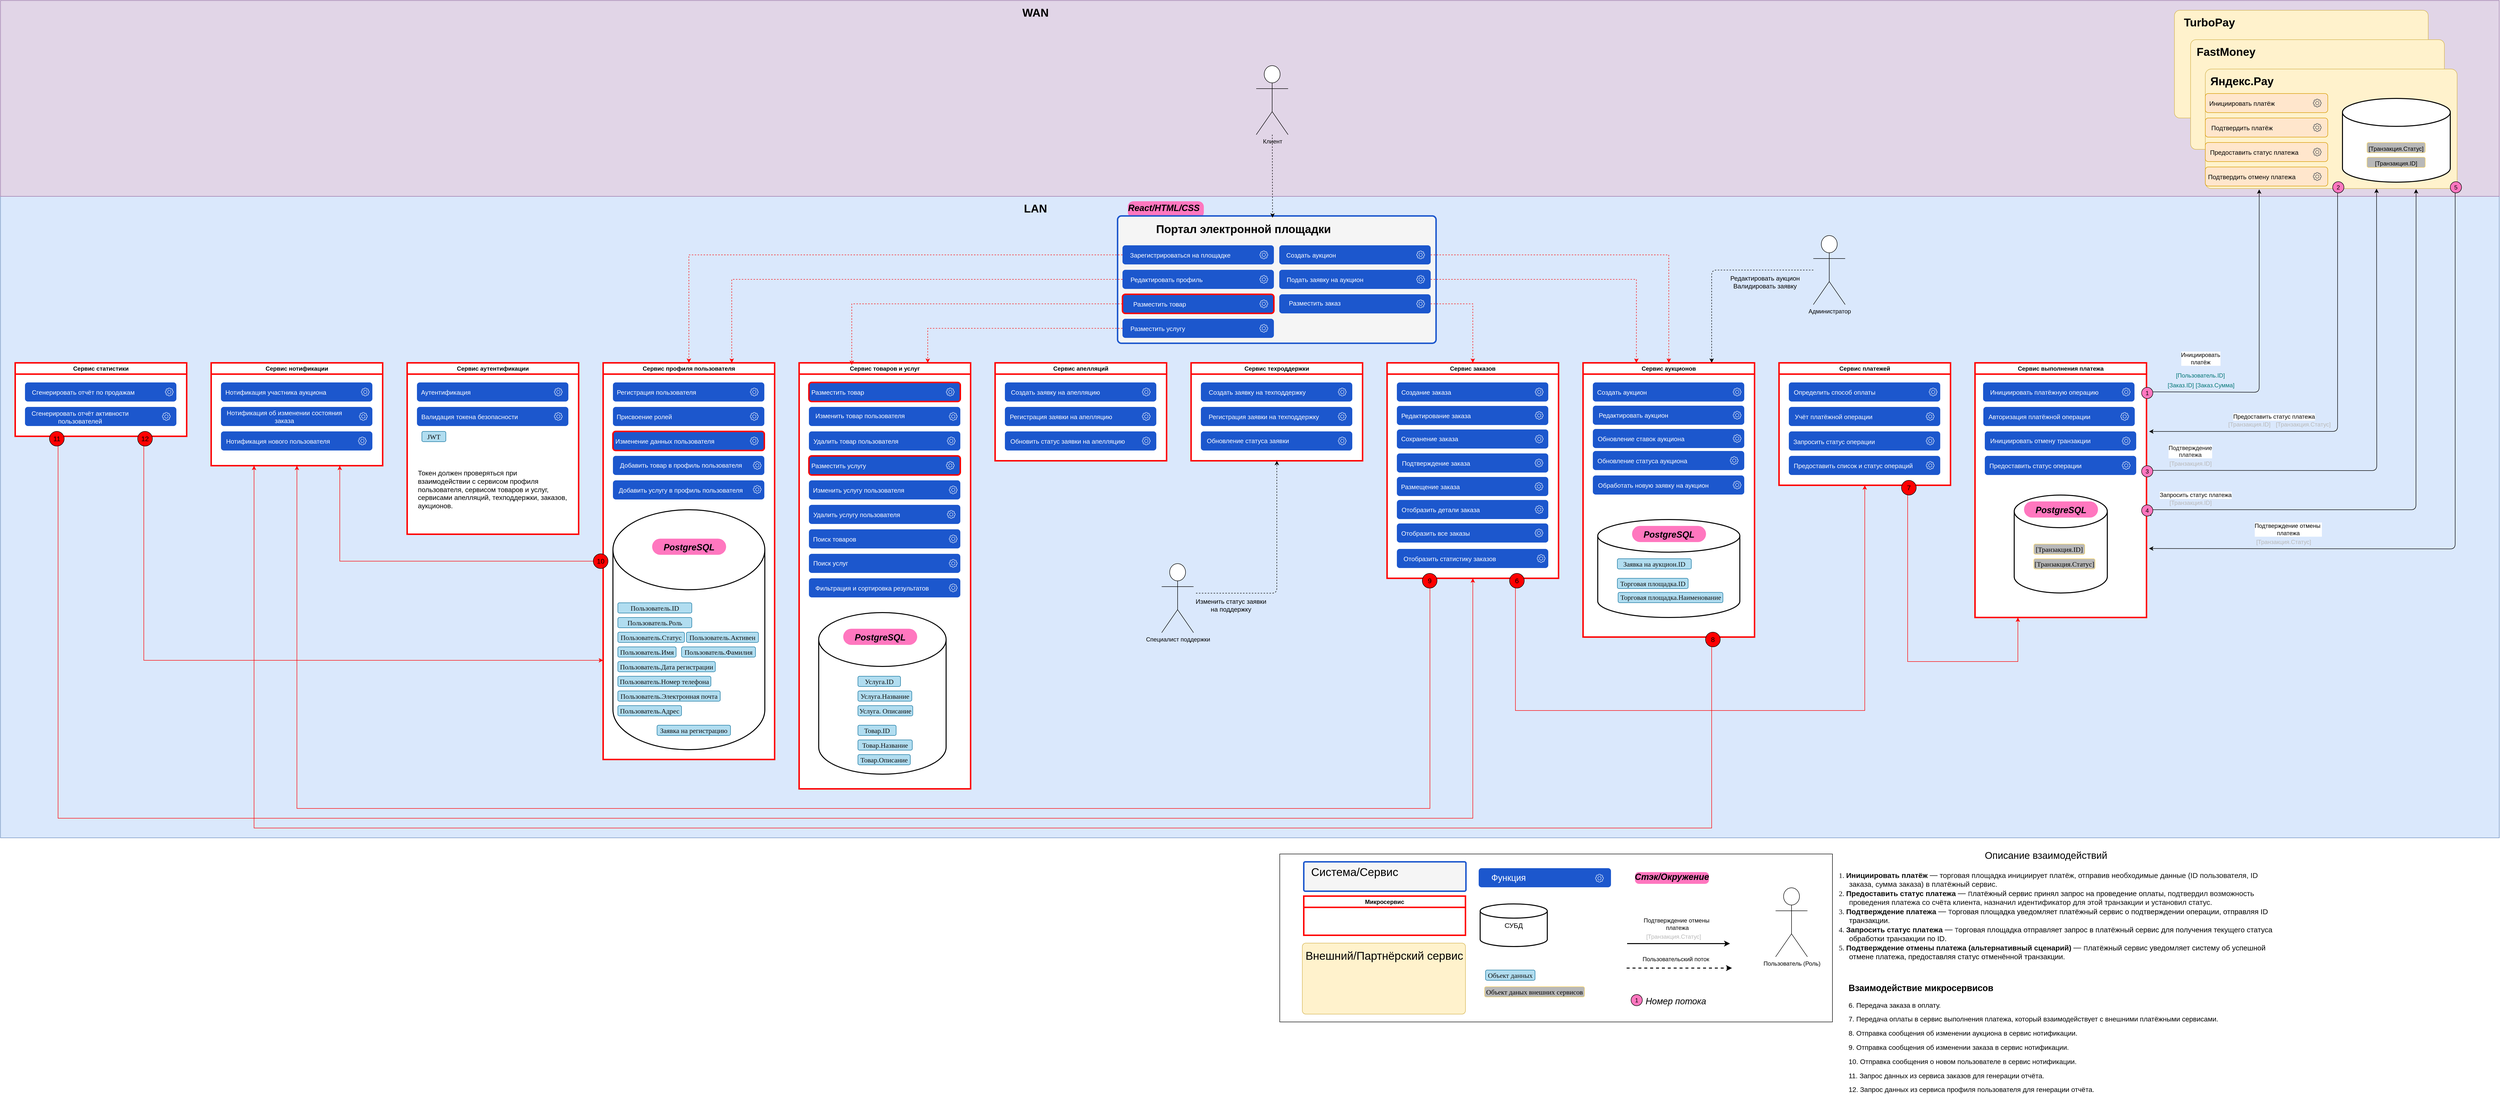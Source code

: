 <mxfile version="26.0.4" pages="2">
  <diagram name="MicroDF" id="ptsSrAv1IHvmBK8MqFfE">
    <mxGraphModel dx="4314" dy="2066" grid="1" gridSize="10" guides="0" tooltips="0" connect="1" arrows="1" fold="1" page="0" pageScale="1" pageWidth="827" pageHeight="1169" math="0" shadow="0">
      <root>
        <mxCell id="IjSe2oWTwHOhpd5LTlOK-0" />
        <mxCell id="IjSe2oWTwHOhpd5LTlOK-1" parent="IjSe2oWTwHOhpd5LTlOK-0" />
        <mxCell id="IjSe2oWTwHOhpd5LTlOK-2" value="" style="rounded=0;whiteSpace=wrap;html=1;fillColor=#dae8fc;strokeColor=#6c8ebf;" parent="IjSe2oWTwHOhpd5LTlOK-1" vertex="1">
          <mxGeometry x="-1650" y="-200" width="5100" height="1310" as="geometry" />
        </mxCell>
        <mxCell id="yozjAESdRb34TVTMkOe7-16" value="" style="rounded=0;whiteSpace=wrap;html=1;" parent="IjSe2oWTwHOhpd5LTlOK-1" vertex="1">
          <mxGeometry x="2380" y="160" width="350" height="500" as="geometry" />
        </mxCell>
        <mxCell id="yozjAESdRb34TVTMkOe7-15" value="" style="rounded=0;whiteSpace=wrap;html=1;" parent="IjSe2oWTwHOhpd5LTlOK-1" vertex="1">
          <mxGeometry x="1980" y="160" width="350" height="230" as="geometry" />
        </mxCell>
        <mxCell id="yozjAESdRb34TVTMkOe7-14" value="" style="rounded=0;whiteSpace=wrap;html=1;" parent="IjSe2oWTwHOhpd5LTlOK-1" vertex="1">
          <mxGeometry x="780" y="160" width="350" height="180" as="geometry" />
        </mxCell>
        <mxCell id="_OefFcVX0fTnAITZyF6H-11" value="Сервис выполнения платежа" style="swimlane;whiteSpace=wrap;html=1;strokeColor=#FF0000;strokeWidth=3;" parent="IjSe2oWTwHOhpd5LTlOK-1" vertex="1">
          <mxGeometry x="2380" y="140" width="350" height="520" as="geometry" />
        </mxCell>
        <mxCell id="LMF3bfBs6IBmHSAGkxcl-165" value="" style="group" parent="_OefFcVX0fTnAITZyF6H-11" vertex="1" connectable="0">
          <mxGeometry x="20" y="140" width="309" height="39" as="geometry" />
        </mxCell>
        <mxCell id="LMF3bfBs6IBmHSAGkxcl-166" value="" style="rounded=1;whiteSpace=wrap;html=1;fillColor=#1C57CD;strokeColor=none;" parent="LMF3bfBs6IBmHSAGkxcl-165" vertex="1">
          <mxGeometry width="309" height="39" as="geometry" />
        </mxCell>
        <mxCell id="LMF3bfBs6IBmHSAGkxcl-167" value="" style="sketch=0;outlineConnect=0;fontColor=#232F3E;gradientColor=none;fillColor=#FFFFFF;strokeColor=none;dashed=0;verticalLabelPosition=bottom;verticalAlign=top;align=center;html=1;fontSize=12;fontStyle=0;aspect=fixed;pointerEvents=1;shape=mxgraph.aws4.gear;rounded=1;" parent="LMF3bfBs6IBmHSAGkxcl-165" vertex="1">
          <mxGeometry x="280" y="11" width="17" height="17" as="geometry" />
        </mxCell>
        <mxCell id="LMF3bfBs6IBmHSAGkxcl-168" value="Инициировать отмену транзакции" style="text;html=1;align=center;verticalAlign=middle;whiteSpace=wrap;rounded=1;fontSize=13;fontColor=#FFFFFF;strokeColor=none;" parent="LMF3bfBs6IBmHSAGkxcl-165" vertex="1">
          <mxGeometry x="2" y="4" width="223" height="30" as="geometry" />
        </mxCell>
        <mxCell id="LMF3bfBs6IBmHSAGkxcl-173" value="" style="group" parent="_OefFcVX0fTnAITZyF6H-11" vertex="1" connectable="0">
          <mxGeometry x="10" y="90" width="316" height="39" as="geometry" />
        </mxCell>
        <mxCell id="LMF3bfBs6IBmHSAGkxcl-174" value="" style="rounded=1;whiteSpace=wrap;html=1;fillColor=#1C57CD;strokeColor=none;" parent="LMF3bfBs6IBmHSAGkxcl-173" vertex="1">
          <mxGeometry x="7" width="309" height="39" as="geometry" />
        </mxCell>
        <mxCell id="LMF3bfBs6IBmHSAGkxcl-175" value="" style="sketch=0;outlineConnect=0;fontColor=#232F3E;gradientColor=none;fillColor=#FFFFFF;strokeColor=none;dashed=0;verticalLabelPosition=bottom;verticalAlign=top;align=center;html=1;fontSize=12;fontStyle=0;aspect=fixed;pointerEvents=1;shape=mxgraph.aws4.gear;rounded=1;" parent="LMF3bfBs6IBmHSAGkxcl-173" vertex="1">
          <mxGeometry x="287" y="11" width="17" height="17" as="geometry" />
        </mxCell>
        <mxCell id="LMF3bfBs6IBmHSAGkxcl-176" value="Авторизация платёжной операции" style="text;html=1;align=center;verticalAlign=middle;whiteSpace=wrap;rounded=1;fontSize=13;fontColor=#FFFFFF;strokeColor=none;" parent="LMF3bfBs6IBmHSAGkxcl-173" vertex="1">
          <mxGeometry y="4.5" width="243" height="30" as="geometry" />
        </mxCell>
        <mxCell id="LMF3bfBs6IBmHSAGkxcl-181" value="" style="group" parent="_OefFcVX0fTnAITZyF6H-11" vertex="1" connectable="0">
          <mxGeometry x="20" y="40" width="309" height="39" as="geometry" />
        </mxCell>
        <mxCell id="LMF3bfBs6IBmHSAGkxcl-182" value="" style="rounded=1;whiteSpace=wrap;html=1;fillColor=#1C57CD;strokeColor=none;" parent="LMF3bfBs6IBmHSAGkxcl-181" vertex="1">
          <mxGeometry x="-3.5" width="309" height="39" as="geometry" />
        </mxCell>
        <mxCell id="LMF3bfBs6IBmHSAGkxcl-183" value="" style="sketch=0;outlineConnect=0;fontColor=#232F3E;gradientColor=none;fillColor=#FFFFFF;strokeColor=none;dashed=0;verticalLabelPosition=bottom;verticalAlign=top;align=center;html=1;fontSize=12;fontStyle=0;aspect=fixed;pointerEvents=1;shape=mxgraph.aws4.gear;rounded=1;" parent="LMF3bfBs6IBmHSAGkxcl-181" vertex="1">
          <mxGeometry x="280" y="11" width="17" height="17" as="geometry" />
        </mxCell>
        <mxCell id="LMF3bfBs6IBmHSAGkxcl-184" value="Инициировать платёжную операцию" style="text;html=1;align=center;verticalAlign=middle;whiteSpace=wrap;rounded=1;fontSize=13;fontColor=#FFFFFF;strokeColor=none;" parent="LMF3bfBs6IBmHSAGkxcl-181" vertex="1">
          <mxGeometry y="4.5" width="243" height="30" as="geometry" />
        </mxCell>
        <mxCell id="_OefFcVX0fTnAITZyF6H-51" value="" style="strokeWidth=2;html=1;shape=mxgraph.flowchart.database;whiteSpace=wrap;rounded=1;movable=1;resizable=1;rotatable=1;deletable=1;editable=1;locked=0;connectable=1;" parent="_OefFcVX0fTnAITZyF6H-11" vertex="1">
          <mxGeometry x="80" y="270" width="190" height="200" as="geometry" />
        </mxCell>
        <mxCell id="_OefFcVX0fTnAITZyF6H-76" value="&lt;p style=&quot;margin: 0px 0px 0px 13px; text-indent: -13px; font-variant-numeric: normal; font-variant-east-asian: normal; font-variant-alternates: normal; font-kerning: auto; font-optical-sizing: auto; font-feature-settings: normal; font-variation-settings: normal; font-variant-position: normal; font-stretch: normal; line-height: normal; text-align: start;&quot; class=&quot;p1&quot;&gt;&lt;span style=&quot;text-align: center; text-indent: 0px;&quot;&gt;&lt;font style=&quot;font-size: 14px;&quot; face=&quot;Times New Roman&quot;&gt;[Транзакция.ID]&lt;/font&gt;&lt;/span&gt;&lt;br&gt;&lt;/p&gt;" style="rounded=1;whiteSpace=wrap;html=1;fillColor=#B8B8B8;strokeColor=#FFD966;" parent="_OefFcVX0fTnAITZyF6H-11" vertex="1">
          <mxGeometry x="120" y="370" width="104" height="21" as="geometry" />
        </mxCell>
        <mxCell id="_OefFcVX0fTnAITZyF6H-77" value="&lt;p style=&quot;margin: 0px 0px 0px 13px; text-indent: -13px; font-variant-numeric: normal; font-variant-east-asian: normal; font-variant-alternates: normal; font-kerning: auto; font-optical-sizing: auto; font-feature-settings: normal; font-variation-settings: normal; font-variant-position: normal; font-stretch: normal; line-height: normal; text-align: start;&quot; class=&quot;p1&quot;&gt;&lt;span style=&quot;text-align: center; text-indent: 0px;&quot;&gt;&lt;font style=&quot;font-size: 14px;&quot; face=&quot;Times New Roman&quot;&gt;[Транзакция.Статус]&lt;/font&gt;&lt;/span&gt;&lt;br&gt;&lt;/p&gt;" style="rounded=1;whiteSpace=wrap;html=1;fillColor=#B8B8B8;strokeColor=#FFD966;" parent="_OefFcVX0fTnAITZyF6H-11" vertex="1">
          <mxGeometry x="120" y="400" width="125" height="21" as="geometry" />
        </mxCell>
        <mxCell id="_OefFcVX0fTnAITZyF6H-78" value="" style="group" parent="_OefFcVX0fTnAITZyF6H-11" vertex="1" connectable="0">
          <mxGeometry x="100" y="274" width="151" height="49" as="geometry" />
        </mxCell>
        <mxCell id="_OefFcVX0fTnAITZyF6H-79" value="&lt;p style=&quot;margin: 0px 0px 0px 13px; text-indent: -13px; font-variant-numeric: normal; font-variant-east-asian: normal; font-variant-alternates: normal; font-kerning: auto; font-optical-sizing: auto; font-feature-settings: normal; font-variation-settings: normal; font-variant-position: normal; font-stretch: normal; font-size: 14px; line-height: normal; color: rgb(14, 14, 14); text-align: start;&quot; class=&quot;p1&quot;&gt;&lt;br&gt;&lt;/p&gt;" style="rounded=1;whiteSpace=wrap;html=1;fillColor=#FF77BF;strokeColor=none;arcSize=50;" parent="_OefFcVX0fTnAITZyF6H-78" vertex="1">
          <mxGeometry y="9" width="151" height="33" as="geometry" />
        </mxCell>
        <mxCell id="_OefFcVX0fTnAITZyF6H-80" value="&lt;font style=&quot;font-size: 18px;&quot;&gt;&lt;i&gt;PostgreSQL&lt;/i&gt;&lt;/font&gt;" style="text;html=1;align=center;verticalAlign=middle;whiteSpace=wrap;rounded=1;shadow=0;fontSize=23;fontStyle=1" parent="_OefFcVX0fTnAITZyF6H-78" vertex="1">
          <mxGeometry x="31" width="89" height="49" as="geometry" />
        </mxCell>
        <mxCell id="yozjAESdRb34TVTMkOe7-13" value="" style="rounded=0;whiteSpace=wrap;html=1;" parent="IjSe2oWTwHOhpd5LTlOK-1" vertex="1">
          <mxGeometry x="380" y="160" width="350" height="180" as="geometry" />
        </mxCell>
        <mxCell id="yozjAESdRb34TVTMkOe7-11" value="" style="rounded=0;whiteSpace=wrap;html=1;" parent="IjSe2oWTwHOhpd5LTlOK-1" vertex="1">
          <mxGeometry x="1580" y="160" width="350" height="540" as="geometry" />
        </mxCell>
        <mxCell id="yozjAESdRb34TVTMkOe7-10" value="" style="rounded=0;whiteSpace=wrap;html=1;strokeColor=#FF0000;" parent="IjSe2oWTwHOhpd5LTlOK-1" vertex="1">
          <mxGeometry x="1180" y="160" width="350" height="420" as="geometry" />
        </mxCell>
        <mxCell id="yozjAESdRb34TVTMkOe7-9" value="" style="rounded=0;whiteSpace=wrap;html=1;" parent="IjSe2oWTwHOhpd5LTlOK-1" vertex="1">
          <mxGeometry x="-20" y="160" width="350" height="850" as="geometry" />
        </mxCell>
        <mxCell id="yozjAESdRb34TVTMkOe7-8" value="" style="rounded=0;whiteSpace=wrap;html=1;" parent="IjSe2oWTwHOhpd5LTlOK-1" vertex="1">
          <mxGeometry x="-420" y="160" width="350" height="790" as="geometry" />
        </mxCell>
        <mxCell id="yozjAESdRb34TVTMkOe7-7" value="" style="rounded=0;whiteSpace=wrap;html=1;" parent="IjSe2oWTwHOhpd5LTlOK-1" vertex="1">
          <mxGeometry x="-820" y="160" width="350" height="330" as="geometry" />
        </mxCell>
        <mxCell id="yozjAESdRb34TVTMkOe7-6" value="" style="rounded=0;whiteSpace=wrap;html=1;" parent="IjSe2oWTwHOhpd5LTlOK-1" vertex="1">
          <mxGeometry x="-1220" y="160" width="350" height="190" as="geometry" />
        </mxCell>
        <mxCell id="IjSe2oWTwHOhpd5LTlOK-6" value="" style="group" parent="IjSe2oWTwHOhpd5LTlOK-1" vertex="1" connectable="0">
          <mxGeometry x="651" y="-203" width="155" height="49" as="geometry" />
        </mxCell>
        <mxCell id="IjSe2oWTwHOhpd5LTlOK-7" value="&lt;p style=&quot;margin: 0px 0px 0px 13px; text-indent: -13px; font-variant-numeric: normal; font-variant-east-asian: normal; font-variant-alternates: normal; font-kerning: auto; font-optical-sizing: auto; font-feature-settings: normal; font-variation-settings: normal; font-variant-position: normal; font-stretch: normal; font-size: 14px; line-height: normal; color: rgb(14, 14, 14); text-align: start;&quot; class=&quot;p1&quot;&gt;&lt;br&gt;&lt;/p&gt;" style="rounded=1;whiteSpace=wrap;html=1;fillColor=#FF77BF;strokeColor=none;arcSize=33;" parent="IjSe2oWTwHOhpd5LTlOK-6" vertex="1">
          <mxGeometry y="13" width="155" height="34" as="geometry" />
        </mxCell>
        <mxCell id="IjSe2oWTwHOhpd5LTlOK-8" value="&lt;font style=&quot;font-size: 18px;&quot;&gt;&lt;i&gt;React/HTML/CSS&lt;/i&gt;&lt;/font&gt;" style="text;html=1;align=center;verticalAlign=middle;whiteSpace=wrap;rounded=1;shadow=0;fontSize=23;fontStyle=1" parent="IjSe2oWTwHOhpd5LTlOK-6" vertex="1">
          <mxGeometry x="29" width="89" height="49" as="geometry" />
        </mxCell>
        <mxCell id="IjSe2oWTwHOhpd5LTlOK-9" value="" style="rounded=0;whiteSpace=wrap;html=1;fillColor=#e1d5e7;strokeColor=#9673a6;movable=1;resizable=1;rotatable=1;deletable=1;editable=1;locked=0;connectable=1;" parent="IjSe2oWTwHOhpd5LTlOK-1" vertex="1">
          <mxGeometry x="-1650" y="-600" width="5100" height="400" as="geometry" />
        </mxCell>
        <mxCell id="IjSe2oWTwHOhpd5LTlOK-10" value="" style="group" parent="IjSe2oWTwHOhpd5LTlOK-1" vertex="1" connectable="0">
          <mxGeometry x="2770" y="-580" width="535" height="220" as="geometry" />
        </mxCell>
        <mxCell id="IjSe2oWTwHOhpd5LTlOK-11" value="" style="rounded=1;whiteSpace=wrap;html=1;arcSize=5;fillColor=#fff2cc;strokeColor=#d6b656;" parent="IjSe2oWTwHOhpd5LTlOK-10" vertex="1">
          <mxGeometry x="17" width="518" height="220" as="geometry" />
        </mxCell>
        <mxCell id="IjSe2oWTwHOhpd5LTlOK-12" value="TurboPay" style="text;html=1;align=center;verticalAlign=middle;whiteSpace=wrap;rounded=1;shadow=0;fontSize=23;fontStyle=1" parent="IjSe2oWTwHOhpd5LTlOK-10" vertex="1">
          <mxGeometry width="177" height="49" as="geometry" />
        </mxCell>
        <mxCell id="IjSe2oWTwHOhpd5LTlOK-13" value="" style="group" parent="IjSe2oWTwHOhpd5LTlOK-1" vertex="1" connectable="0">
          <mxGeometry x="2820" y="-520" width="518" height="224" as="geometry" />
        </mxCell>
        <mxCell id="IjSe2oWTwHOhpd5LTlOK-14" value="" style="rounded=1;whiteSpace=wrap;html=1;arcSize=5;fillColor=#fff2cc;strokeColor=#d6b656;" parent="IjSe2oWTwHOhpd5LTlOK-13" vertex="1">
          <mxGeometry width="518" height="224" as="geometry" />
        </mxCell>
        <mxCell id="IjSe2oWTwHOhpd5LTlOK-15" value="FastMoney" style="text;html=1;align=center;verticalAlign=middle;whiteSpace=wrap;rounded=1;shadow=0;fontSize=23;fontStyle=1" parent="IjSe2oWTwHOhpd5LTlOK-13" vertex="1">
          <mxGeometry x="2" width="141" height="49" as="geometry" />
        </mxCell>
        <mxCell id="IjSe2oWTwHOhpd5LTlOK-16" value="" style="group" parent="IjSe2oWTwHOhpd5LTlOK-1" vertex="1" connectable="0">
          <mxGeometry x="2850" y="-460" width="514" height="244" as="geometry" />
        </mxCell>
        <mxCell id="IjSe2oWTwHOhpd5LTlOK-17" value="" style="rounded=1;whiteSpace=wrap;html=1;arcSize=5;fillColor=#fff2cc;strokeColor=#d6b656;" parent="IjSe2oWTwHOhpd5LTlOK-16" vertex="1">
          <mxGeometry width="514" height="244" as="geometry" />
        </mxCell>
        <mxCell id="IjSe2oWTwHOhpd5LTlOK-18" value="Яндекс.Pay" style="text;html=1;align=center;verticalAlign=middle;whiteSpace=wrap;rounded=1;shadow=0;fontSize=23;fontStyle=1" parent="IjSe2oWTwHOhpd5LTlOK-16" vertex="1">
          <mxGeometry width="150" height="49" as="geometry" />
        </mxCell>
        <mxCell id="IjSe2oWTwHOhpd5LTlOK-19" value="" style="rounded=1;whiteSpace=wrap;html=1;arcSize=0;" parent="IjSe2oWTwHOhpd5LTlOK-1" vertex="1">
          <mxGeometry x="961" y="1143" width="1128" height="343" as="geometry" />
        </mxCell>
        <mxCell id="IjSe2oWTwHOhpd5LTlOK-44" value="Администратор" style="shape=umlActor;verticalLabelPosition=bottom;verticalAlign=top;html=1;outlineConnect=0;rounded=1;" parent="IjSe2oWTwHOhpd5LTlOK-1" vertex="1">
          <mxGeometry x="2050" y="-120" width="65" height="141" as="geometry" />
        </mxCell>
        <mxCell id="IjSe2oWTwHOhpd5LTlOK-45" value="" style="endArrow=classic;html=1;rounded=1;dashed=1;entryX=0.75;entryY=0;entryDx=0;entryDy=0;edgeStyle=orthogonalEdgeStyle;" parent="IjSe2oWTwHOhpd5LTlOK-1" source="IjSe2oWTwHOhpd5LTlOK-44" target="LMF3bfBs6IBmHSAGkxcl-243" edge="1">
          <mxGeometry width="50" height="50" relative="1" as="geometry">
            <mxPoint x="1556" y="934" as="sourcePoint" />
            <mxPoint x="1552" y="1369" as="targetPoint" />
          </mxGeometry>
        </mxCell>
        <mxCell id="IjSe2oWTwHOhpd5LTlOK-46" value="WAN" style="text;html=1;align=center;verticalAlign=middle;whiteSpace=wrap;rounded=1;shadow=0;fontSize=23;fontStyle=1" parent="IjSe2oWTwHOhpd5LTlOK-1" vertex="1">
          <mxGeometry x="420" y="-600" width="85" height="49" as="geometry" />
        </mxCell>
        <mxCell id="IjSe2oWTwHOhpd5LTlOK-47" value="LAN" style="text;html=1;align=center;verticalAlign=middle;whiteSpace=wrap;rounded=1;shadow=0;fontSize=23;fontStyle=1" parent="IjSe2oWTwHOhpd5LTlOK-1" vertex="1">
          <mxGeometry x="420" y="-200" width="85" height="49" as="geometry" />
        </mxCell>
        <mxCell id="IjSe2oWTwHOhpd5LTlOK-48" value="" style="endArrow=classic;html=1;rounded=1;curved=0;entryX=1.001;entryY=0.222;entryDx=0;entryDy=0;entryPerimeter=0;" parent="IjSe2oWTwHOhpd5LTlOK-1" edge="1">
          <mxGeometry width="50" height="50" relative="1" as="geometry">
            <mxPoint x="3120" y="-210" as="sourcePoint" />
            <mxPoint x="2735.215" y="280.162" as="targetPoint" />
            <Array as="points">
              <mxPoint x="3120" y="280" />
            </Array>
          </mxGeometry>
        </mxCell>
        <mxCell id="IjSe2oWTwHOhpd5LTlOK-49" value="&lt;p style=&quot;margin: 0px 0px 0px 21px; text-indent: -21px; font-variant-numeric: normal; font-variant-east-asian: normal; font-variant-alternates: normal; font-kerning: auto; font-optical-sizing: auto; font-feature-settings: normal; font-variation-settings: normal; font-variant-position: normal; font-stretch: normal; line-height: normal; color: rgb(14, 14, 14); text-align: start; text-wrap: wrap;&quot; class=&quot;p1&quot;&gt;&lt;font style=&quot;font-size: 12px;&quot; face=&quot;Helvetica&quot;&gt;Подтверждение платежа&lt;/font&gt;&lt;/p&gt;" style="edgeLabel;html=1;align=center;verticalAlign=middle;resizable=0;points=[];rounded=1;" parent="IjSe2oWTwHOhpd5LTlOK-48" vertex="1" connectable="0">
          <mxGeometry x="0.194" y="1" relative="1" as="geometry">
            <mxPoint x="-269" y="39" as="offset" />
          </mxGeometry>
        </mxCell>
        <mxCell id="IjSe2oWTwHOhpd5LTlOK-50" value="" style="endArrow=classic;html=1;rounded=1;exitX=1.001;exitY=0.325;exitDx=0;exitDy=0;exitPerimeter=0;curved=0;entryX=0.68;entryY=1.001;entryDx=0;entryDy=0;entryPerimeter=0;" parent="IjSe2oWTwHOhpd5LTlOK-1" target="IjSe2oWTwHOhpd5LTlOK-17" edge="1">
          <mxGeometry width="50" height="50" relative="1" as="geometry">
            <mxPoint x="2735.215" y="359.575" as="sourcePoint" />
            <mxPoint x="3200" y="-20" as="targetPoint" />
            <Array as="points">
              <mxPoint x="3200" y="360" />
            </Array>
          </mxGeometry>
        </mxCell>
        <mxCell id="IjSe2oWTwHOhpd5LTlOK-51" value="&lt;font style=&quot;font-size: 12px;&quot;&gt;Предоставить статус платежа&lt;/font&gt;" style="edgeLabel;html=1;align=center;verticalAlign=middle;resizable=0;points=[];rounded=1;" parent="IjSe2oWTwHOhpd5LTlOK-50" vertex="1" connectable="0">
          <mxGeometry x="0.194" y="1" relative="1" as="geometry">
            <mxPoint x="-209" y="46" as="offset" />
          </mxGeometry>
        </mxCell>
        <mxCell id="IjSe2oWTwHOhpd5LTlOK-52" value="" style="endArrow=classic;html=1;rounded=1;curved=0;entryX=1;entryY=0.532;entryDx=0;entryDy=0;entryPerimeter=0;" parent="IjSe2oWTwHOhpd5LTlOK-1" edge="1">
          <mxGeometry width="50" height="50" relative="1" as="geometry">
            <mxPoint x="3360" y="-210" as="sourcePoint" />
            <mxPoint x="2735" y="519.172" as="targetPoint" />
            <Array as="points">
              <mxPoint x="3360" y="520" />
            </Array>
          </mxGeometry>
        </mxCell>
        <mxCell id="IjSe2oWTwHOhpd5LTlOK-53" value="&lt;font style=&quot;font-size: 12px;&quot;&gt;Подтверждение отмены&amp;nbsp;&lt;/font&gt;&lt;div&gt;&lt;font style=&quot;font-size: 12px;&quot;&gt;платежа&lt;/font&gt;&lt;/div&gt;" style="edgeLabel;html=1;align=center;verticalAlign=middle;resizable=0;points=[];rounded=1;" parent="IjSe2oWTwHOhpd5LTlOK-52" vertex="1" connectable="0">
          <mxGeometry x="0.194" y="1" relative="1" as="geometry">
            <mxPoint x="-262" y="-41" as="offset" />
          </mxGeometry>
        </mxCell>
        <mxCell id="IjSe2oWTwHOhpd5LTlOK-54" value="" style="endArrow=classic;html=1;rounded=1;exitX=1;exitY=0.117;exitDx=0;exitDy=0;exitPerimeter=0;curved=0;entryX=0.214;entryY=1.007;entryDx=0;entryDy=0;entryPerimeter=0;" parent="IjSe2oWTwHOhpd5LTlOK-1" target="IjSe2oWTwHOhpd5LTlOK-17" edge="1">
          <mxGeometry width="50" height="50" relative="1" as="geometry">
            <mxPoint x="2735" y="199.207" as="sourcePoint" />
            <mxPoint x="2955" y="-179" as="targetPoint" />
            <Array as="points">
              <mxPoint x="2960" y="200" />
            </Array>
          </mxGeometry>
        </mxCell>
        <mxCell id="IjSe2oWTwHOhpd5LTlOK-55" value="&lt;span style=&quot;text-wrap: wrap;&quot;&gt;&lt;font style=&quot;font-size: 12px;&quot;&gt;Инициировать платёж&lt;/font&gt;&lt;/span&gt;" style="edgeLabel;html=1;align=center;verticalAlign=middle;resizable=0;points=[];rounded=1;" parent="IjSe2oWTwHOhpd5LTlOK-54" vertex="1" connectable="0">
          <mxGeometry x="0.194" y="1" relative="1" as="geometry">
            <mxPoint x="-119" y="87" as="offset" />
          </mxGeometry>
        </mxCell>
        <mxCell id="IjSe2oWTwHOhpd5LTlOK-56" value="&lt;font style=&quot;font-size: 12px;&quot;&gt;[Транзакция.ID]&lt;/font&gt;" style="text;html=1;align=center;verticalAlign=middle;whiteSpace=wrap;rounded=1;fontSize=13;labelBackgroundColor=none;fontColor=#B8B8B8;" parent="IjSe2oWTwHOhpd5LTlOK-1" vertex="1">
          <mxGeometry x="2890" y="250" width="100" height="30" as="geometry" />
        </mxCell>
        <mxCell id="IjSe2oWTwHOhpd5LTlOK-57" value="&lt;font style=&quot;font-size: 12px;&quot;&gt;[Транзакция.Статус]&lt;/font&gt;" style="text;html=1;align=center;verticalAlign=middle;whiteSpace=wrap;rounded=1;fontSize=13;labelBackgroundColor=none;fontColor=#B8B8B8;" parent="IjSe2oWTwHOhpd5LTlOK-1" vertex="1">
          <mxGeometry x="2970" y="250" width="160" height="30" as="geometry" />
        </mxCell>
        <mxCell id="IjSe2oWTwHOhpd5LTlOK-58" value="&lt;font style=&quot;font-size: 12px;&quot;&gt;[Пользователь.ID]&lt;/font&gt;" style="text;html=1;align=center;verticalAlign=middle;whiteSpace=wrap;rounded=1;fontSize=13;labelBackgroundColor=none;fontColor=#007575;" parent="IjSe2oWTwHOhpd5LTlOK-1" vertex="1">
          <mxGeometry x="2760" y="150" width="160" height="30" as="geometry" />
        </mxCell>
        <mxCell id="IjSe2oWTwHOhpd5LTlOK-59" value="&lt;font style=&quot;font-size: 12px;&quot;&gt;[Заказ.ID]&lt;/font&gt;" style="text;html=1;align=center;verticalAlign=middle;whiteSpace=wrap;rounded=1;fontSize=13;labelBackgroundColor=none;fontColor=#007575;" parent="IjSe2oWTwHOhpd5LTlOK-1" vertex="1">
          <mxGeometry x="2720" y="170" width="160" height="30" as="geometry" />
        </mxCell>
        <mxCell id="IjSe2oWTwHOhpd5LTlOK-60" value="&lt;font style=&quot;font-size: 12px;&quot;&gt;[Заказ.Сумма]&lt;/font&gt;" style="text;html=1;align=center;verticalAlign=middle;whiteSpace=wrap;rounded=1;fontSize=13;labelBackgroundColor=none;fontColor=#007575;" parent="IjSe2oWTwHOhpd5LTlOK-1" vertex="1">
          <mxGeometry x="2790" y="170" width="160" height="30" as="geometry" />
        </mxCell>
        <mxCell id="IjSe2oWTwHOhpd5LTlOK-61" value="&lt;font style=&quot;font-size: 12px;&quot;&gt;[Транзакция.ID]&lt;/font&gt;" style="text;html=1;align=center;verticalAlign=middle;whiteSpace=wrap;rounded=1;fontSize=13;labelBackgroundColor=none;fontColor=#B8B8B8;" parent="IjSe2oWTwHOhpd5LTlOK-1" vertex="1">
          <mxGeometry x="2770" y="330" width="100" height="30" as="geometry" />
        </mxCell>
        <mxCell id="IjSe2oWTwHOhpd5LTlOK-62" value="" style="endArrow=classic;html=1;rounded=1;exitX=1;exitY=0.429;exitDx=0;exitDy=0;exitPerimeter=0;curved=0;entryX=0.837;entryY=1.005;entryDx=0;entryDy=0;entryPerimeter=0;" parent="IjSe2oWTwHOhpd5LTlOK-1" source="IjSe2oWTwHOhpd5LTlOK-70" target="IjSe2oWTwHOhpd5LTlOK-17" edge="1">
          <mxGeometry width="50" height="50" relative="1" as="geometry">
            <mxPoint x="2740" y="444" as="sourcePoint" />
            <mxPoint x="3204" y="60" as="targetPoint" />
            <Array as="points">
              <mxPoint x="3280" y="440" />
            </Array>
          </mxGeometry>
        </mxCell>
        <mxCell id="IjSe2oWTwHOhpd5LTlOK-63" value="&lt;font style=&quot;font-size: 12px;&quot;&gt;Запросить статус платежа&lt;/font&gt;" style="edgeLabel;html=1;align=center;verticalAlign=middle;resizable=0;points=[];rounded=1;" parent="IjSe2oWTwHOhpd5LTlOK-62" vertex="1" connectable="0">
          <mxGeometry x="-0.441" y="-1" relative="1" as="geometry">
            <mxPoint x="-246" y="-31" as="offset" />
          </mxGeometry>
        </mxCell>
        <mxCell id="IjSe2oWTwHOhpd5LTlOK-64" value="&lt;font style=&quot;font-size: 12px;&quot;&gt;[Транзакция.ID]&lt;/font&gt;" style="text;html=1;align=center;verticalAlign=middle;whiteSpace=wrap;rounded=1;fontSize=13;labelBackgroundColor=none;fontColor=#B8B8B8;" parent="IjSe2oWTwHOhpd5LTlOK-1" vertex="1">
          <mxGeometry x="2770" y="410" width="100" height="30" as="geometry" />
        </mxCell>
        <mxCell id="IjSe2oWTwHOhpd5LTlOK-65" value="&lt;font style=&quot;font-size: 12px;&quot;&gt;[Транзакция.Статус]&lt;/font&gt;" style="text;html=1;align=center;verticalAlign=middle;whiteSpace=wrap;rounded=1;fontSize=13;labelBackgroundColor=none;fontColor=#B8B8B8;" parent="IjSe2oWTwHOhpd5LTlOK-1" vertex="1">
          <mxGeometry x="2930" y="490" width="160" height="30" as="geometry" />
        </mxCell>
        <mxCell id="IjSe2oWTwHOhpd5LTlOK-66" value="1" style="ellipse;whiteSpace=wrap;html=1;aspect=fixed;rounded=1;fillColor=#FF77BF;" parent="IjSe2oWTwHOhpd5LTlOK-1" vertex="1">
          <mxGeometry x="2720" y="190" width="23" height="23" as="geometry" />
        </mxCell>
        <mxCell id="IjSe2oWTwHOhpd5LTlOK-67" value="2" style="ellipse;whiteSpace=wrap;html=1;aspect=fixed;rounded=1;fillColor=#FF77BF;" parent="IjSe2oWTwHOhpd5LTlOK-1" vertex="1">
          <mxGeometry x="3110" y="-230" width="23" height="23" as="geometry" />
        </mxCell>
        <mxCell id="IjSe2oWTwHOhpd5LTlOK-68" value="3" style="ellipse;whiteSpace=wrap;html=1;aspect=fixed;rounded=1;fillColor=#ff77bf;" parent="IjSe2oWTwHOhpd5LTlOK-1" vertex="1">
          <mxGeometry x="2720" y="350" width="23" height="23" as="geometry" />
        </mxCell>
        <mxCell id="IjSe2oWTwHOhpd5LTlOK-69" value="" style="endArrow=classic;html=1;rounded=1;exitX=1;exitY=0.429;exitDx=0;exitDy=0;exitPerimeter=0;curved=0;entryX=0.837;entryY=1.005;entryDx=0;entryDy=0;entryPerimeter=0;" parent="IjSe2oWTwHOhpd5LTlOK-1" target="IjSe2oWTwHOhpd5LTlOK-70" edge="1">
          <mxGeometry width="50" height="50" relative="1" as="geometry">
            <mxPoint x="2735" y="439.759" as="sourcePoint" />
            <mxPoint x="3280" y="-25" as="targetPoint" />
            <Array as="points" />
          </mxGeometry>
        </mxCell>
        <mxCell id="IjSe2oWTwHOhpd5LTlOK-70" value="4" style="ellipse;whiteSpace=wrap;html=1;aspect=fixed;rounded=1;fillColor=#FF77BF;" parent="IjSe2oWTwHOhpd5LTlOK-1" vertex="1">
          <mxGeometry x="2720" y="430" width="23" height="23" as="geometry" />
        </mxCell>
        <mxCell id="IjSe2oWTwHOhpd5LTlOK-71" value="5" style="ellipse;whiteSpace=wrap;html=1;aspect=fixed;rounded=1;fillColor=#FF77BF;" parent="IjSe2oWTwHOhpd5LTlOK-1" vertex="1">
          <mxGeometry x="3350" y="-230" width="23" height="23" as="geometry" />
        </mxCell>
        <mxCell id="IjSe2oWTwHOhpd5LTlOK-72" value="" style="strokeWidth=2;html=1;shape=mxgraph.flowchart.database;whiteSpace=wrap;rounded=1;movable=1;resizable=1;rotatable=1;deletable=1;editable=1;locked=0;connectable=1;" parent="IjSe2oWTwHOhpd5LTlOK-1" vertex="1">
          <mxGeometry x="3130" y="-400" width="220" height="171" as="geometry" />
        </mxCell>
        <mxCell id="IjSe2oWTwHOhpd5LTlOK-75" value="&lt;p style=&quot;margin: 0px 0px 0px 13px; text-indent: -13px; font-variant-numeric: normal; font-variant-east-asian: normal; font-variant-alternates: normal; font-kerning: auto; font-optical-sizing: auto; font-feature-settings: normal; font-variation-settings: normal; font-variant-position: normal; font-stretch: normal; font-size: 14px; line-height: normal; text-align: start;&quot; class=&quot;p1&quot;&gt;&lt;span style=&quot;font-size: 12px; text-align: center; text-indent: 0px;&quot;&gt;[Транзакция.Статус]&lt;/span&gt;&lt;br&gt;&lt;/p&gt;" style="rounded=1;whiteSpace=wrap;html=1;fillColor=#B8B8B8;strokeColor=#FFD966;" parent="IjSe2oWTwHOhpd5LTlOK-1" vertex="1">
          <mxGeometry x="3180" y="-310" width="119" height="21" as="geometry" />
        </mxCell>
        <mxCell id="IjSe2oWTwHOhpd5LTlOK-76" value="&lt;p style=&quot;margin: 0px 0px 0px 13px; text-indent: -13px; font-variant-numeric: normal; font-variant-east-asian: normal; font-variant-alternates: normal; font-kerning: auto; font-optical-sizing: auto; font-feature-settings: normal; font-variation-settings: normal; font-variant-position: normal; font-stretch: normal; font-size: 14px; line-height: normal; text-align: start;&quot; class=&quot;p1&quot;&gt;&lt;span style=&quot;font-size: 12px; text-align: center; text-indent: 0px;&quot;&gt;[Транзакция.ID]&lt;/span&gt;&lt;br&gt;&lt;/p&gt;" style="rounded=1;whiteSpace=wrap;html=1;fillColor=#B8B8B8;strokeColor=#FFD966;" parent="IjSe2oWTwHOhpd5LTlOK-1" vertex="1">
          <mxGeometry x="3180" y="-280" width="119" height="21" as="geometry" />
        </mxCell>
        <mxCell id="IjSe2oWTwHOhpd5LTlOK-77" value="Редактировать аукцион&lt;div&gt;Валидировать заявку&lt;/div&gt;" style="text;html=1;align=center;verticalAlign=middle;whiteSpace=wrap;rounded=1;fontSize=13;" parent="IjSe2oWTwHOhpd5LTlOK-1" vertex="1">
          <mxGeometry x="1830" y="-40" width="243" height="30" as="geometry" />
        </mxCell>
        <mxCell id="IjSe2oWTwHOhpd5LTlOK-78" value="Специалист поддержки" style="shape=umlActor;verticalLabelPosition=bottom;verticalAlign=top;html=1;outlineConnect=0;rounded=1;" parent="IjSe2oWTwHOhpd5LTlOK-1" vertex="1">
          <mxGeometry x="720" y="550" width="65" height="141" as="geometry" />
        </mxCell>
        <mxCell id="IjSe2oWTwHOhpd5LTlOK-79" value="" style="endArrow=classic;html=1;rounded=1;dashed=1;entryX=0.5;entryY=1;entryDx=0;entryDy=0;edgeStyle=orthogonalEdgeStyle;" parent="IjSe2oWTwHOhpd5LTlOK-1" target="_OefFcVX0fTnAITZyF6H-37" edge="1">
          <mxGeometry width="50" height="50" relative="1" as="geometry">
            <mxPoint x="790" y="610.434" as="sourcePoint" />
            <mxPoint x="1005" y="610" as="targetPoint" />
            <Array as="points">
              <mxPoint x="955" y="610" />
            </Array>
          </mxGeometry>
        </mxCell>
        <mxCell id="IjSe2oWTwHOhpd5LTlOK-80" value="&lt;div&gt;Изменить статус заявки&lt;/div&gt;&lt;div&gt;на поддержку&lt;/div&gt;" style="text;html=1;align=center;verticalAlign=middle;whiteSpace=wrap;rounded=1;fontSize=13;" parent="IjSe2oWTwHOhpd5LTlOK-1" vertex="1">
          <mxGeometry x="740" y="620" width="243" height="30" as="geometry" />
        </mxCell>
        <mxCell id="IjSe2oWTwHOhpd5LTlOK-81" value="" style="rounded=1;whiteSpace=wrap;html=1;arcSize=3;fillColor=#f5f5f5;strokeColor=#1C57CD;strokeWidth=3;align=center;verticalAlign=middle;fontFamily=Helvetica;fontSize=12;fontColor=#333333;resizable=1;" parent="IjSe2oWTwHOhpd5LTlOK-1" vertex="1">
          <mxGeometry x="630" y="-160" width="650" height="260" as="geometry" />
        </mxCell>
        <mxCell id="IjSe2oWTwHOhpd5LTlOK-82" value="Портал электронной площадки" style="text;html=1;align=center;verticalAlign=middle;whiteSpace=wrap;rounded=1;shadow=0;fontSize=23;fontStyle=1" parent="IjSe2oWTwHOhpd5LTlOK-1" vertex="1">
          <mxGeometry x="697" y="-158" width="380" height="49" as="geometry" />
        </mxCell>
        <mxCell id="IjSe2oWTwHOhpd5LTlOK-83" value="&lt;p style=&quot;margin: 0px 0px 0px 13px; text-indent: -13px; font-variant-numeric: normal; font-variant-east-asian: normal; font-variant-alternates: normal; font-kerning: auto; font-optical-sizing: auto; font-feature-settings: normal; font-variation-settings: normal; font-variant-position: normal; font-stretch: normal; font-size: 14px; line-height: normal; color: rgb(14, 14, 14); text-align: start;&quot; class=&quot;p1&quot;&gt;&lt;font face=&quot;Times New Roman&quot;&gt;Объект данных&lt;/font&gt;&lt;/p&gt;" style="rounded=1;whiteSpace=wrap;html=1;fillColor=#b1ddf0;strokeColor=#10739e;" parent="IjSe2oWTwHOhpd5LTlOK-1" vertex="1">
          <mxGeometry x="1381" y="1380" width="101" height="21" as="geometry" />
        </mxCell>
        <mxCell id="IjSe2oWTwHOhpd5LTlOK-84" value="&lt;font style=&quot;font-size: 14px;&quot;&gt;СУБД&lt;/font&gt;" style="strokeWidth=2;html=1;shape=mxgraph.flowchart.database;whiteSpace=wrap;rounded=1;movable=1;resizable=1;rotatable=1;deletable=1;editable=1;locked=0;connectable=1;" parent="IjSe2oWTwHOhpd5LTlOK-1" vertex="1">
          <mxGeometry x="1370" y="1245" width="137" height="87" as="geometry" />
        </mxCell>
        <mxCell id="IjSe2oWTwHOhpd5LTlOK-85" value="Пользователь (Роль)" style="shape=umlActor;verticalLabelPosition=bottom;verticalAlign=top;html=1;outlineConnect=0;rounded=1;" parent="IjSe2oWTwHOhpd5LTlOK-1" vertex="1">
          <mxGeometry x="1973" y="1212" width="65" height="141" as="geometry" />
        </mxCell>
        <mxCell id="IjSe2oWTwHOhpd5LTlOK-86" value="&lt;p style=&quot;margin: 0px 0px 0px 13px; text-indent: -13px; font-variant-numeric: normal; font-variant-east-asian: normal; font-variant-alternates: normal; font-kerning: auto; font-optical-sizing: auto; font-feature-settings: normal; font-variation-settings: normal; font-variant-position: normal; font-stretch: normal; line-height: normal; text-align: start;&quot; class=&quot;p1&quot;&gt;&lt;span style=&quot;text-align: center; text-indent: 0px;&quot;&gt;&lt;font style=&quot;font-size: 14px;&quot; face=&quot;Times New Roman&quot;&gt;Объект даных внешних сервисов&lt;/font&gt;&lt;/span&gt;&lt;br&gt;&lt;/p&gt;" style="rounded=1;whiteSpace=wrap;html=1;fillColor=#B8B8B8;strokeColor=#FFD966;" parent="IjSe2oWTwHOhpd5LTlOK-1" vertex="1">
          <mxGeometry x="1379" y="1414" width="204" height="21" as="geometry" />
        </mxCell>
        <mxCell id="IjSe2oWTwHOhpd5LTlOK-87" value="" style="endArrow=classic;html=1;rounded=1;curved=0;strokeWidth=2;" parent="IjSe2oWTwHOhpd5LTlOK-1" edge="1">
          <mxGeometry width="50" height="50" relative="1" as="geometry">
            <mxPoint x="1670" y="1326" as="sourcePoint" />
            <mxPoint x="1880" y="1326" as="targetPoint" />
            <Array as="points">
              <mxPoint x="1670" y="1326" />
            </Array>
          </mxGeometry>
        </mxCell>
        <mxCell id="IjSe2oWTwHOhpd5LTlOK-88" value="&lt;font style=&quot;font-size: 12px;&quot;&gt;Подтверждение отмены&amp;nbsp;&lt;/font&gt;&lt;div&gt;&lt;font style=&quot;font-size: 12px;&quot;&gt;платежа&lt;/font&gt;&lt;/div&gt;" style="edgeLabel;html=1;align=center;verticalAlign=middle;resizable=0;points=[];rounded=1;" parent="IjSe2oWTwHOhpd5LTlOK-87" vertex="1" connectable="0">
          <mxGeometry x="0.194" y="1" relative="1" as="geometry">
            <mxPoint x="-24" y="-39" as="offset" />
          </mxGeometry>
        </mxCell>
        <mxCell id="IjSe2oWTwHOhpd5LTlOK-89" value="&lt;font style=&quot;font-size: 12px;&quot;&gt;[Транзакция.Статус]&lt;/font&gt;" style="text;html=1;align=center;verticalAlign=middle;whiteSpace=wrap;rounded=1;fontSize=13;labelBackgroundColor=none;fontColor=#B8B8B8;" parent="IjSe2oWTwHOhpd5LTlOK-1" vertex="1">
          <mxGeometry x="1685" y="1296" width="160" height="30" as="geometry" />
        </mxCell>
        <mxCell id="IjSe2oWTwHOhpd5LTlOK-90" value="" style="endArrow=classic;html=1;rounded=1;dashed=1;strokeWidth=2;" parent="IjSe2oWTwHOhpd5LTlOK-1" edge="1">
          <mxGeometry width="50" height="50" relative="1" as="geometry">
            <mxPoint x="1669" y="1376" as="sourcePoint" />
            <mxPoint x="1884" y="1376" as="targetPoint" />
            <Array as="points" />
          </mxGeometry>
        </mxCell>
        <mxCell id="IjSe2oWTwHOhpd5LTlOK-91" value="&lt;span style=&quot;font-size: 12px;&quot;&gt;Пользовательский поток&lt;/span&gt;" style="edgeLabel;html=1;align=center;verticalAlign=middle;resizable=0;points=[];rounded=1;" parent="IjSe2oWTwHOhpd5LTlOK-1" vertex="1" connectable="0">
          <mxGeometry x="1770.995" y="1405" as="geometry">
            <mxPoint x="-2" y="-47" as="offset" />
          </mxGeometry>
        </mxCell>
        <mxCell id="IjSe2oWTwHOhpd5LTlOK-92" value="Клиент" style="shape=umlActor;verticalLabelPosition=bottom;verticalAlign=top;html=1;outlineConnect=0;rounded=1;" parent="IjSe2oWTwHOhpd5LTlOK-1" vertex="1">
          <mxGeometry x="913" y="-467" width="65" height="141" as="geometry" />
        </mxCell>
        <mxCell id="IjSe2oWTwHOhpd5LTlOK-93" value="" style="endArrow=classic;html=1;rounded=1;dashed=1;entryX=0.727;entryY=0.031;entryDx=0;entryDy=0;entryPerimeter=0;fontSize=12;" parent="IjSe2oWTwHOhpd5LTlOK-1" source="IjSe2oWTwHOhpd5LTlOK-92" edge="1">
          <mxGeometry width="50" height="50" relative="1" as="geometry">
            <mxPoint x="945" y="-420" as="sourcePoint" />
            <mxPoint x="946.26" y="-156.481" as="targetPoint" />
            <Array as="points" />
          </mxGeometry>
        </mxCell>
        <mxCell id="IjSe2oWTwHOhpd5LTlOK-94" value="1" style="ellipse;whiteSpace=wrap;html=1;aspect=fixed;rounded=1;fillColor=#FF77BF;" parent="IjSe2oWTwHOhpd5LTlOK-1" vertex="1">
          <mxGeometry x="1678" y="1430" width="23" height="23" as="geometry" />
        </mxCell>
        <mxCell id="IjSe2oWTwHOhpd5LTlOK-95" value="&lt;span style=&quot;font-size: 18px;&quot;&gt;&lt;i&gt;Номер потока&lt;/i&gt;&lt;/span&gt;" style="text;html=1;align=center;verticalAlign=middle;whiteSpace=wrap;rounded=1;shadow=0;fontSize=23;fontStyle=0" parent="IjSe2oWTwHOhpd5LTlOK-1" vertex="1">
          <mxGeometry x="1689" y="1417" width="161" height="49" as="geometry" />
        </mxCell>
        <mxCell id="IjSe2oWTwHOhpd5LTlOK-96" value="&lt;h1 style=&quot;margin-top: 0px; font-size: 15px;&quot;&gt;&lt;p class=&quot;p1&quot; style=&quot;margin: 0px 0px 0px 21px; text-indent: -21px; font-variant-numeric: normal; font-variant-east-asian: normal; font-variant-alternates: normal; font-kerning: auto; font-optical-sizing: auto; font-feature-settings: normal; font-variation-settings: normal; font-variant-position: normal; font-stretch: normal; font-size: 15px; line-height: normal; color: rgb(14, 14, 14);&quot;&gt;&lt;span class=&quot;s1&quot; style=&quot;font-weight: 400; font-variant-numeric: normal; font-variant-east-asian: normal; font-variant-alternates: normal; font-kerning: auto; font-optical-sizing: auto; font-feature-settings: normal; font-variation-settings: normal; font-variant-position: normal; font-stretch: normal; line-height: normal; font-family: &amp;quot;Times New Roman&amp;quot;; font-size: 15px;&quot;&gt;1.&amp;nbsp;&lt;/span&gt;&lt;b style=&quot;font-size: 15px;&quot;&gt;Инициировать платёж&lt;/b&gt;&lt;b style=&quot;font-weight: 400; font-size: 15px;&quot;&gt;&amp;nbsp;&lt;/b&gt;&lt;span style=&quot;background-color: initial; color: rgb(51, 51, 51); font-family: &amp;quot;YS Text&amp;quot;, -apple-system, BlinkMacSystemFont, Arial, Helvetica, sans-serif; font-size: 16px; font-weight: 400;&quot;&gt;—&lt;/span&gt;&lt;span style=&quot;background-color: initial; color: rgb(0, 0, 0); font-weight: normal;&quot;&gt;&amp;nbsp;т&lt;/span&gt;&lt;span style=&quot;background-color: initial; font-weight: 400;&quot;&gt;орговая площадка инициирует платёж, отправив необходимые данные (ID пользователя, ID заказа, сумма заказа) в платёжный сервис.&lt;/span&gt;&lt;/p&gt;&lt;p class=&quot;p1&quot; style=&quot;margin: 0px 0px 0px 21px; text-indent: -21px; font-variant-numeric: normal; font-variant-east-asian: normal; font-variant-alternates: normal; font-kerning: auto; font-optical-sizing: auto; font-feature-settings: normal; font-variation-settings: normal; font-variant-position: normal; font-weight: 400; font-stretch: normal; font-size: 15px; line-height: normal; color: rgb(14, 14, 14);&quot;&gt;&lt;span class=&quot;s1&quot; style=&quot;font-variant-numeric: normal; font-variant-east-asian: normal; font-variant-alternates: normal; font-kerning: auto; font-optical-sizing: auto; font-feature-settings: normal; font-variation-settings: normal; font-variant-position: normal; font-stretch: normal; line-height: normal; font-family: &amp;quot;Times New Roman&amp;quot;; font-size: 15px;&quot;&gt;2.&amp;nbsp;&lt;/span&gt;&lt;b style=&quot;font-size: 15px;&quot;&gt;Предоставить статус платежа&amp;nbsp;&lt;/b&gt;&lt;span style=&quot;background-color: initial; color: rgb(51, 51, 51); font-family: &amp;quot;YS Text&amp;quot;, -apple-system, BlinkMacSystemFont, Arial, Helvetica, sans-serif; font-size: 16px;&quot;&gt;— п&lt;/span&gt;&lt;span style=&quot;background-color: initial; color: rgb(0, 0, 0);&quot;&gt;латё&lt;/span&gt;&lt;span style=&quot;background-color: initial; color: rgb(0, 0, 0);&quot;&gt;жный сервис принял запрос на проведение оплаты,&lt;/span&gt;&lt;span style=&quot;background-color: initial;&quot; class=&quot;Apple-converted-space&quot;&gt;&amp;nbsp;&lt;/span&gt;&lt;span style=&quot;background-color: initial;&quot;&gt;подтвердил возможность проведения платежа со счёта клиента, назначил идентификатор для этой транзакции и установил статус.&lt;/span&gt;&lt;/p&gt;&lt;p class=&quot;p1&quot; style=&quot;margin: 0px 0px 0px 21px; text-indent: -21px; font-variant-numeric: normal; font-variant-east-asian: normal; font-variant-alternates: normal; font-kerning: auto; font-optical-sizing: auto; font-feature-settings: normal; font-variation-settings: normal; font-variant-position: normal; font-weight: 400; font-stretch: normal; font-size: 15px; line-height: normal; color: rgb(14, 14, 14);&quot;&gt;&lt;span class=&quot;s1&quot; style=&quot;font-variant-numeric: normal; font-variant-east-asian: normal; font-variant-alternates: normal; font-kerning: auto; font-optical-sizing: auto; font-feature-settings: normal; font-variation-settings: normal; font-variant-position: normal; font-stretch: normal; line-height: normal; font-family: &amp;quot;Times New Roman&amp;quot;; font-size: 15px;&quot;&gt;3.&amp;nbsp;&lt;/span&gt;&lt;b style=&quot;font-size: 15px;&quot;&gt;Подтверждение платежа&amp;nbsp;&lt;/b&gt;&lt;span style=&quot;background-color: initial; color: rgb(51, 51, 51); font-family: &amp;quot;YS Text&amp;quot;, -apple-system, BlinkMacSystemFont, Arial, Helvetica, sans-serif; font-size: 16px;&quot;&gt;— т&lt;/span&gt;&lt;span style=&quot;background-color: initial; color: rgb(0, 0, 0);&quot;&gt;орговая площадка уведомляет платёжный сервис о подтверждении операции, отправляя ID транзакции.&lt;/span&gt;&lt;/p&gt;&lt;p class=&quot;p1&quot; style=&quot;margin: 0px 0px 0px 21px; text-indent: -21px; font-variant-numeric: normal; font-variant-east-asian: normal; font-variant-alternates: normal; font-kerning: auto; font-optical-sizing: auto; font-feature-settings: normal; font-variation-settings: normal; font-variant-position: normal; font-weight: 400; font-stretch: normal; font-size: 15px; line-height: normal; color: rgb(14, 14, 14);&quot;&gt;&lt;span class=&quot;s1&quot; style=&quot;font-variant-numeric: normal; font-variant-east-asian: normal; font-variant-alternates: normal; font-kerning: auto; font-optical-sizing: auto; font-feature-settings: normal; font-variation-settings: normal; font-variant-position: normal; font-stretch: normal; line-height: normal; font-family: &amp;quot;Times New Roman&amp;quot;; font-size: 15px;&quot;&gt;4.&amp;nbsp;&lt;/span&gt;&lt;b style=&quot;font-size: 15px;&quot;&gt;Запросить статус платежа&lt;/b&gt;&amp;nbsp;&lt;span style=&quot;background-color: initial; color: rgb(51, 51, 51); font-family: &amp;quot;YS Text&amp;quot;, -apple-system, BlinkMacSystemFont, Arial, Helvetica, sans-serif; font-size: 16px;&quot;&gt;— т&lt;/span&gt;&lt;span style=&quot;background-color: initial; color: rgb(0, 0, 0);&quot;&gt;орговая площадка отправляет запрос в платёжный сервис для получения текущего статуса обработки транзакции по ID.&lt;/span&gt;&lt;/p&gt;&lt;p class=&quot;p1&quot; style=&quot;margin: 0px 0px 0px 21px; text-indent: -21px; font-variant-numeric: normal; font-variant-east-asian: normal; font-variant-alternates: normal; font-kerning: auto; font-optical-sizing: auto; font-feature-settings: normal; font-variation-settings: normal; font-variant-position: normal; font-weight: 400; font-stretch: normal; font-size: 15px; line-height: normal; color: rgb(14, 14, 14);&quot;&gt;&lt;span class=&quot;s1&quot; style=&quot;font-variant-numeric: normal; font-variant-east-asian: normal; font-variant-alternates: normal; font-kerning: auto; font-optical-sizing: auto; font-feature-settings: normal; font-variation-settings: normal; font-variant-position: normal; font-stretch: normal; line-height: normal; font-family: &amp;quot;Times New Roman&amp;quot;; font-size: 15px;&quot;&gt;5.&amp;nbsp;&lt;/span&gt;&lt;b style=&quot;font-size: 15px;&quot;&gt;Подтверждение отмены платежа (альтернативный сценарий)&amp;nbsp;&lt;/b&gt;&lt;span style=&quot;background-color: initial; color: rgb(51, 51, 51); font-family: &amp;quot;YS Text&amp;quot;, -apple-system, BlinkMacSystemFont, Arial, Helvetica, sans-serif; font-size: 16px;&quot;&gt;— п&lt;/span&gt;&lt;span style=&quot;background-color: initial; color: rgb(0, 0, 0);&quot;&gt;латёжный сервис уведомляет систему об успешной отмене платежа, предоставляя статус отменённой транзакции.&lt;/span&gt;&lt;/p&gt;&lt;/h1&gt;" style="text;html=1;whiteSpace=wrap;overflow=hidden;rounded=0;fontSize=15;" parent="IjSe2oWTwHOhpd5LTlOK-1" vertex="1">
          <mxGeometry x="2100" y="1169" width="904" height="189" as="geometry" />
        </mxCell>
        <mxCell id="IjSe2oWTwHOhpd5LTlOK-97" value="&lt;font style=&quot;font-size: 20px;&quot;&gt;Описание взаимодействий&lt;/font&gt;" style="text;html=1;align=center;verticalAlign=middle;whiteSpace=wrap;rounded=0;" parent="IjSe2oWTwHOhpd5LTlOK-1" vertex="1">
          <mxGeometry x="2370" y="1130" width="310" height="30" as="geometry" />
        </mxCell>
        <mxCell id="IjSe2oWTwHOhpd5LTlOK-103" value="" style="group" parent="IjSe2oWTwHOhpd5LTlOK-1" vertex="1" connectable="0">
          <mxGeometry x="640" y="-100" width="309" height="39" as="geometry" />
        </mxCell>
        <mxCell id="IjSe2oWTwHOhpd5LTlOK-104" value="" style="group" parent="IjSe2oWTwHOhpd5LTlOK-103" vertex="1" connectable="0">
          <mxGeometry width="309" height="39" as="geometry" />
        </mxCell>
        <mxCell id="IjSe2oWTwHOhpd5LTlOK-105" value="" style="rounded=1;whiteSpace=wrap;html=1;fillColor=#1C57CD;strokeColor=none;" parent="IjSe2oWTwHOhpd5LTlOK-104" vertex="1">
          <mxGeometry width="309" height="39" as="geometry" />
        </mxCell>
        <mxCell id="IjSe2oWTwHOhpd5LTlOK-106" value="" style="sketch=0;outlineConnect=0;fontColor=#FFFFFF;gradientColor=none;fillColor=#FFFFFF;strokeColor=none;dashed=0;verticalLabelPosition=bottom;verticalAlign=top;align=center;html=1;fontSize=12;fontStyle=0;aspect=fixed;pointerEvents=1;shape=mxgraph.aws4.gear;rounded=1;" parent="IjSe2oWTwHOhpd5LTlOK-104" vertex="1">
          <mxGeometry x="280" y="11" width="17" height="17" as="geometry" />
        </mxCell>
        <mxCell id="IjSe2oWTwHOhpd5LTlOK-107" value="Зарегистрироваться на площадке" style="text;html=1;align=center;verticalAlign=middle;whiteSpace=wrap;rounded=1;fontSize=13;fontColor=#FFFFFF;" parent="IjSe2oWTwHOhpd5LTlOK-104" vertex="1">
          <mxGeometry x="9" y="4.5" width="218" height="30" as="geometry" />
        </mxCell>
        <mxCell id="IjSe2oWTwHOhpd5LTlOK-108" value="" style="group" parent="IjSe2oWTwHOhpd5LTlOK-1" vertex="1" connectable="0">
          <mxGeometry x="640" y="-50" width="309" height="39" as="geometry" />
        </mxCell>
        <mxCell id="IjSe2oWTwHOhpd5LTlOK-109" value="" style="group" parent="IjSe2oWTwHOhpd5LTlOK-108" vertex="1" connectable="0">
          <mxGeometry width="309" height="39" as="geometry" />
        </mxCell>
        <mxCell id="IjSe2oWTwHOhpd5LTlOK-110" value="" style="rounded=1;whiteSpace=wrap;html=1;fillColor=#1C57CD;strokeColor=none;" parent="IjSe2oWTwHOhpd5LTlOK-109" vertex="1">
          <mxGeometry width="309" height="39" as="geometry" />
        </mxCell>
        <mxCell id="IjSe2oWTwHOhpd5LTlOK-111" value="" style="sketch=0;outlineConnect=0;fontColor=#FFFFFF;gradientColor=none;fillColor=#FFFFFF;strokeColor=none;dashed=0;verticalLabelPosition=bottom;verticalAlign=top;align=center;html=1;fontSize=12;fontStyle=0;aspect=fixed;pointerEvents=1;shape=mxgraph.aws4.gear;rounded=1;" parent="IjSe2oWTwHOhpd5LTlOK-109" vertex="1">
          <mxGeometry x="280" y="11" width="17" height="17" as="geometry" />
        </mxCell>
        <mxCell id="IjSe2oWTwHOhpd5LTlOK-112" value="Редактировать профиль" style="text;html=1;align=center;verticalAlign=middle;whiteSpace=wrap;rounded=1;fontSize=13;fontColor=#FFFFFF;" parent="IjSe2oWTwHOhpd5LTlOK-109" vertex="1">
          <mxGeometry x="8" y="4.5" width="164" height="30" as="geometry" />
        </mxCell>
        <mxCell id="IjSe2oWTwHOhpd5LTlOK-113" value="" style="group" parent="IjSe2oWTwHOhpd5LTlOK-1" vertex="1" connectable="0">
          <mxGeometry x="960" width="309" height="39" as="geometry" />
        </mxCell>
        <mxCell id="IjSe2oWTwHOhpd5LTlOK-114" value="" style="group" parent="IjSe2oWTwHOhpd5LTlOK-113" vertex="1" connectable="0">
          <mxGeometry width="309" height="39" as="geometry" />
        </mxCell>
        <mxCell id="IjSe2oWTwHOhpd5LTlOK-115" value="" style="rounded=1;whiteSpace=wrap;html=1;fillColor=#1C57CD;strokeColor=none;" parent="IjSe2oWTwHOhpd5LTlOK-114" vertex="1">
          <mxGeometry width="309" height="39" as="geometry" />
        </mxCell>
        <mxCell id="IjSe2oWTwHOhpd5LTlOK-116" value="" style="sketch=0;outlineConnect=0;fontColor=#FFFFFF;gradientColor=none;fillColor=#FFFFFF;strokeColor=none;dashed=0;verticalLabelPosition=bottom;verticalAlign=top;align=center;html=1;fontSize=12;fontStyle=0;aspect=fixed;pointerEvents=1;shape=mxgraph.aws4.gear;rounded=1;" parent="IjSe2oWTwHOhpd5LTlOK-114" vertex="1">
          <mxGeometry x="280" y="11" width="17" height="17" as="geometry" />
        </mxCell>
        <mxCell id="IjSe2oWTwHOhpd5LTlOK-117" value="Разместить заказ" style="text;html=1;align=center;verticalAlign=middle;whiteSpace=wrap;rounded=1;fontSize=13;fontColor=#FFFFFF;" parent="IjSe2oWTwHOhpd5LTlOK-114" vertex="1">
          <mxGeometry x="14" y="3" width="117" height="30" as="geometry" />
        </mxCell>
        <mxCell id="IjSe2oWTwHOhpd5LTlOK-118" value="" style="group" parent="IjSe2oWTwHOhpd5LTlOK-1" vertex="1" connectable="0">
          <mxGeometry x="640" y="50" width="309" height="39" as="geometry" />
        </mxCell>
        <mxCell id="IjSe2oWTwHOhpd5LTlOK-119" value="" style="group" parent="IjSe2oWTwHOhpd5LTlOK-118" vertex="1" connectable="0">
          <mxGeometry width="309" height="39" as="geometry" />
        </mxCell>
        <mxCell id="IjSe2oWTwHOhpd5LTlOK-120" value="" style="rounded=1;whiteSpace=wrap;html=1;fillColor=#1C57CD;strokeColor=none;" parent="IjSe2oWTwHOhpd5LTlOK-119" vertex="1">
          <mxGeometry width="309" height="39" as="geometry" />
        </mxCell>
        <mxCell id="IjSe2oWTwHOhpd5LTlOK-121" value="" style="sketch=0;outlineConnect=0;fontColor=#FFFFFF;gradientColor=none;fillColor=#FFFFFF;strokeColor=none;dashed=0;verticalLabelPosition=bottom;verticalAlign=top;align=center;html=1;fontSize=12;fontStyle=0;aspect=fixed;pointerEvents=1;shape=mxgraph.aws4.gear;rounded=1;" parent="IjSe2oWTwHOhpd5LTlOK-119" vertex="1">
          <mxGeometry x="280" y="11" width="17" height="17" as="geometry" />
        </mxCell>
        <mxCell id="IjSe2oWTwHOhpd5LTlOK-122" value="Разместить услугу" style="text;html=1;align=center;verticalAlign=middle;whiteSpace=wrap;rounded=1;fontSize=13;fontColor=#FFFFFF;" parent="IjSe2oWTwHOhpd5LTlOK-119" vertex="1">
          <mxGeometry x="6" y="4.5" width="132" height="30" as="geometry" />
        </mxCell>
        <mxCell id="IjSe2oWTwHOhpd5LTlOK-123" value="" style="group" parent="IjSe2oWTwHOhpd5LTlOK-1" vertex="1" connectable="0">
          <mxGeometry x="960" y="-100" width="309" height="39" as="geometry" />
        </mxCell>
        <mxCell id="IjSe2oWTwHOhpd5LTlOK-124" value="" style="group" parent="IjSe2oWTwHOhpd5LTlOK-123" vertex="1" connectable="0">
          <mxGeometry width="309" height="39" as="geometry" />
        </mxCell>
        <mxCell id="IjSe2oWTwHOhpd5LTlOK-125" value="" style="rounded=1;whiteSpace=wrap;html=1;fillColor=#1C57CD;strokeColor=none;" parent="IjSe2oWTwHOhpd5LTlOK-124" vertex="1">
          <mxGeometry width="309" height="39" as="geometry" />
        </mxCell>
        <mxCell id="IjSe2oWTwHOhpd5LTlOK-126" value="" style="sketch=0;outlineConnect=0;fontColor=#FFFFFF;gradientColor=none;fillColor=#FFFFFF;strokeColor=none;dashed=0;verticalLabelPosition=bottom;verticalAlign=top;align=center;html=1;fontSize=12;fontStyle=0;aspect=fixed;pointerEvents=1;shape=mxgraph.aws4.gear;rounded=1;" parent="IjSe2oWTwHOhpd5LTlOK-124" vertex="1">
          <mxGeometry x="280" y="11" width="17" height="17" as="geometry" />
        </mxCell>
        <mxCell id="IjSe2oWTwHOhpd5LTlOK-127" value="Создать аукцион" style="text;html=1;align=center;verticalAlign=middle;whiteSpace=wrap;rounded=1;fontSize=13;fontColor=#FFFFFF;" parent="IjSe2oWTwHOhpd5LTlOK-124" vertex="1">
          <mxGeometry x="10" y="4.5" width="110" height="30" as="geometry" />
        </mxCell>
        <mxCell id="IjSe2oWTwHOhpd5LTlOK-128" value="" style="group" parent="IjSe2oWTwHOhpd5LTlOK-1" vertex="1" connectable="0">
          <mxGeometry x="960" y="-50" width="309" height="39" as="geometry" />
        </mxCell>
        <mxCell id="IjSe2oWTwHOhpd5LTlOK-129" value="" style="group" parent="IjSe2oWTwHOhpd5LTlOK-128" vertex="1" connectable="0">
          <mxGeometry width="309" height="39" as="geometry" />
        </mxCell>
        <mxCell id="IjSe2oWTwHOhpd5LTlOK-130" value="" style="rounded=1;whiteSpace=wrap;html=1;fillColor=#1C57CD;strokeColor=none;" parent="IjSe2oWTwHOhpd5LTlOK-129" vertex="1">
          <mxGeometry width="309" height="39" as="geometry" />
        </mxCell>
        <mxCell id="IjSe2oWTwHOhpd5LTlOK-131" value="" style="sketch=0;outlineConnect=0;fontColor=#FFFFFF;gradientColor=none;fillColor=#FFFFFF;strokeColor=none;dashed=0;verticalLabelPosition=bottom;verticalAlign=top;align=center;html=1;fontSize=12;fontStyle=0;aspect=fixed;pointerEvents=1;shape=mxgraph.aws4.gear;rounded=1;" parent="IjSe2oWTwHOhpd5LTlOK-129" vertex="1">
          <mxGeometry x="280" y="11" width="17" height="17" as="geometry" />
        </mxCell>
        <mxCell id="IjSe2oWTwHOhpd5LTlOK-132" value="Подать заявку на аукцион" style="text;html=1;align=center;verticalAlign=middle;whiteSpace=wrap;rounded=1;fontSize=13;fontColor=#FFFFFF;" parent="IjSe2oWTwHOhpd5LTlOK-129" vertex="1">
          <mxGeometry x="10" y="4.5" width="167" height="30" as="geometry" />
        </mxCell>
        <mxCell id="IjSe2oWTwHOhpd5LTlOK-313" value="" style="group" parent="IjSe2oWTwHOhpd5LTlOK-1" vertex="1" connectable="0">
          <mxGeometry x="2840" y="-410" width="260" height="39" as="geometry" />
        </mxCell>
        <mxCell id="IjSe2oWTwHOhpd5LTlOK-314" value="" style="rounded=1;whiteSpace=wrap;html=1;fillColor=#ffe6cc;strokeColor=#d79b00;" parent="IjSe2oWTwHOhpd5LTlOK-313" vertex="1">
          <mxGeometry x="10" width="250" height="39" as="geometry" />
        </mxCell>
        <mxCell id="IjSe2oWTwHOhpd5LTlOK-315" value="" style="sketch=0;outlineConnect=0;fontColor=#232F3E;gradientColor=none;fillColor=#232F3D;strokeColor=none;dashed=0;verticalLabelPosition=bottom;verticalAlign=top;align=center;html=1;fontSize=12;fontStyle=0;aspect=fixed;pointerEvents=1;shape=mxgraph.aws4.gear;rounded=1;" parent="IjSe2oWTwHOhpd5LTlOK-313" vertex="1">
          <mxGeometry x="230" y="11" width="17" height="17" as="geometry" />
        </mxCell>
        <mxCell id="IjSe2oWTwHOhpd5LTlOK-316" value="Инициировать платёж" style="text;html=1;align=center;verticalAlign=middle;whiteSpace=wrap;rounded=1;fontSize=13;" parent="IjSe2oWTwHOhpd5LTlOK-313" vertex="1">
          <mxGeometry y="4.5" width="170" height="30" as="geometry" />
        </mxCell>
        <mxCell id="IjSe2oWTwHOhpd5LTlOK-317" value="" style="group" parent="IjSe2oWTwHOhpd5LTlOK-1" vertex="1" connectable="0">
          <mxGeometry x="2840" y="-360" width="260" height="39" as="geometry" />
        </mxCell>
        <mxCell id="IjSe2oWTwHOhpd5LTlOK-318" value="" style="rounded=1;whiteSpace=wrap;html=1;fillColor=#ffe6cc;strokeColor=#d79b00;" parent="IjSe2oWTwHOhpd5LTlOK-317" vertex="1">
          <mxGeometry x="10" width="250" height="39" as="geometry" />
        </mxCell>
        <mxCell id="IjSe2oWTwHOhpd5LTlOK-319" value="" style="sketch=0;outlineConnect=0;fontColor=#232F3E;gradientColor=none;fillColor=#232F3D;strokeColor=none;dashed=0;verticalLabelPosition=bottom;verticalAlign=top;align=center;html=1;fontSize=12;fontStyle=0;aspect=fixed;pointerEvents=1;shape=mxgraph.aws4.gear;rounded=1;" parent="IjSe2oWTwHOhpd5LTlOK-317" vertex="1">
          <mxGeometry x="230" y="11" width="17" height="17" as="geometry" />
        </mxCell>
        <mxCell id="IjSe2oWTwHOhpd5LTlOK-320" value="Подтвердить платёж" style="text;html=1;align=center;verticalAlign=middle;whiteSpace=wrap;rounded=1;fontSize=13;" parent="IjSe2oWTwHOhpd5LTlOK-317" vertex="1">
          <mxGeometry y="4.5" width="170" height="30" as="geometry" />
        </mxCell>
        <mxCell id="IjSe2oWTwHOhpd5LTlOK-321" value="" style="group" parent="IjSe2oWTwHOhpd5LTlOK-1" vertex="1" connectable="0">
          <mxGeometry x="2850" y="-310" width="250" height="39" as="geometry" />
        </mxCell>
        <mxCell id="IjSe2oWTwHOhpd5LTlOK-322" value="" style="rounded=1;whiteSpace=wrap;html=1;fillColor=#ffe6cc;strokeColor=#d79b00;" parent="IjSe2oWTwHOhpd5LTlOK-321" vertex="1">
          <mxGeometry width="250" height="39" as="geometry" />
        </mxCell>
        <mxCell id="IjSe2oWTwHOhpd5LTlOK-323" value="" style="sketch=0;outlineConnect=0;fontColor=#232F3E;gradientColor=none;fillColor=#232F3D;strokeColor=none;dashed=0;verticalLabelPosition=bottom;verticalAlign=top;align=center;html=1;fontSize=12;fontStyle=0;aspect=fixed;pointerEvents=1;shape=mxgraph.aws4.gear;rounded=1;" parent="IjSe2oWTwHOhpd5LTlOK-321" vertex="1">
          <mxGeometry x="220" y="11" width="17" height="17" as="geometry" />
        </mxCell>
        <mxCell id="IjSe2oWTwHOhpd5LTlOK-324" value="Предоставить статус платежа" style="text;html=1;align=center;verticalAlign=middle;whiteSpace=wrap;rounded=1;fontSize=13;" parent="IjSe2oWTwHOhpd5LTlOK-321" vertex="1">
          <mxGeometry y="4.5" width="200" height="30" as="geometry" />
        </mxCell>
        <mxCell id="IjSe2oWTwHOhpd5LTlOK-325" value="" style="group" parent="IjSe2oWTwHOhpd5LTlOK-1" vertex="1" connectable="0">
          <mxGeometry x="2840" y="-260" width="260" height="39" as="geometry" />
        </mxCell>
        <mxCell id="IjSe2oWTwHOhpd5LTlOK-326" value="" style="rounded=1;whiteSpace=wrap;html=1;fillColor=#ffe6cc;strokeColor=#d79b00;" parent="IjSe2oWTwHOhpd5LTlOK-325" vertex="1">
          <mxGeometry x="10" width="250" height="39" as="geometry" />
        </mxCell>
        <mxCell id="IjSe2oWTwHOhpd5LTlOK-327" value="" style="sketch=0;outlineConnect=0;fontColor=#232F3E;gradientColor=none;fillColor=#232F3D;strokeColor=none;dashed=0;verticalLabelPosition=bottom;verticalAlign=top;align=center;html=1;fontSize=12;fontStyle=0;aspect=fixed;pointerEvents=1;shape=mxgraph.aws4.gear;rounded=1;" parent="IjSe2oWTwHOhpd5LTlOK-325" vertex="1">
          <mxGeometry x="230" y="11" width="17" height="17" as="geometry" />
        </mxCell>
        <mxCell id="IjSe2oWTwHOhpd5LTlOK-328" value="Подтвердить отмену платежа" style="text;html=1;align=center;verticalAlign=middle;whiteSpace=wrap;rounded=1;fontSize=13;" parent="IjSe2oWTwHOhpd5LTlOK-325" vertex="1">
          <mxGeometry y="4.5" width="210" height="30" as="geometry" />
        </mxCell>
        <mxCell id="IjSe2oWTwHOhpd5LTlOK-332" value="" style="group" parent="IjSe2oWTwHOhpd5LTlOK-1" vertex="1" connectable="0">
          <mxGeometry x="1367" y="1172" width="270" height="39" as="geometry" />
        </mxCell>
        <mxCell id="IjSe2oWTwHOhpd5LTlOK-333" value="" style="rounded=1;whiteSpace=wrap;html=1;strokeColor=none;fillColor=#1C57CD;" parent="IjSe2oWTwHOhpd5LTlOK-332" vertex="1">
          <mxGeometry width="270" height="39" as="geometry" />
        </mxCell>
        <mxCell id="IjSe2oWTwHOhpd5LTlOK-334" value="" style="sketch=0;outlineConnect=0;fontColor=#FFFFFF;gradientColor=none;fillColor=#FFFFFF;strokeColor=none;dashed=0;verticalLabelPosition=bottom;verticalAlign=top;align=center;html=1;fontSize=12;fontStyle=0;aspect=fixed;pointerEvents=1;shape=mxgraph.aws4.gear;rounded=1;" parent="IjSe2oWTwHOhpd5LTlOK-332" vertex="1">
          <mxGeometry x="238" y="12" width="17" height="17" as="geometry" />
        </mxCell>
        <mxCell id="IjSe2oWTwHOhpd5LTlOK-335" value="&lt;font style=&quot;font-size: 18px;&quot;&gt;Функция&lt;/font&gt;" style="text;html=1;align=center;verticalAlign=middle;whiteSpace=wrap;rounded=1;fontSize=13;fontColor=#FFFFFF;" parent="IjSe2oWTwHOhpd5LTlOK-332" vertex="1">
          <mxGeometry x="22" y="5" width="78" height="30" as="geometry" />
        </mxCell>
        <mxCell id="IjSe2oWTwHOhpd5LTlOK-336" value="" style="group" parent="IjSe2oWTwHOhpd5LTlOK-1" vertex="1" connectable="0">
          <mxGeometry x="1683" y="1179" width="157" height="25" as="geometry" />
        </mxCell>
        <mxCell id="IjSe2oWTwHOhpd5LTlOK-337" value="&lt;p style=&quot;margin: 0px 0px 0px 13px; text-indent: -13px; font-variant-numeric: normal; font-variant-east-asian: normal; font-variant-alternates: normal; font-kerning: auto; font-optical-sizing: auto; font-feature-settings: normal; font-variation-settings: normal; font-variant-position: normal; font-stretch: normal; font-size: 14px; line-height: normal; color: rgb(14, 14, 14); text-align: start;&quot; class=&quot;p1&quot;&gt;&lt;br&gt;&lt;/p&gt;" style="rounded=1;whiteSpace=wrap;html=1;fillColor=#FF77BF;strokeColor=none;arcSize=33;" parent="IjSe2oWTwHOhpd5LTlOK-336" vertex="1">
          <mxGeometry x="3" y="1" width="151" height="24" as="geometry" />
        </mxCell>
        <mxCell id="IjSe2oWTwHOhpd5LTlOK-338" value="&lt;span style=&quot;font-size: 18px;&quot;&gt;&lt;i&gt;Стэк/Окружение&lt;/i&gt;&lt;/span&gt;" style="text;html=1;align=center;verticalAlign=middle;whiteSpace=wrap;rounded=1;shadow=0;fontSize=23;fontStyle=1" parent="IjSe2oWTwHOhpd5LTlOK-336" vertex="1">
          <mxGeometry width="157" height="17" as="geometry" />
        </mxCell>
        <mxCell id="IjSe2oWTwHOhpd5LTlOK-339" value="" style="group" parent="IjSe2oWTwHOhpd5LTlOK-1" vertex="1" connectable="0">
          <mxGeometry x="1007" y="1325" width="333" height="145" as="geometry" />
        </mxCell>
        <mxCell id="IjSe2oWTwHOhpd5LTlOK-340" value="" style="rounded=1;whiteSpace=wrap;html=1;arcSize=5;fillColor=#fff2cc;strokeColor=#d6b656;" parent="IjSe2oWTwHOhpd5LTlOK-339" vertex="1">
          <mxGeometry width="333" height="145" as="geometry" />
        </mxCell>
        <mxCell id="IjSe2oWTwHOhpd5LTlOK-341" value="&lt;span style=&quot;font-weight: normal;&quot;&gt;Внешний/Партнёрский сервис&lt;/span&gt;" style="text;html=1;align=center;verticalAlign=middle;whiteSpace=wrap;rounded=1;shadow=0;fontSize=23;fontStyle=1" parent="IjSe2oWTwHOhpd5LTlOK-339" vertex="1">
          <mxGeometry x="2" y="1" width="331" height="49" as="geometry" />
        </mxCell>
        <mxCell id="LMF3bfBs6IBmHSAGkxcl-13" value="" style="group" parent="IjSe2oWTwHOhpd5LTlOK-1" vertex="1" connectable="0">
          <mxGeometry x="-1200" y="280" width="309" height="39" as="geometry" />
        </mxCell>
        <mxCell id="LMF3bfBs6IBmHSAGkxcl-14" value="" style="rounded=1;whiteSpace=wrap;html=1;fillColor=#1C57CD;strokeColor=none;" parent="LMF3bfBs6IBmHSAGkxcl-13" vertex="1">
          <mxGeometry width="309" height="39" as="geometry" />
        </mxCell>
        <mxCell id="LMF3bfBs6IBmHSAGkxcl-15" value="" style="sketch=0;outlineConnect=0;fontColor=#232F3E;gradientColor=none;fillColor=default;strokeColor=none;dashed=0;verticalLabelPosition=bottom;verticalAlign=top;align=center;html=1;fontSize=12;fontStyle=0;aspect=fixed;pointerEvents=1;shape=mxgraph.aws4.gear;rounded=1;" parent="LMF3bfBs6IBmHSAGkxcl-13" vertex="1">
          <mxGeometry x="280" y="11" width="17" height="17" as="geometry" />
        </mxCell>
        <mxCell id="LMF3bfBs6IBmHSAGkxcl-16" value="Нотификация нового пользователя" style="text;html=1;align=center;verticalAlign=middle;whiteSpace=wrap;rounded=1;fontSize=13;fontColor=#FFFFFF;strokeColor=none;" parent="LMF3bfBs6IBmHSAGkxcl-13" vertex="1">
          <mxGeometry x="3" y="4.5" width="227" height="30" as="geometry" />
        </mxCell>
        <mxCell id="LMF3bfBs6IBmHSAGkxcl-57" value="" style="group" parent="IjSe2oWTwHOhpd5LTlOK-1" vertex="1" connectable="0">
          <mxGeometry x="-1200" y="230" width="309" height="39" as="geometry" />
        </mxCell>
        <mxCell id="LMF3bfBs6IBmHSAGkxcl-58" value="" style="rounded=1;whiteSpace=wrap;html=1;fillColor=#1C57CD;strokeColor=none;" parent="LMF3bfBs6IBmHSAGkxcl-57" vertex="1">
          <mxGeometry width="309" height="39" as="geometry" />
        </mxCell>
        <mxCell id="LMF3bfBs6IBmHSAGkxcl-59" value="" style="sketch=0;outlineConnect=0;fontColor=#232F3E;gradientColor=none;fillColor=default;strokeColor=none;dashed=0;verticalLabelPosition=bottom;verticalAlign=top;align=center;html=1;fontSize=12;fontStyle=0;aspect=fixed;pointerEvents=1;shape=mxgraph.aws4.gear;rounded=1;" parent="LMF3bfBs6IBmHSAGkxcl-57" vertex="1">
          <mxGeometry x="282" y="11" width="17" height="17" as="geometry" />
        </mxCell>
        <mxCell id="LMF3bfBs6IBmHSAGkxcl-60" value="Нотификация об изменении состояния заказа" style="text;html=1;align=center;verticalAlign=middle;whiteSpace=wrap;rounded=1;fontSize=13;fontColor=#FFFFFF;strokeColor=none;" parent="LMF3bfBs6IBmHSAGkxcl-57" vertex="1">
          <mxGeometry x="6" y="4.5" width="247" height="30" as="geometry" />
        </mxCell>
        <mxCell id="LMF3bfBs6IBmHSAGkxcl-97" value="" style="group" parent="IjSe2oWTwHOhpd5LTlOK-1" vertex="1" connectable="0">
          <mxGeometry x="-1200" y="180" width="309" height="40" as="geometry" />
        </mxCell>
        <mxCell id="LMF3bfBs6IBmHSAGkxcl-98" value="" style="rounded=1;whiteSpace=wrap;html=1;fillColor=#1C57CD;strokeColor=none;" parent="LMF3bfBs6IBmHSAGkxcl-97" vertex="1">
          <mxGeometry width="309" height="39" as="geometry" />
        </mxCell>
        <mxCell id="LMF3bfBs6IBmHSAGkxcl-99" value="" style="sketch=0;outlineConnect=0;fontColor=#232F3E;gradientColor=none;fillColor=#FFFFFF;strokeColor=none;dashed=0;verticalLabelPosition=bottom;verticalAlign=top;align=center;html=1;fontSize=12;fontStyle=0;aspect=fixed;pointerEvents=1;shape=mxgraph.aws4.gear;rounded=1;" parent="LMF3bfBs6IBmHSAGkxcl-97" vertex="1">
          <mxGeometry x="286" y="11" width="17" height="17" as="geometry" />
        </mxCell>
        <mxCell id="LMF3bfBs6IBmHSAGkxcl-100" value="Нотификация участника аукциона" style="text;html=1;align=center;verticalAlign=middle;whiteSpace=wrap;rounded=1;fontSize=13;fontColor=#FFFFFF;strokeColor=none;" parent="LMF3bfBs6IBmHSAGkxcl-97" vertex="1">
          <mxGeometry x="3" y="4.5" width="218" height="30" as="geometry" />
        </mxCell>
        <mxCell id="LMF3bfBs6IBmHSAGkxcl-113" value="" style="group" parent="IjSe2oWTwHOhpd5LTlOK-1" vertex="1" connectable="0">
          <mxGeometry x="-1600" y="180" width="330" height="110" as="geometry" />
        </mxCell>
        <mxCell id="yozjAESdRb34TVTMkOe7-3" value="" style="rounded=0;whiteSpace=wrap;html=1;" parent="LMF3bfBs6IBmHSAGkxcl-113" vertex="1">
          <mxGeometry x="-20" y="-20" width="350" height="130" as="geometry" />
        </mxCell>
        <mxCell id="LMF3bfBs6IBmHSAGkxcl-114" value="" style="rounded=1;whiteSpace=wrap;html=1;fillColor=#1C57CD;strokeColor=none;" parent="LMF3bfBs6IBmHSAGkxcl-113" vertex="1">
          <mxGeometry width="309" height="39" as="geometry" />
        </mxCell>
        <mxCell id="LMF3bfBs6IBmHSAGkxcl-115" value="" style="sketch=0;outlineConnect=0;fontColor=#232F3E;gradientColor=none;fillColor=#FFFFFF;strokeColor=none;dashed=0;verticalLabelPosition=bottom;verticalAlign=top;align=center;html=1;fontSize=12;fontStyle=0;aspect=fixed;pointerEvents=1;shape=mxgraph.aws4.gear;rounded=1;" parent="LMF3bfBs6IBmHSAGkxcl-113" vertex="1">
          <mxGeometry x="286" y="11" width="17" height="17" as="geometry" />
        </mxCell>
        <mxCell id="LMF3bfBs6IBmHSAGkxcl-116" value="Сгенерировать отчёт по продажам" style="text;html=1;align=center;verticalAlign=middle;whiteSpace=wrap;rounded=1;fontSize=13;fontColor=#FFFFFF;strokeColor=none;" parent="LMF3bfBs6IBmHSAGkxcl-113" vertex="1">
          <mxGeometry x="6" y="4.5" width="226" height="30" as="geometry" />
        </mxCell>
        <mxCell id="LMF3bfBs6IBmHSAGkxcl-129" value="" style="group" parent="IjSe2oWTwHOhpd5LTlOK-1" vertex="1" connectable="0">
          <mxGeometry x="-1600" y="230" width="309" height="39" as="geometry" />
        </mxCell>
        <mxCell id="LMF3bfBs6IBmHSAGkxcl-130" value="" style="rounded=1;whiteSpace=wrap;html=1;fillColor=#1C57CD;strokeColor=none;" parent="LMF3bfBs6IBmHSAGkxcl-129" vertex="1">
          <mxGeometry width="309" height="39" as="geometry" />
        </mxCell>
        <mxCell id="LMF3bfBs6IBmHSAGkxcl-131" value="" style="sketch=0;outlineConnect=0;fontColor=#232F3E;gradientColor=none;fillColor=#FFFFFF;strokeColor=none;dashed=0;verticalLabelPosition=bottom;verticalAlign=top;align=center;html=1;fontSize=12;fontStyle=0;aspect=fixed;pointerEvents=1;shape=mxgraph.aws4.gear;rounded=1;" parent="LMF3bfBs6IBmHSAGkxcl-129" vertex="1">
          <mxGeometry x="280" y="11" width="17" height="17" as="geometry" />
        </mxCell>
        <mxCell id="LMF3bfBs6IBmHSAGkxcl-132" value="Сгенерировать отчёт активности пользователей" style="text;html=1;align=center;verticalAlign=middle;whiteSpace=wrap;rounded=1;fontSize=13;fontColor=#FFFFFF;strokeColor=none;" parent="LMF3bfBs6IBmHSAGkxcl-129" vertex="1">
          <mxGeometry x="5" y="6" width="215" height="30" as="geometry" />
        </mxCell>
        <mxCell id="LMF3bfBs6IBmHSAGkxcl-133" value="" style="group" parent="IjSe2oWTwHOhpd5LTlOK-1" vertex="1" connectable="0">
          <mxGeometry x="800" y="280" width="309" height="39" as="geometry" />
        </mxCell>
        <mxCell id="LMF3bfBs6IBmHSAGkxcl-134" value="" style="rounded=1;whiteSpace=wrap;html=1;fillColor=#1C57CD;strokeColor=none;" parent="LMF3bfBs6IBmHSAGkxcl-133" vertex="1">
          <mxGeometry width="309" height="39" as="geometry" />
        </mxCell>
        <mxCell id="LMF3bfBs6IBmHSAGkxcl-135" value="" style="sketch=0;outlineConnect=0;fontColor=#232F3E;gradientColor=none;fillColor=#FFFFFF;strokeColor=none;dashed=0;verticalLabelPosition=bottom;verticalAlign=top;align=center;html=1;fontSize=12;fontStyle=0;aspect=fixed;pointerEvents=1;shape=mxgraph.aws4.gear;rounded=1;" parent="LMF3bfBs6IBmHSAGkxcl-133" vertex="1">
          <mxGeometry x="280" y="11" width="17" height="17" as="geometry" />
        </mxCell>
        <mxCell id="LMF3bfBs6IBmHSAGkxcl-136" value="Обновление статуса заявки" style="text;html=1;align=center;verticalAlign=middle;whiteSpace=wrap;rounded=1;fontSize=13;fontColor=#FFFFFF;strokeColor=none;" parent="LMF3bfBs6IBmHSAGkxcl-133" vertex="1">
          <mxGeometry x="8" y="4" width="176" height="30" as="geometry" />
        </mxCell>
        <mxCell id="LMF3bfBs6IBmHSAGkxcl-137" value="" style="group" parent="IjSe2oWTwHOhpd5LTlOK-1" vertex="1" connectable="0">
          <mxGeometry x="800" y="230" width="309" height="39" as="geometry" />
        </mxCell>
        <mxCell id="LMF3bfBs6IBmHSAGkxcl-138" value="" style="rounded=1;whiteSpace=wrap;html=1;fillColor=#1C57CD;strokeColor=none;" parent="LMF3bfBs6IBmHSAGkxcl-137" vertex="1">
          <mxGeometry width="309" height="39" as="geometry" />
        </mxCell>
        <mxCell id="LMF3bfBs6IBmHSAGkxcl-139" value="" style="sketch=0;outlineConnect=0;fontColor=#232F3E;gradientColor=none;fillColor=#FFFFFF;strokeColor=none;dashed=0;verticalLabelPosition=bottom;verticalAlign=top;align=center;html=1;fontSize=12;fontStyle=0;aspect=fixed;pointerEvents=1;shape=mxgraph.aws4.gear;rounded=1;" parent="LMF3bfBs6IBmHSAGkxcl-137" vertex="1">
          <mxGeometry x="280" y="11" width="17" height="17" as="geometry" />
        </mxCell>
        <mxCell id="LMF3bfBs6IBmHSAGkxcl-140" value="Регистрация заявки на техподдержку" style="text;html=1;align=center;verticalAlign=middle;whiteSpace=wrap;rounded=1;fontSize=13;fontColor=#FFFFFF;strokeColor=none;" parent="LMF3bfBs6IBmHSAGkxcl-137" vertex="1">
          <mxGeometry x="4" y="4.5" width="249" height="30" as="geometry" />
        </mxCell>
        <mxCell id="LMF3bfBs6IBmHSAGkxcl-141" value="" style="group" parent="IjSe2oWTwHOhpd5LTlOK-1" vertex="1" connectable="0">
          <mxGeometry x="800" y="180" width="309" height="39" as="geometry" />
        </mxCell>
        <mxCell id="LMF3bfBs6IBmHSAGkxcl-142" value="" style="rounded=1;whiteSpace=wrap;html=1;fillColor=#1C57CD;strokeColor=none;" parent="LMF3bfBs6IBmHSAGkxcl-141" vertex="1">
          <mxGeometry width="309" height="39" as="geometry" />
        </mxCell>
        <mxCell id="LMF3bfBs6IBmHSAGkxcl-143" value="" style="sketch=0;outlineConnect=0;fontColor=#232F3E;gradientColor=none;fillColor=#FFFFFF;strokeColor=none;dashed=0;verticalLabelPosition=bottom;verticalAlign=top;align=center;html=1;fontSize=12;fontStyle=0;aspect=fixed;pointerEvents=1;shape=mxgraph.aws4.gear;rounded=1;" parent="LMF3bfBs6IBmHSAGkxcl-141" vertex="1">
          <mxGeometry x="280" y="11" width="17" height="17" as="geometry" />
        </mxCell>
        <mxCell id="LMF3bfBs6IBmHSAGkxcl-144" value="Создать заявку на техподдержку" style="text;html=1;align=center;verticalAlign=middle;whiteSpace=wrap;rounded=1;fontSize=13;fontColor=#FFFFFF;strokeColor=none;" parent="LMF3bfBs6IBmHSAGkxcl-141" vertex="1">
          <mxGeometry y="4.5" width="230" height="30" as="geometry" />
        </mxCell>
        <mxCell id="LMF3bfBs6IBmHSAGkxcl-191" value="Сервис аутентификации" style="swimlane;whiteSpace=wrap;html=1;strokeColor=#FF0000;strokeWidth=3;fillColor=#FFFFFF;" parent="IjSe2oWTwHOhpd5LTlOK-1" vertex="1">
          <mxGeometry x="-820" y="140" width="350" height="350" as="geometry" />
        </mxCell>
        <mxCell id="LMF3bfBs6IBmHSAGkxcl-5" value="" style="group" parent="LMF3bfBs6IBmHSAGkxcl-191" vertex="1" connectable="0">
          <mxGeometry x="20" y="40" width="309" height="39" as="geometry" />
        </mxCell>
        <mxCell id="LMF3bfBs6IBmHSAGkxcl-6" value="" style="rounded=1;whiteSpace=wrap;html=1;fillColor=#1C57CD;strokeColor=none;" parent="LMF3bfBs6IBmHSAGkxcl-5" vertex="1">
          <mxGeometry width="309" height="39" as="geometry" />
        </mxCell>
        <mxCell id="LMF3bfBs6IBmHSAGkxcl-7" value="" style="sketch=0;outlineConnect=0;fontColor=#232F3E;gradientColor=none;fillColor=default;strokeColor=none;dashed=0;verticalLabelPosition=bottom;verticalAlign=top;align=center;html=1;fontSize=12;fontStyle=0;aspect=fixed;pointerEvents=1;shape=mxgraph.aws4.gear;rounded=1;" parent="LMF3bfBs6IBmHSAGkxcl-5" vertex="1">
          <mxGeometry x="280" y="11" width="17" height="17" as="geometry" />
        </mxCell>
        <mxCell id="LMF3bfBs6IBmHSAGkxcl-8" value="Аутентификация" style="text;html=1;align=center;verticalAlign=middle;whiteSpace=wrap;rounded=1;fontSize=13;fontColor=#FFFFFF;strokeColor=none;" parent="LMF3bfBs6IBmHSAGkxcl-5" vertex="1">
          <mxGeometry x="2" y="4.5" width="114" height="30" as="geometry" />
        </mxCell>
        <mxCell id="LMF3bfBs6IBmHSAGkxcl-17" value="" style="group" parent="LMF3bfBs6IBmHSAGkxcl-191" vertex="1" connectable="0">
          <mxGeometry x="20" y="90" width="309" height="39" as="geometry" />
        </mxCell>
        <mxCell id="LMF3bfBs6IBmHSAGkxcl-18" value="" style="rounded=1;whiteSpace=wrap;html=1;fillColor=#1C57CD;strokeColor=none;" parent="LMF3bfBs6IBmHSAGkxcl-17" vertex="1">
          <mxGeometry width="309" height="39" as="geometry" />
        </mxCell>
        <mxCell id="LMF3bfBs6IBmHSAGkxcl-19" value="" style="sketch=0;outlineConnect=0;fontColor=#232F3E;gradientColor=none;fillColor=default;strokeColor=none;dashed=0;verticalLabelPosition=bottom;verticalAlign=top;align=center;html=1;fontSize=12;fontStyle=0;aspect=fixed;pointerEvents=1;shape=mxgraph.aws4.gear;rounded=1;" parent="LMF3bfBs6IBmHSAGkxcl-17" vertex="1">
          <mxGeometry x="280" y="11" width="17" height="17" as="geometry" />
        </mxCell>
        <mxCell id="LMF3bfBs6IBmHSAGkxcl-20" value="Валидация токена безопасности" style="text;html=1;align=center;verticalAlign=middle;whiteSpace=wrap;rounded=1;fontSize=13;fontColor=#FFFFFF;strokeColor=none;" parent="LMF3bfBs6IBmHSAGkxcl-17" vertex="1">
          <mxGeometry x="3" y="4.5" width="209" height="30" as="geometry" />
        </mxCell>
        <mxCell id="_OefFcVX0fTnAITZyF6H-54" value="&lt;p style=&quot;margin: 0px 0px 0px 13px; text-indent: -13px; font-variant-numeric: normal; font-variant-east-asian: normal; font-variant-alternates: normal; font-kerning: auto; font-optical-sizing: auto; font-feature-settings: normal; font-variation-settings: normal; font-variant-position: normal; font-stretch: normal; line-height: normal; color: rgb(14, 14, 14); text-align: start;&quot; class=&quot;p1&quot;&gt;&lt;font face=&quot;Times New Roman&quot;&gt;&lt;span style=&quot;font-size: 14px;&quot;&gt;JWT&lt;/span&gt;&lt;/font&gt;&lt;/p&gt;" style="rounded=1;whiteSpace=wrap;html=1;fillColor=#b1ddf0;strokeColor=#10739e;" parent="LMF3bfBs6IBmHSAGkxcl-191" vertex="1">
          <mxGeometry x="30" y="140" width="49" height="21" as="geometry" />
        </mxCell>
        <mxCell id="yozjAESdRb34TVTMkOe7-29" style="edgeStyle=orthogonalEdgeStyle;rounded=0;orthogonalLoop=1;jettySize=auto;html=1;exitX=0;exitY=0.5;exitDx=0;exitDy=0;entryX=0.75;entryY=1;entryDx=0;entryDy=0;strokeColor=#FF0000;" parent="IjSe2oWTwHOhpd5LTlOK-1" source="LMF3bfBs6IBmHSAGkxcl-192" target="LMF3bfBs6IBmHSAGkxcl-201" edge="1">
          <mxGeometry relative="1" as="geometry" />
        </mxCell>
        <mxCell id="LMF3bfBs6IBmHSAGkxcl-192" value="Сервис профиля пользователя" style="swimlane;whiteSpace=wrap;html=1;strokeColor=#FF0000;strokeWidth=3;" parent="IjSe2oWTwHOhpd5LTlOK-1" vertex="1">
          <mxGeometry x="-420" y="140" width="350" height="810" as="geometry" />
        </mxCell>
        <mxCell id="LMF3bfBs6IBmHSAGkxcl-0" value="" style="group" parent="LMF3bfBs6IBmHSAGkxcl-192" vertex="1" connectable="0">
          <mxGeometry x="20" y="40" width="309" height="39" as="geometry" />
        </mxCell>
        <mxCell id="LMF3bfBs6IBmHSAGkxcl-1" value="" style="group" parent="LMF3bfBs6IBmHSAGkxcl-0" vertex="1" connectable="0">
          <mxGeometry width="309" height="39" as="geometry" />
        </mxCell>
        <mxCell id="LMF3bfBs6IBmHSAGkxcl-2" value="" style="rounded=1;whiteSpace=wrap;html=1;gradientColor=none;fillColor=#1C57CD;strokeColor=none;movable=1;resizable=1;rotatable=1;deletable=1;editable=1;locked=0;connectable=1;" parent="LMF3bfBs6IBmHSAGkxcl-1" vertex="1">
          <mxGeometry width="309" height="39" as="geometry" />
        </mxCell>
        <mxCell id="LMF3bfBs6IBmHSAGkxcl-3" value="" style="sketch=0;outlineConnect=0;dashed=0;verticalLabelPosition=bottom;verticalAlign=top;align=center;html=1;fontSize=12;fontStyle=0;aspect=fixed;pointerEvents=1;shape=mxgraph.aws4.gear;rounded=1;strokeColor=none;fillColor=default;" parent="LMF3bfBs6IBmHSAGkxcl-1" vertex="1">
          <mxGeometry x="280" y="11" width="17" height="17" as="geometry" />
        </mxCell>
        <mxCell id="LMF3bfBs6IBmHSAGkxcl-4" value="Регистрация пользователя" style="text;html=1;align=center;verticalAlign=middle;whiteSpace=wrap;rounded=1;fontSize=13;fontColor=#FFFFFF;strokeColor=none;movable=1;resizable=1;rotatable=1;deletable=1;editable=1;locked=0;connectable=1;" parent="LMF3bfBs6IBmHSAGkxcl-1" vertex="1">
          <mxGeometry x="3" y="4.5" width="172" height="30" as="geometry" />
        </mxCell>
        <mxCell id="LMF3bfBs6IBmHSAGkxcl-9" value="" style="group" parent="LMF3bfBs6IBmHSAGkxcl-192" vertex="1" connectable="0">
          <mxGeometry x="20" y="140" width="309" height="39" as="geometry" />
        </mxCell>
        <mxCell id="LMF3bfBs6IBmHSAGkxcl-10" value="" style="rounded=1;whiteSpace=wrap;html=1;fillColor=#1C57CD;strokeColor=#FF0000;strokeWidth=3;shadow=0;" parent="LMF3bfBs6IBmHSAGkxcl-9" vertex="1">
          <mxGeometry width="309" height="39" as="geometry" />
        </mxCell>
        <mxCell id="LMF3bfBs6IBmHSAGkxcl-11" value="" style="sketch=0;outlineConnect=0;fontColor=#232F3E;gradientColor=none;fillColor=default;strokeColor=none;dashed=0;verticalLabelPosition=bottom;verticalAlign=top;align=center;html=1;fontSize=12;fontStyle=0;aspect=fixed;pointerEvents=1;shape=mxgraph.aws4.gear;rounded=1;" parent="LMF3bfBs6IBmHSAGkxcl-9" vertex="1">
          <mxGeometry x="280" y="11" width="17" height="17" as="geometry" />
        </mxCell>
        <mxCell id="LMF3bfBs6IBmHSAGkxcl-12" value="Изменение данных пользователя" style="text;html=1;align=left;verticalAlign=middle;whiteSpace=wrap;rounded=1;fontSize=13;fontColor=#FFFFFF;strokeColor=none;" parent="LMF3bfBs6IBmHSAGkxcl-9" vertex="1">
          <mxGeometry x="3" y="5" width="257" height="30" as="geometry" />
        </mxCell>
        <mxCell id="LMF3bfBs6IBmHSAGkxcl-65" value="" style="group" parent="LMF3bfBs6IBmHSAGkxcl-192" vertex="1" connectable="0">
          <mxGeometry x="20" y="190" width="309" height="39" as="geometry" />
        </mxCell>
        <mxCell id="LMF3bfBs6IBmHSAGkxcl-66" value="" style="rounded=1;whiteSpace=wrap;html=1;fillColor=#1C57CD;strokeColor=none;" parent="LMF3bfBs6IBmHSAGkxcl-65" vertex="1">
          <mxGeometry width="309" height="39" as="geometry" />
        </mxCell>
        <mxCell id="LMF3bfBs6IBmHSAGkxcl-67" value="" style="sketch=0;outlineConnect=0;fontColor=#232F3E;gradientColor=none;fillColor=#FFFFFF;strokeColor=none;dashed=0;verticalLabelPosition=bottom;verticalAlign=top;align=center;html=1;fontSize=12;fontStyle=0;aspect=fixed;pointerEvents=1;shape=mxgraph.aws4.gear;rounded=1;" parent="LMF3bfBs6IBmHSAGkxcl-65" vertex="1">
          <mxGeometry x="286" y="11" width="17" height="17" as="geometry" />
        </mxCell>
        <mxCell id="LMF3bfBs6IBmHSAGkxcl-68" value="Добавить товар в профиль пользователя" style="text;html=1;align=center;verticalAlign=middle;whiteSpace=wrap;rounded=1;fontSize=13;fontColor=#FFFFFF;strokeColor=none;" parent="LMF3bfBs6IBmHSAGkxcl-65" vertex="1">
          <mxGeometry x="8" y="4" width="262" height="30" as="geometry" />
        </mxCell>
        <mxCell id="LMF3bfBs6IBmHSAGkxcl-69" value="" style="group" parent="LMF3bfBs6IBmHSAGkxcl-192" vertex="1" connectable="0">
          <mxGeometry x="20" y="240" width="309" height="39" as="geometry" />
        </mxCell>
        <mxCell id="LMF3bfBs6IBmHSAGkxcl-70" value="" style="rounded=1;whiteSpace=wrap;html=1;fillColor=#1C57CD;strokeColor=none;" parent="LMF3bfBs6IBmHSAGkxcl-69" vertex="1">
          <mxGeometry width="309" height="39" as="geometry" />
        </mxCell>
        <mxCell id="LMF3bfBs6IBmHSAGkxcl-71" value="" style="sketch=0;outlineConnect=0;fontColor=#232F3E;gradientColor=none;fillColor=#FFFFFF;strokeColor=none;dashed=0;verticalLabelPosition=bottom;verticalAlign=top;align=center;html=1;fontSize=12;fontStyle=0;aspect=fixed;pointerEvents=1;shape=mxgraph.aws4.gear;rounded=1;" parent="LMF3bfBs6IBmHSAGkxcl-69" vertex="1">
          <mxGeometry x="286" y="10" width="17" height="17" as="geometry" />
        </mxCell>
        <mxCell id="LMF3bfBs6IBmHSAGkxcl-72" value="Добавить услугу в профиль пользователя" style="text;html=1;align=center;verticalAlign=middle;whiteSpace=wrap;rounded=1;fontSize=13;fontColor=#FFFFFF;strokeColor=none;" parent="LMF3bfBs6IBmHSAGkxcl-69" vertex="1">
          <mxGeometry x="2" y="5" width="273" height="30" as="geometry" />
        </mxCell>
        <mxCell id="LMF3bfBs6IBmHSAGkxcl-187" value="" style="group" parent="LMF3bfBs6IBmHSAGkxcl-192" vertex="1" connectable="0">
          <mxGeometry x="20" y="90" width="309" height="39" as="geometry" />
        </mxCell>
        <mxCell id="LMF3bfBs6IBmHSAGkxcl-188" value="" style="rounded=1;whiteSpace=wrap;html=1;fillColor=#1C57CD;strokeColor=none;" parent="LMF3bfBs6IBmHSAGkxcl-187" vertex="1">
          <mxGeometry width="309" height="39" as="geometry" />
        </mxCell>
        <mxCell id="LMF3bfBs6IBmHSAGkxcl-189" value="" style="sketch=0;outlineConnect=0;fontColor=#232F3E;gradientColor=none;fillColor=default;strokeColor=none;dashed=0;verticalLabelPosition=bottom;verticalAlign=top;align=center;html=1;fontSize=12;fontStyle=0;aspect=fixed;pointerEvents=1;shape=mxgraph.aws4.gear;rounded=1;" parent="LMF3bfBs6IBmHSAGkxcl-187" vertex="1">
          <mxGeometry x="280" y="11" width="17" height="17" as="geometry" />
        </mxCell>
        <mxCell id="LMF3bfBs6IBmHSAGkxcl-190" value="Присвоение ролей" style="text;html=1;align=center;verticalAlign=middle;whiteSpace=wrap;rounded=1;fontSize=13;fontColor=#FFFFFF;strokeColor=none;" parent="LMF3bfBs6IBmHSAGkxcl-187" vertex="1">
          <mxGeometry x="3" y="5" width="122" height="30" as="geometry" />
        </mxCell>
        <mxCell id="_OefFcVX0fTnAITZyF6H-84" value="" style="strokeWidth=2;html=1;shape=mxgraph.flowchart.database;whiteSpace=wrap;rounded=1;movable=1;resizable=1;rotatable=1;deletable=1;editable=1;locked=0;connectable=1;" parent="LMF3bfBs6IBmHSAGkxcl-192" vertex="1">
          <mxGeometry x="20" y="300" width="310" height="490" as="geometry" />
        </mxCell>
        <mxCell id="_OefFcVX0fTnAITZyF6H-87" value="" style="group" parent="LMF3bfBs6IBmHSAGkxcl-192" vertex="1" connectable="0">
          <mxGeometry x="100" y="350" width="151" height="49" as="geometry" />
        </mxCell>
        <mxCell id="_OefFcVX0fTnAITZyF6H-88" value="&lt;p style=&quot;margin: 0px 0px 0px 13px; text-indent: -13px; font-variant-numeric: normal; font-variant-east-asian: normal; font-variant-alternates: normal; font-kerning: auto; font-optical-sizing: auto; font-feature-settings: normal; font-variation-settings: normal; font-variant-position: normal; font-stretch: normal; font-size: 14px; line-height: normal; color: rgb(14, 14, 14); text-align: start;&quot; class=&quot;p1&quot;&gt;&lt;br&gt;&lt;/p&gt;" style="rounded=1;whiteSpace=wrap;html=1;fillColor=#FF77BF;strokeColor=none;arcSize=50;" parent="_OefFcVX0fTnAITZyF6H-87" vertex="1">
          <mxGeometry y="9" width="151" height="33" as="geometry" />
        </mxCell>
        <mxCell id="_OefFcVX0fTnAITZyF6H-89" value="&lt;font style=&quot;font-size: 18px;&quot;&gt;&lt;i&gt;PostgreSQL&lt;/i&gt;&lt;/font&gt;" style="text;html=1;align=center;verticalAlign=middle;whiteSpace=wrap;rounded=1;shadow=0;fontSize=23;fontStyle=1" parent="_OefFcVX0fTnAITZyF6H-87" vertex="1">
          <mxGeometry x="31" width="89" height="49" as="geometry" />
        </mxCell>
        <mxCell id="_OefFcVX0fTnAITZyF6H-53" value="&lt;p style=&quot;margin: 0px 0px 0px 13px; text-indent: -13px; font-variant-numeric: normal; font-variant-east-asian: normal; font-variant-alternates: normal; font-kerning: auto; font-optical-sizing: auto; font-feature-settings: normal; font-variation-settings: normal; font-variant-position: normal; font-stretch: normal; line-height: normal; color: rgb(14, 14, 14); text-align: start;&quot; class=&quot;p1&quot;&gt;&lt;font style=&quot;font-size: 14px;&quot; face=&quot;Times New Roman&quot;&gt;Заявка на регистрацию&lt;/font&gt;&lt;/p&gt;" style="rounded=1;whiteSpace=wrap;html=1;fillColor=#b1ddf0;strokeColor=#10739e;" parent="LMF3bfBs6IBmHSAGkxcl-192" vertex="1">
          <mxGeometry x="110" y="740" width="150" height="21" as="geometry" />
        </mxCell>
        <mxCell id="_OefFcVX0fTnAITZyF6H-66" value="&lt;p style=&quot;margin: 0px 0px 0px 13px; text-indent: -13px; font-variant-numeric: normal; font-variant-east-asian: normal; font-variant-alternates: normal; font-kerning: auto; font-optical-sizing: auto; font-feature-settings: normal; font-variation-settings: normal; font-variant-position: normal; font-stretch: normal; font-size: 14px; line-height: normal; color: rgb(14, 14, 14); text-align: start;&quot; class=&quot;p1&quot;&gt;&lt;font face=&quot;Times New Roman&quot;&gt;Пользователь.Активен&lt;/font&gt;&lt;/p&gt;" style="rounded=1;whiteSpace=wrap;html=1;fillColor=#b1ddf0;strokeColor=#10739e;" parent="LMF3bfBs6IBmHSAGkxcl-192" vertex="1">
          <mxGeometry x="170" y="550" width="147" height="21" as="geometry" />
        </mxCell>
        <mxCell id="_OefFcVX0fTnAITZyF6H-58" value="&lt;p style=&quot;margin: 0px 0px 0px 13px; text-indent: -13px; font-variant-numeric: normal; font-variant-east-asian: normal; font-variant-alternates: normal; font-kerning: auto; font-optical-sizing: auto; font-feature-settings: normal; font-variation-settings: normal; font-variant-position: normal; font-stretch: normal; font-size: 14px; line-height: normal; color: rgb(14, 14, 14); text-align: start;&quot; class=&quot;p1&quot;&gt;&lt;font face=&quot;Times New Roman&quot;&gt;Пользователь.Фамилия&lt;/font&gt;&lt;/p&gt;" style="rounded=1;whiteSpace=wrap;html=1;fillColor=#b1ddf0;strokeColor=#10739e;" parent="LMF3bfBs6IBmHSAGkxcl-192" vertex="1">
          <mxGeometry x="160" y="580" width="151" height="21" as="geometry" />
        </mxCell>
        <mxCell id="_OefFcVX0fTnAITZyF6H-60" value="&lt;p style=&quot;margin: 0px 0px 0px 13px; text-indent: -13px; font-variant-numeric: normal; font-variant-east-asian: normal; font-variant-alternates: normal; font-kerning: auto; font-optical-sizing: auto; font-feature-settings: normal; font-variation-settings: normal; font-variant-position: normal; font-stretch: normal; font-size: 14px; line-height: normal; color: rgb(14, 14, 14); text-align: start;&quot; class=&quot;p1&quot;&gt;&lt;font face=&quot;Times New Roman&quot;&gt;Пользователь.Дата регистрации&lt;/font&gt;&lt;/p&gt;" style="rounded=1;whiteSpace=wrap;html=1;fillColor=#b1ddf0;strokeColor=#10739e;" parent="LMF3bfBs6IBmHSAGkxcl-192" vertex="1">
          <mxGeometry x="30" y="610" width="199" height="21" as="geometry" />
        </mxCell>
        <mxCell id="_OefFcVX0fTnAITZyF6H-63" value="&lt;p style=&quot;margin: 0px 0px 0px 13px; text-indent: -13px; font-variant-numeric: normal; font-variant-east-asian: normal; font-variant-alternates: normal; font-kerning: auto; font-optical-sizing: auto; font-feature-settings: normal; font-variation-settings: normal; font-variant-position: normal; font-stretch: normal; font-size: 14px; line-height: normal; color: rgb(14, 14, 14); text-align: start;&quot; class=&quot;p1&quot;&gt;&lt;font face=&quot;Times New Roman&quot;&gt;Пользователь.Номер телефона&lt;/font&gt;&lt;/p&gt;" style="rounded=1;whiteSpace=wrap;html=1;fillColor=#b1ddf0;strokeColor=#10739e;" parent="LMF3bfBs6IBmHSAGkxcl-192" vertex="1">
          <mxGeometry x="30" y="640" width="190" height="21" as="geometry" />
        </mxCell>
        <mxCell id="_OefFcVX0fTnAITZyF6H-62" value="&lt;p style=&quot;margin: 0px 0px 0px 13px; text-indent: -13px; font-variant-numeric: normal; font-variant-east-asian: normal; font-variant-alternates: normal; font-kerning: auto; font-optical-sizing: auto; font-feature-settings: normal; font-variation-settings: normal; font-variant-position: normal; font-stretch: normal; font-size: 14px; line-height: normal; color: rgb(14, 14, 14); text-align: start;&quot; class=&quot;p1&quot;&gt;&lt;font face=&quot;Times New Roman&quot;&gt;Пользователь.Электронная почта&lt;/font&gt;&lt;/p&gt;" style="rounded=1;whiteSpace=wrap;html=1;fillColor=#b1ddf0;strokeColor=#10739e;" parent="LMF3bfBs6IBmHSAGkxcl-192" vertex="1">
          <mxGeometry x="30" y="670" width="209" height="21" as="geometry" />
        </mxCell>
        <mxCell id="_OefFcVX0fTnAITZyF6H-59" value="&lt;p style=&quot;margin: 0px 0px 0px 13px; text-indent: -13px; font-variant-numeric: normal; font-variant-east-asian: normal; font-variant-alternates: normal; font-kerning: auto; font-optical-sizing: auto; font-feature-settings: normal; font-variation-settings: normal; font-variant-position: normal; font-stretch: normal; font-size: 14px; line-height: normal; color: rgb(14, 14, 14); text-align: start;&quot; class=&quot;p1&quot;&gt;&lt;font face=&quot;Times New Roman&quot;&gt;Пользователь.Адрес&lt;/font&gt;&lt;/p&gt;" style="rounded=1;whiteSpace=wrap;html=1;fillColor=#b1ddf0;strokeColor=#10739e;" parent="LMF3bfBs6IBmHSAGkxcl-192" vertex="1">
          <mxGeometry x="30" y="700" width="130" height="21" as="geometry" />
        </mxCell>
        <mxCell id="_OefFcVX0fTnAITZyF6H-57" value="&lt;p style=&quot;margin: 0px 0px 0px 13px; text-indent: -13px; font-variant-numeric: normal; font-variant-east-asian: normal; font-variant-alternates: normal; font-kerning: auto; font-optical-sizing: auto; font-feature-settings: normal; font-variation-settings: normal; font-variant-position: normal; font-stretch: normal; font-size: 14px; line-height: normal; color: rgb(14, 14, 14); text-align: start;&quot; class=&quot;p1&quot;&gt;&lt;font face=&quot;Times New Roman&quot;&gt;Пользователь.Имя&lt;/font&gt;&lt;/p&gt;" style="rounded=1;whiteSpace=wrap;html=1;fillColor=#b1ddf0;strokeColor=#10739e;" parent="LMF3bfBs6IBmHSAGkxcl-192" vertex="1">
          <mxGeometry x="30" y="580" width="119" height="21" as="geometry" />
        </mxCell>
        <mxCell id="yozjAESdRb34TVTMkOe7-43" value="&lt;font style=&quot;font-size: 14px;&quot;&gt;10&lt;/font&gt;" style="ellipse;whiteSpace=wrap;html=1;aspect=fixed;rounded=1;fillColor=#FF0000;" parent="LMF3bfBs6IBmHSAGkxcl-192" vertex="1">
          <mxGeometry x="-20" y="390" width="30" height="30" as="geometry" />
        </mxCell>
        <mxCell id="LMF3bfBs6IBmHSAGkxcl-201" value="Сервис нотификации" style="swimlane;whiteSpace=wrap;html=1;strokeColor=#FF0000;strokeWidth=3;" parent="IjSe2oWTwHOhpd5LTlOK-1" vertex="1">
          <mxGeometry x="-1220" y="140" width="350" height="210" as="geometry" />
        </mxCell>
        <mxCell id="LMF3bfBs6IBmHSAGkxcl-210" value="Сервис товаров и услуг" style="swimlane;whiteSpace=wrap;html=1;strokeColor=#FF0000;strokeWidth=3;" parent="IjSe2oWTwHOhpd5LTlOK-1" vertex="1">
          <mxGeometry x="-20" y="140" width="350" height="870" as="geometry" />
        </mxCell>
        <mxCell id="LMF3bfBs6IBmHSAGkxcl-101" value="" style="group" parent="LMF3bfBs6IBmHSAGkxcl-210" vertex="1" connectable="0">
          <mxGeometry x="20" y="340" width="309" height="39" as="geometry" />
        </mxCell>
        <mxCell id="LMF3bfBs6IBmHSAGkxcl-102" value="" style="rounded=1;whiteSpace=wrap;html=1;fillColor=#1C57CD;strokeColor=none;" parent="LMF3bfBs6IBmHSAGkxcl-101" vertex="1">
          <mxGeometry width="309" height="39" as="geometry" />
        </mxCell>
        <mxCell id="LMF3bfBs6IBmHSAGkxcl-103" value="" style="sketch=0;outlineConnect=0;fontColor=#232F3E;gradientColor=none;fillColor=#FFFFFF;strokeColor=none;dashed=0;verticalLabelPosition=bottom;verticalAlign=top;align=center;html=1;fontSize=12;fontStyle=0;aspect=fixed;pointerEvents=1;shape=mxgraph.aws4.gear;rounded=1;" parent="LMF3bfBs6IBmHSAGkxcl-101" vertex="1">
          <mxGeometry x="286" y="11" width="17" height="17" as="geometry" />
        </mxCell>
        <mxCell id="LMF3bfBs6IBmHSAGkxcl-104" value="Поиск товаров" style="text;html=1;align=center;verticalAlign=middle;whiteSpace=wrap;rounded=1;fontSize=13;fontColor=#FFFFFF;strokeColor=none;" parent="LMF3bfBs6IBmHSAGkxcl-101" vertex="1">
          <mxGeometry x="3" y="4.5" width="99" height="30" as="geometry" />
        </mxCell>
        <mxCell id="LMF3bfBs6IBmHSAGkxcl-105" value="" style="group" parent="LMF3bfBs6IBmHSAGkxcl-210" vertex="1" connectable="0">
          <mxGeometry x="20" y="390" width="309" height="39" as="geometry" />
        </mxCell>
        <mxCell id="LMF3bfBs6IBmHSAGkxcl-106" value="" style="rounded=1;whiteSpace=wrap;html=1;fillColor=#1C57CD;strokeColor=none;" parent="LMF3bfBs6IBmHSAGkxcl-105" vertex="1">
          <mxGeometry width="309" height="39" as="geometry" />
        </mxCell>
        <mxCell id="LMF3bfBs6IBmHSAGkxcl-107" value="" style="sketch=0;outlineConnect=0;fontColor=#232F3E;gradientColor=none;fillColor=#FFFFFF;strokeColor=none;dashed=0;verticalLabelPosition=bottom;verticalAlign=top;align=center;html=1;fontSize=12;fontStyle=0;aspect=fixed;pointerEvents=1;shape=mxgraph.aws4.gear;rounded=1;" parent="LMF3bfBs6IBmHSAGkxcl-105" vertex="1">
          <mxGeometry x="286" y="11" width="17" height="17" as="geometry" />
        </mxCell>
        <mxCell id="LMF3bfBs6IBmHSAGkxcl-108" value="Поиск услуг" style="text;html=1;align=center;verticalAlign=middle;whiteSpace=wrap;rounded=1;fontSize=13;fontColor=#FFFFFF;strokeColor=none;" parent="LMF3bfBs6IBmHSAGkxcl-105" vertex="1">
          <mxGeometry x="4" y="4" width="81" height="30" as="geometry" />
        </mxCell>
        <mxCell id="LMF3bfBs6IBmHSAGkxcl-109" value="" style="group" parent="LMF3bfBs6IBmHSAGkxcl-210" vertex="1" connectable="0">
          <mxGeometry x="20" y="440" width="309" height="39" as="geometry" />
        </mxCell>
        <mxCell id="LMF3bfBs6IBmHSAGkxcl-110" value="" style="rounded=1;whiteSpace=wrap;html=1;fillColor=#1C57CD;strokeColor=none;" parent="LMF3bfBs6IBmHSAGkxcl-109" vertex="1">
          <mxGeometry width="309" height="39" as="geometry" />
        </mxCell>
        <mxCell id="LMF3bfBs6IBmHSAGkxcl-111" value="" style="sketch=0;outlineConnect=0;fontColor=#232F3E;gradientColor=none;fillColor=#FFFFFF;strokeColor=none;dashed=0;verticalLabelPosition=bottom;verticalAlign=top;align=center;html=1;fontSize=12;fontStyle=0;aspect=fixed;pointerEvents=1;shape=mxgraph.aws4.gear;rounded=1;" parent="LMF3bfBs6IBmHSAGkxcl-109" vertex="1">
          <mxGeometry x="286" y="11" width="17" height="17" as="geometry" />
        </mxCell>
        <mxCell id="LMF3bfBs6IBmHSAGkxcl-112" value="Фильтрация и сортировка результатов" style="text;html=1;align=center;verticalAlign=middle;whiteSpace=wrap;rounded=1;fontSize=13;fontColor=#FFFFFF;strokeColor=none;" parent="LMF3bfBs6IBmHSAGkxcl-109" vertex="1">
          <mxGeometry x="5" y="4.5" width="248" height="30" as="geometry" />
        </mxCell>
        <mxCell id="LMF3bfBs6IBmHSAGkxcl-233" value="" style="group" parent="LMF3bfBs6IBmHSAGkxcl-210" vertex="1" connectable="0">
          <mxGeometry x="20" y="40" width="309" height="39" as="geometry" />
        </mxCell>
        <mxCell id="LMF3bfBs6IBmHSAGkxcl-234" value="" style="rounded=1;whiteSpace=wrap;html=1;fillColor=#1C57CD;strokeColor=#FF0000;strokeWidth=3;shadow=0;" parent="LMF3bfBs6IBmHSAGkxcl-233" vertex="1">
          <mxGeometry width="309" height="39" as="geometry" />
        </mxCell>
        <mxCell id="LMF3bfBs6IBmHSAGkxcl-235" value="" style="sketch=0;outlineConnect=0;fontColor=#232F3E;gradientColor=none;fillColor=default;strokeColor=none;dashed=0;verticalLabelPosition=bottom;verticalAlign=top;align=center;html=1;fontSize=12;fontStyle=0;aspect=fixed;pointerEvents=1;shape=mxgraph.aws4.gear;rounded=1;" parent="LMF3bfBs6IBmHSAGkxcl-233" vertex="1">
          <mxGeometry x="280" y="11" width="17" height="17" as="geometry" />
        </mxCell>
        <mxCell id="LMF3bfBs6IBmHSAGkxcl-236" value="Разместить товар" style="text;html=1;align=left;verticalAlign=middle;whiteSpace=wrap;rounded=1;fontSize=13;fontColor=#FFFFFF;strokeColor=none;" parent="LMF3bfBs6IBmHSAGkxcl-233" vertex="1">
          <mxGeometry x="3" y="5" width="257" height="30" as="geometry" />
        </mxCell>
        <mxCell id="LMF3bfBs6IBmHSAGkxcl-239" value="" style="group" parent="LMF3bfBs6IBmHSAGkxcl-210" vertex="1" connectable="0">
          <mxGeometry x="20" y="190" width="309" height="39" as="geometry" />
        </mxCell>
        <mxCell id="LMF3bfBs6IBmHSAGkxcl-240" value="" style="rounded=1;whiteSpace=wrap;html=1;fillColor=#1C57CD;strokeColor=#FF0000;strokeWidth=3;shadow=0;" parent="LMF3bfBs6IBmHSAGkxcl-239" vertex="1">
          <mxGeometry width="309" height="39" as="geometry" />
        </mxCell>
        <mxCell id="LMF3bfBs6IBmHSAGkxcl-241" value="" style="sketch=0;outlineConnect=0;fontColor=#232F3E;gradientColor=none;fillColor=default;strokeColor=none;dashed=0;verticalLabelPosition=bottom;verticalAlign=top;align=center;html=1;fontSize=12;fontStyle=0;aspect=fixed;pointerEvents=1;shape=mxgraph.aws4.gear;rounded=1;" parent="LMF3bfBs6IBmHSAGkxcl-239" vertex="1">
          <mxGeometry x="280" y="11" width="17" height="17" as="geometry" />
        </mxCell>
        <mxCell id="LMF3bfBs6IBmHSAGkxcl-242" value="Разместить услугу" style="text;html=1;align=left;verticalAlign=middle;whiteSpace=wrap;rounded=1;fontSize=13;fontColor=#FFFFFF;strokeColor=none;" parent="LMF3bfBs6IBmHSAGkxcl-239" vertex="1">
          <mxGeometry x="3" y="5" width="257" height="30" as="geometry" />
        </mxCell>
        <mxCell id="LMF3bfBs6IBmHSAGkxcl-25" value="" style="group" parent="LMF3bfBs6IBmHSAGkxcl-210" vertex="1" connectable="0">
          <mxGeometry x="20" y="140" width="309" height="39" as="geometry" />
        </mxCell>
        <mxCell id="LMF3bfBs6IBmHSAGkxcl-26" value="" style="rounded=1;whiteSpace=wrap;html=1;fillColor=#1C57CD;strokeColor=none;" parent="LMF3bfBs6IBmHSAGkxcl-25" vertex="1">
          <mxGeometry width="309" height="39" as="geometry" />
        </mxCell>
        <mxCell id="LMF3bfBs6IBmHSAGkxcl-27" value="" style="sketch=0;outlineConnect=0;fontColor=#232F3E;gradientColor=none;fillColor=default;strokeColor=none;dashed=0;verticalLabelPosition=bottom;verticalAlign=top;align=center;html=1;fontSize=12;fontStyle=0;aspect=fixed;pointerEvents=1;shape=mxgraph.aws4.gear;rounded=1;" parent="LMF3bfBs6IBmHSAGkxcl-25" vertex="1">
          <mxGeometry x="282" y="11" width="17" height="17" as="geometry" />
        </mxCell>
        <mxCell id="LMF3bfBs6IBmHSAGkxcl-28" value="Удалить товар пользователя" style="text;html=1;align=center;verticalAlign=middle;whiteSpace=wrap;rounded=1;fontSize=13;fontColor=#FFFFFF;strokeColor=none;" parent="LMF3bfBs6IBmHSAGkxcl-25" vertex="1">
          <mxGeometry x="2" y="4.5" width="188" height="30" as="geometry" />
        </mxCell>
        <mxCell id="LMF3bfBs6IBmHSAGkxcl-73" value="" style="group" parent="LMF3bfBs6IBmHSAGkxcl-210" vertex="1" connectable="0">
          <mxGeometry x="20" y="90" width="309" height="39" as="geometry" />
        </mxCell>
        <mxCell id="LMF3bfBs6IBmHSAGkxcl-74" value="" style="rounded=1;whiteSpace=wrap;html=1;fillColor=#1C57CD;strokeColor=none;" parent="LMF3bfBs6IBmHSAGkxcl-73" vertex="1">
          <mxGeometry width="309" height="39" as="geometry" />
        </mxCell>
        <mxCell id="LMF3bfBs6IBmHSAGkxcl-75" value="" style="sketch=0;outlineConnect=0;fontColor=#232F3E;gradientColor=none;fillColor=#FFFFFF;strokeColor=none;dashed=0;verticalLabelPosition=bottom;verticalAlign=top;align=center;html=1;fontSize=12;fontStyle=0;aspect=fixed;pointerEvents=1;shape=mxgraph.aws4.gear;rounded=1;" parent="LMF3bfBs6IBmHSAGkxcl-73" vertex="1">
          <mxGeometry x="286" y="11" width="17" height="17" as="geometry" />
        </mxCell>
        <mxCell id="LMF3bfBs6IBmHSAGkxcl-76" value="Изменить товар пользователя" style="text;html=1;align=center;verticalAlign=middle;whiteSpace=wrap;rounded=1;fontSize=13;fontColor=#FFFFFF;strokeColor=none;" parent="LMF3bfBs6IBmHSAGkxcl-73" vertex="1">
          <mxGeometry x="7" y="3" width="195" height="30" as="geometry" />
        </mxCell>
        <mxCell id="LMF3bfBs6IBmHSAGkxcl-21" value="" style="group" parent="LMF3bfBs6IBmHSAGkxcl-210" vertex="1" connectable="0">
          <mxGeometry x="20" y="290" width="309" height="39" as="geometry" />
        </mxCell>
        <mxCell id="LMF3bfBs6IBmHSAGkxcl-22" value="" style="rounded=1;whiteSpace=wrap;html=1;fillColor=#1C57CD;strokeColor=none;" parent="LMF3bfBs6IBmHSAGkxcl-21" vertex="1">
          <mxGeometry width="309" height="39" as="geometry" />
        </mxCell>
        <mxCell id="LMF3bfBs6IBmHSAGkxcl-23" value="" style="sketch=0;outlineConnect=0;fontColor=#232F3E;gradientColor=none;fillColor=default;strokeColor=none;dashed=0;verticalLabelPosition=bottom;verticalAlign=top;align=center;html=1;fontSize=12;fontStyle=0;aspect=fixed;pointerEvents=1;shape=mxgraph.aws4.gear;rounded=1;" parent="LMF3bfBs6IBmHSAGkxcl-21" vertex="1">
          <mxGeometry x="282" y="11" width="17" height="17" as="geometry" />
        </mxCell>
        <mxCell id="LMF3bfBs6IBmHSAGkxcl-24" value="Удалить услугу пользователя" style="text;html=1;align=center;verticalAlign=middle;whiteSpace=wrap;rounded=1;fontSize=13;fontColor=#FFFFFF;strokeColor=none;" parent="LMF3bfBs6IBmHSAGkxcl-21" vertex="1">
          <mxGeometry x="3" y="4.5" width="189" height="30" as="geometry" />
        </mxCell>
        <mxCell id="LMF3bfBs6IBmHSAGkxcl-77" value="" style="group" parent="LMF3bfBs6IBmHSAGkxcl-210" vertex="1" connectable="0">
          <mxGeometry x="20" y="240" width="309" height="39" as="geometry" />
        </mxCell>
        <mxCell id="LMF3bfBs6IBmHSAGkxcl-78" value="" style="rounded=1;whiteSpace=wrap;html=1;fillColor=#1C57CD;strokeColor=none;" parent="LMF3bfBs6IBmHSAGkxcl-77" vertex="1">
          <mxGeometry width="309" height="39" as="geometry" />
        </mxCell>
        <mxCell id="LMF3bfBs6IBmHSAGkxcl-79" value="" style="sketch=0;outlineConnect=0;fontColor=#232F3E;gradientColor=none;fillColor=#FFFFFF;strokeColor=none;dashed=0;verticalLabelPosition=bottom;verticalAlign=top;align=center;html=1;fontSize=12;fontStyle=0;aspect=fixed;pointerEvents=1;shape=mxgraph.aws4.gear;rounded=1;" parent="LMF3bfBs6IBmHSAGkxcl-77" vertex="1">
          <mxGeometry x="286" y="11" width="17" height="17" as="geometry" />
        </mxCell>
        <mxCell id="LMF3bfBs6IBmHSAGkxcl-80" value="Изменить услугу пользователя" style="text;html=1;align=center;verticalAlign=middle;whiteSpace=wrap;rounded=1;fontSize=13;fontColor=#FFFFFF;strokeColor=none;" parent="LMF3bfBs6IBmHSAGkxcl-77" vertex="1">
          <mxGeometry x="4" y="4.5" width="195" height="30" as="geometry" />
        </mxCell>
        <mxCell id="_OefFcVX0fTnAITZyF6H-90" value="" style="strokeWidth=2;html=1;shape=mxgraph.flowchart.database;whiteSpace=wrap;rounded=1;movable=1;resizable=1;rotatable=1;deletable=1;editable=1;locked=0;connectable=1;" parent="LMF3bfBs6IBmHSAGkxcl-210" vertex="1">
          <mxGeometry x="40" y="510" width="260" height="330" as="geometry" />
        </mxCell>
        <mxCell id="_OefFcVX0fTnAITZyF6H-67" value="&lt;p style=&quot;margin: 0px 0px 0px 13px; text-indent: -13px; font-variant-numeric: normal; font-variant-east-asian: normal; font-variant-alternates: normal; font-kerning: auto; font-optical-sizing: auto; font-feature-settings: normal; font-variation-settings: normal; font-variant-position: normal; font-stretch: normal; font-size: 14px; line-height: normal; color: rgb(14, 14, 14); text-align: start;&quot; class=&quot;p1&quot;&gt;&lt;font face=&quot;Times New Roman&quot;&gt;Услуга.ID&lt;/font&gt;&lt;/p&gt;" style="rounded=1;whiteSpace=wrap;html=1;fillColor=#b1ddf0;strokeColor=#10739e;" parent="LMF3bfBs6IBmHSAGkxcl-210" vertex="1">
          <mxGeometry x="120" y="640" width="87" height="21" as="geometry" />
        </mxCell>
        <mxCell id="_OefFcVX0fTnAITZyF6H-68" value="&lt;p style=&quot;margin: 0px 0px 0px 13px; text-indent: -13px; font-variant-numeric: normal; font-variant-east-asian: normal; font-variant-alternates: normal; font-kerning: auto; font-optical-sizing: auto; font-feature-settings: normal; font-variation-settings: normal; font-variant-position: normal; font-stretch: normal; font-size: 14px; line-height: normal; color: rgb(14, 14, 14); text-align: start;&quot; class=&quot;p1&quot;&gt;&lt;font face=&quot;Times New Roman&quot;&gt;Услуга.Название&lt;/font&gt;&lt;/p&gt;" style="rounded=1;whiteSpace=wrap;html=1;fillColor=#b1ddf0;strokeColor=#10739e;" parent="LMF3bfBs6IBmHSAGkxcl-210" vertex="1">
          <mxGeometry x="120" y="670" width="110" height="21" as="geometry" />
        </mxCell>
        <mxCell id="_OefFcVX0fTnAITZyF6H-69" value="&lt;p style=&quot;margin: 0px 0px 0px 13px; text-indent: -13px; font-variant-numeric: normal; font-variant-east-asian: normal; font-variant-alternates: normal; font-kerning: auto; font-optical-sizing: auto; font-feature-settings: normal; font-variation-settings: normal; font-variant-position: normal; font-stretch: normal; font-size: 14px; line-height: normal; color: rgb(14, 14, 14); text-align: start;&quot; class=&quot;p1&quot;&gt;&lt;font face=&quot;Times New Roman&quot;&gt;Услуга. Описание&lt;/font&gt;&lt;/p&gt;" style="rounded=1;whiteSpace=wrap;html=1;fillColor=#b1ddf0;strokeColor=#10739e;" parent="LMF3bfBs6IBmHSAGkxcl-210" vertex="1">
          <mxGeometry x="120" y="700" width="112" height="21" as="geometry" />
        </mxCell>
        <mxCell id="_OefFcVX0fTnAITZyF6H-70" value="&lt;p style=&quot;margin: 0px 0px 0px 13px; text-indent: -13px; font-variant-numeric: normal; font-variant-east-asian: normal; font-variant-alternates: normal; font-kerning: auto; font-optical-sizing: auto; font-feature-settings: normal; font-variation-settings: normal; font-variant-position: normal; font-stretch: normal; font-size: 14px; line-height: normal; color: rgb(14, 14, 14); text-align: start;&quot; class=&quot;p1&quot;&gt;&lt;font face=&quot;Times New Roman&quot;&gt;Товар.ID&lt;/font&gt;&lt;/p&gt;" style="rounded=1;whiteSpace=wrap;html=1;fillColor=#b1ddf0;strokeColor=#10739e;" parent="LMF3bfBs6IBmHSAGkxcl-210" vertex="1">
          <mxGeometry x="120" y="740" width="78" height="21" as="geometry" />
        </mxCell>
        <mxCell id="_OefFcVX0fTnAITZyF6H-71" value="&lt;p style=&quot;margin: 0px 0px 0px 13px; text-indent: -13px; font-variant-numeric: normal; font-variant-east-asian: normal; font-variant-alternates: normal; font-kerning: auto; font-optical-sizing: auto; font-feature-settings: normal; font-variation-settings: normal; font-variant-position: normal; font-stretch: normal; font-size: 14px; line-height: normal; color: rgb(14, 14, 14); text-align: start;&quot; class=&quot;p1&quot;&gt;&lt;font face=&quot;Times New Roman&quot;&gt;Товар.Название&lt;/font&gt;&lt;/p&gt;" style="rounded=1;whiteSpace=wrap;html=1;fillColor=#b1ddf0;strokeColor=#10739e;" parent="LMF3bfBs6IBmHSAGkxcl-210" vertex="1">
          <mxGeometry x="120" y="770" width="111" height="21" as="geometry" />
        </mxCell>
        <mxCell id="_OefFcVX0fTnAITZyF6H-72" value="&lt;p style=&quot;margin: 0px 0px 0px 13px; text-indent: -13px; font-variant-numeric: normal; font-variant-east-asian: normal; font-variant-alternates: normal; font-kerning: auto; font-optical-sizing: auto; font-feature-settings: normal; font-variation-settings: normal; font-variant-position: normal; font-stretch: normal; font-size: 14px; line-height: normal; color: rgb(14, 14, 14); text-align: start;&quot; class=&quot;p1&quot;&gt;&lt;font face=&quot;Times New Roman&quot;&gt;Товар.Описание&lt;/font&gt;&lt;/p&gt;" style="rounded=1;whiteSpace=wrap;html=1;fillColor=#b1ddf0;strokeColor=#10739e;" parent="LMF3bfBs6IBmHSAGkxcl-210" vertex="1">
          <mxGeometry x="120" y="800" width="107" height="21" as="geometry" />
        </mxCell>
        <mxCell id="_OefFcVX0fTnAITZyF6H-91" value="" style="group" parent="LMF3bfBs6IBmHSAGkxcl-210" vertex="1" connectable="0">
          <mxGeometry x="90" y="534" width="151" height="49" as="geometry" />
        </mxCell>
        <mxCell id="_OefFcVX0fTnAITZyF6H-92" value="&lt;p style=&quot;margin: 0px 0px 0px 13px; text-indent: -13px; font-variant-numeric: normal; font-variant-east-asian: normal; font-variant-alternates: normal; font-kerning: auto; font-optical-sizing: auto; font-feature-settings: normal; font-variation-settings: normal; font-variant-position: normal; font-stretch: normal; font-size: 14px; line-height: normal; color: rgb(14, 14, 14); text-align: start;&quot; class=&quot;p1&quot;&gt;&lt;br&gt;&lt;/p&gt;" style="rounded=1;whiteSpace=wrap;html=1;fillColor=#FF77BF;strokeColor=none;arcSize=50;" parent="_OefFcVX0fTnAITZyF6H-91" vertex="1">
          <mxGeometry y="9" width="151" height="33" as="geometry" />
        </mxCell>
        <mxCell id="_OefFcVX0fTnAITZyF6H-93" value="&lt;font style=&quot;font-size: 18px;&quot;&gt;&lt;i&gt;PostgreSQL&lt;/i&gt;&lt;/font&gt;" style="text;html=1;align=center;verticalAlign=middle;whiteSpace=wrap;rounded=1;shadow=0;fontSize=23;fontStyle=1" parent="_OefFcVX0fTnAITZyF6H-91" vertex="1">
          <mxGeometry x="31" width="89" height="49" as="geometry" />
        </mxCell>
        <mxCell id="yozjAESdRb34TVTMkOe7-30" style="edgeStyle=orthogonalEdgeStyle;rounded=0;orthogonalLoop=1;jettySize=auto;html=1;exitX=0.25;exitY=1;exitDx=0;exitDy=0;entryX=0.5;entryY=1;entryDx=0;entryDy=0;strokeColor=#FF0000;" parent="IjSe2oWTwHOhpd5LTlOK-1" source="LMF3bfBs6IBmHSAGkxcl-232" target="LMF3bfBs6IBmHSAGkxcl-201" edge="1">
          <mxGeometry relative="1" as="geometry">
            <Array as="points">
              <mxPoint x="1268" y="1050" />
              <mxPoint x="-1045" y="1050" />
            </Array>
          </mxGeometry>
        </mxCell>
        <mxCell id="yozjAESdRb34TVTMkOe7-32" style="edgeStyle=orthogonalEdgeStyle;rounded=0;orthogonalLoop=1;jettySize=auto;html=1;exitX=0.75;exitY=1;exitDx=0;exitDy=0;entryX=0.5;entryY=1;entryDx=0;entryDy=0;strokeColor=#FF0000;" parent="IjSe2oWTwHOhpd5LTlOK-1" source="yozjAESdRb34TVTMkOe7-37" target="_OefFcVX0fTnAITZyF6H-10" edge="1">
          <mxGeometry relative="1" as="geometry">
            <Array as="points">
              <mxPoint x="1442" y="599" />
              <mxPoint x="1442" y="850" />
              <mxPoint x="2155" y="850" />
            </Array>
          </mxGeometry>
        </mxCell>
        <mxCell id="LMF3bfBs6IBmHSAGkxcl-232" value="Сервис заказов" style="swimlane;whiteSpace=wrap;html=1;strokeColor=#FF0000;strokeWidth=3;" parent="IjSe2oWTwHOhpd5LTlOK-1" vertex="1">
          <mxGeometry x="1180" y="140" width="350" height="440" as="geometry" />
        </mxCell>
        <mxCell id="LMF3bfBs6IBmHSAGkxcl-29" value="" style="group" parent="LMF3bfBs6IBmHSAGkxcl-232" vertex="1" connectable="0">
          <mxGeometry x="20" y="40" width="309" height="39" as="geometry" />
        </mxCell>
        <mxCell id="LMF3bfBs6IBmHSAGkxcl-30" value="" style="rounded=1;whiteSpace=wrap;html=1;fillColor=#1C57CD;strokeColor=none;" parent="LMF3bfBs6IBmHSAGkxcl-29" vertex="1">
          <mxGeometry width="309" height="39" as="geometry" />
        </mxCell>
        <mxCell id="LMF3bfBs6IBmHSAGkxcl-31" value="" style="sketch=0;outlineConnect=0;fontColor=#232F3E;gradientColor=none;fillColor=default;strokeColor=none;dashed=0;verticalLabelPosition=bottom;verticalAlign=top;align=center;html=1;fontSize=12;fontStyle=0;aspect=fixed;pointerEvents=1;shape=mxgraph.aws4.gear;rounded=1;" parent="LMF3bfBs6IBmHSAGkxcl-29" vertex="1">
          <mxGeometry x="282" y="11" width="17" height="17" as="geometry" />
        </mxCell>
        <mxCell id="LMF3bfBs6IBmHSAGkxcl-32" value="Создание заказа" style="text;html=1;align=center;verticalAlign=middle;whiteSpace=wrap;rounded=1;fontSize=13;fontColor=#FFFFFF;strokeColor=none;" parent="LMF3bfBs6IBmHSAGkxcl-29" vertex="1">
          <mxGeometry x="5" y="4.5" width="110" height="30" as="geometry" />
        </mxCell>
        <mxCell id="LMF3bfBs6IBmHSAGkxcl-33" value="" style="group" parent="LMF3bfBs6IBmHSAGkxcl-232" vertex="1" connectable="0">
          <mxGeometry x="20" y="88" width="309" height="39" as="geometry" />
        </mxCell>
        <mxCell id="LMF3bfBs6IBmHSAGkxcl-34" value="" style="rounded=1;whiteSpace=wrap;html=1;fillColor=#1C57CD;strokeColor=none;" parent="LMF3bfBs6IBmHSAGkxcl-33" vertex="1">
          <mxGeometry width="309" height="39" as="geometry" />
        </mxCell>
        <mxCell id="LMF3bfBs6IBmHSAGkxcl-35" value="" style="sketch=0;outlineConnect=0;fontColor=#232F3E;gradientColor=none;fillColor=default;strokeColor=none;dashed=0;verticalLabelPosition=bottom;verticalAlign=top;align=center;html=1;fontSize=12;fontStyle=0;aspect=fixed;pointerEvents=1;shape=mxgraph.aws4.gear;rounded=1;" parent="LMF3bfBs6IBmHSAGkxcl-33" vertex="1">
          <mxGeometry x="282" y="11" width="17" height="17" as="geometry" />
        </mxCell>
        <mxCell id="LMF3bfBs6IBmHSAGkxcl-36" value="Редактирование заказа" style="text;html=1;align=center;verticalAlign=middle;whiteSpace=wrap;rounded=1;fontSize=13;fontColor=#FFFFFF;strokeColor=none;" parent="LMF3bfBs6IBmHSAGkxcl-33" vertex="1">
          <mxGeometry x="3" y="4.5" width="154" height="30" as="geometry" />
        </mxCell>
        <mxCell id="LMF3bfBs6IBmHSAGkxcl-37" value="" style="group" parent="LMF3bfBs6IBmHSAGkxcl-232" vertex="1" connectable="0">
          <mxGeometry x="20" y="136" width="309" height="39" as="geometry" />
        </mxCell>
        <mxCell id="LMF3bfBs6IBmHSAGkxcl-38" value="" style="rounded=1;whiteSpace=wrap;html=1;fillColor=#1C57CD;strokeColor=none;" parent="LMF3bfBs6IBmHSAGkxcl-37" vertex="1">
          <mxGeometry width="309" height="39" as="geometry" />
        </mxCell>
        <mxCell id="LMF3bfBs6IBmHSAGkxcl-39" value="" style="sketch=0;outlineConnect=0;fontColor=#232F3E;gradientColor=none;fillColor=default;strokeColor=none;dashed=0;verticalLabelPosition=bottom;verticalAlign=top;align=center;html=1;fontSize=12;fontStyle=0;aspect=fixed;pointerEvents=1;shape=mxgraph.aws4.gear;rounded=1;" parent="LMF3bfBs6IBmHSAGkxcl-37" vertex="1">
          <mxGeometry x="282" y="11" width="17" height="17" as="geometry" />
        </mxCell>
        <mxCell id="LMF3bfBs6IBmHSAGkxcl-40" value="Сохранение заказа" style="text;html=1;align=center;verticalAlign=middle;whiteSpace=wrap;rounded=1;fontSize=13;fontColor=#FFFFFF;strokeColor=none;" parent="LMF3bfBs6IBmHSAGkxcl-37" vertex="1">
          <mxGeometry x="4" y="4" width="126" height="30" as="geometry" />
        </mxCell>
        <mxCell id="LMF3bfBs6IBmHSAGkxcl-41" value="" style="group" parent="LMF3bfBs6IBmHSAGkxcl-232" vertex="1" connectable="0">
          <mxGeometry x="20" y="185" width="309" height="39" as="geometry" />
        </mxCell>
        <mxCell id="LMF3bfBs6IBmHSAGkxcl-42" value="" style="rounded=1;whiteSpace=wrap;html=1;fillColor=#1C57CD;strokeColor=none;" parent="LMF3bfBs6IBmHSAGkxcl-41" vertex="1">
          <mxGeometry width="309" height="39" as="geometry" />
        </mxCell>
        <mxCell id="LMF3bfBs6IBmHSAGkxcl-43" value="" style="sketch=0;outlineConnect=0;fontColor=#232F3E;gradientColor=none;fillColor=default;strokeColor=none;dashed=0;verticalLabelPosition=bottom;verticalAlign=top;align=center;html=1;fontSize=12;fontStyle=0;aspect=fixed;pointerEvents=1;shape=mxgraph.aws4.gear;rounded=1;" parent="LMF3bfBs6IBmHSAGkxcl-41" vertex="1">
          <mxGeometry x="281.5" y="11" width="17" height="17" as="geometry" />
        </mxCell>
        <mxCell id="LMF3bfBs6IBmHSAGkxcl-44" value="Подтверждение заказа" style="text;html=1;align=center;verticalAlign=middle;whiteSpace=wrap;rounded=1;fontSize=13;fontColor=#FFFFFF;strokeColor=none;" parent="LMF3bfBs6IBmHSAGkxcl-41" vertex="1">
          <mxGeometry x="4" y="4.5" width="152" height="30" as="geometry" />
        </mxCell>
        <mxCell id="LMF3bfBs6IBmHSAGkxcl-45" value="" style="group" parent="LMF3bfBs6IBmHSAGkxcl-232" vertex="1" connectable="0">
          <mxGeometry x="20" y="233" width="309" height="39" as="geometry" />
        </mxCell>
        <mxCell id="LMF3bfBs6IBmHSAGkxcl-46" value="" style="rounded=1;whiteSpace=wrap;html=1;fillColor=#1C57CD;strokeColor=none;" parent="LMF3bfBs6IBmHSAGkxcl-45" vertex="1">
          <mxGeometry width="309" height="39" as="geometry" />
        </mxCell>
        <mxCell id="LMF3bfBs6IBmHSAGkxcl-47" value="" style="sketch=0;outlineConnect=0;fontColor=#232F3E;gradientColor=none;fillColor=default;strokeColor=none;dashed=0;verticalLabelPosition=bottom;verticalAlign=top;align=center;html=1;fontSize=12;fontStyle=0;aspect=fixed;pointerEvents=1;shape=mxgraph.aws4.gear;rounded=1;" parent="LMF3bfBs6IBmHSAGkxcl-45" vertex="1">
          <mxGeometry x="281.5" y="11" width="17" height="17" as="geometry" />
        </mxCell>
        <mxCell id="LMF3bfBs6IBmHSAGkxcl-48" value="Размещение заказа" style="text;html=1;align=center;verticalAlign=middle;whiteSpace=wrap;rounded=1;fontSize=13;fontColor=#FFFFFF;strokeColor=none;" parent="LMF3bfBs6IBmHSAGkxcl-45" vertex="1">
          <mxGeometry x="3" y="4.5" width="130.5" height="30" as="geometry" />
        </mxCell>
        <mxCell id="LMF3bfBs6IBmHSAGkxcl-49" value="" style="group" parent="LMF3bfBs6IBmHSAGkxcl-232" vertex="1" connectable="0">
          <mxGeometry x="20" y="328" width="309" height="39" as="geometry" />
        </mxCell>
        <mxCell id="LMF3bfBs6IBmHSAGkxcl-50" value="" style="rounded=1;whiteSpace=wrap;html=1;fillColor=#1C57CD;strokeColor=none;" parent="LMF3bfBs6IBmHSAGkxcl-49" vertex="1">
          <mxGeometry width="309" height="39" as="geometry" />
        </mxCell>
        <mxCell id="LMF3bfBs6IBmHSAGkxcl-51" value="" style="sketch=0;outlineConnect=0;fontColor=#232F3E;gradientColor=none;fillColor=default;strokeColor=none;dashed=0;verticalLabelPosition=bottom;verticalAlign=top;align=center;html=1;fontSize=12;fontStyle=0;aspect=fixed;pointerEvents=1;shape=mxgraph.aws4.gear;rounded=1;" parent="LMF3bfBs6IBmHSAGkxcl-49" vertex="1">
          <mxGeometry x="281.5" y="11" width="17" height="17" as="geometry" />
        </mxCell>
        <mxCell id="LMF3bfBs6IBmHSAGkxcl-52" value="Отобразить все заказы" style="text;html=1;align=center;verticalAlign=middle;whiteSpace=wrap;rounded=1;fontSize=13;fontColor=#FFFFFF;strokeColor=none;" parent="LMF3bfBs6IBmHSAGkxcl-49" vertex="1">
          <mxGeometry x="3" y="4.5" width="152" height="30" as="geometry" />
        </mxCell>
        <mxCell id="LMF3bfBs6IBmHSAGkxcl-53" value="" style="group" parent="LMF3bfBs6IBmHSAGkxcl-232" vertex="1" connectable="0">
          <mxGeometry x="20" y="280" width="309" height="39" as="geometry" />
        </mxCell>
        <mxCell id="LMF3bfBs6IBmHSAGkxcl-54" value="" style="rounded=1;whiteSpace=wrap;html=1;fillColor=#1C57CD;strokeColor=none;" parent="LMF3bfBs6IBmHSAGkxcl-53" vertex="1">
          <mxGeometry width="309" height="39" as="geometry" />
        </mxCell>
        <mxCell id="LMF3bfBs6IBmHSAGkxcl-55" value="" style="sketch=0;outlineConnect=0;fontColor=#232F3E;gradientColor=none;fillColor=default;strokeColor=none;dashed=0;verticalLabelPosition=bottom;verticalAlign=top;align=center;html=1;fontSize=12;fontStyle=0;aspect=fixed;pointerEvents=1;shape=mxgraph.aws4.gear;rounded=1;" parent="LMF3bfBs6IBmHSAGkxcl-53" vertex="1">
          <mxGeometry x="282" y="11" width="17" height="17" as="geometry" />
        </mxCell>
        <mxCell id="LMF3bfBs6IBmHSAGkxcl-56" value="Отобразить детали заказа" style="text;html=1;align=center;verticalAlign=middle;whiteSpace=wrap;rounded=1;fontSize=13;fontColor=#FFFFFF;strokeColor=none;" parent="LMF3bfBs6IBmHSAGkxcl-53" vertex="1">
          <mxGeometry x="5" y="5" width="169" height="30" as="geometry" />
        </mxCell>
        <mxCell id="LMF3bfBs6IBmHSAGkxcl-117" value="" style="group" parent="LMF3bfBs6IBmHSAGkxcl-232" vertex="1" connectable="0">
          <mxGeometry x="20" y="380" width="309" height="39" as="geometry" />
        </mxCell>
        <mxCell id="LMF3bfBs6IBmHSAGkxcl-118" value="" style="rounded=1;whiteSpace=wrap;html=1;fillColor=#1C57CD;strokeColor=none;" parent="LMF3bfBs6IBmHSAGkxcl-117" vertex="1">
          <mxGeometry width="309" height="39" as="geometry" />
        </mxCell>
        <mxCell id="LMF3bfBs6IBmHSAGkxcl-119" value="" style="sketch=0;outlineConnect=0;fontColor=#232F3E;gradientColor=none;fillColor=#FFFFFF;strokeColor=none;dashed=0;verticalLabelPosition=bottom;verticalAlign=top;align=center;html=1;fontSize=12;fontStyle=0;aspect=fixed;pointerEvents=1;shape=mxgraph.aws4.gear;rounded=1;" parent="LMF3bfBs6IBmHSAGkxcl-117" vertex="1">
          <mxGeometry x="286" y="11" width="17" height="17" as="geometry" />
        </mxCell>
        <mxCell id="LMF3bfBs6IBmHSAGkxcl-120" value="Отобразить статистику заказов" style="text;html=1;align=center;verticalAlign=middle;whiteSpace=wrap;rounded=1;fontSize=13;fontColor=#FFFFFF;strokeColor=none;" parent="LMF3bfBs6IBmHSAGkxcl-117" vertex="1">
          <mxGeometry x="6.5" y="4.5" width="202" height="30" as="geometry" />
        </mxCell>
        <mxCell id="yozjAESdRb34TVTMkOe7-31" style="edgeStyle=orthogonalEdgeStyle;rounded=0;orthogonalLoop=1;jettySize=auto;html=1;exitX=0.75;exitY=1;exitDx=0;exitDy=0;entryX=0.25;entryY=1;entryDx=0;entryDy=0;strokeColor=#FF0000;" parent="IjSe2oWTwHOhpd5LTlOK-1" source="LMF3bfBs6IBmHSAGkxcl-243" target="LMF3bfBs6IBmHSAGkxcl-201" edge="1">
          <mxGeometry relative="1" as="geometry">
            <Array as="points">
              <mxPoint x="1843" y="1090" />
              <mxPoint x="-1132" y="1090" />
            </Array>
          </mxGeometry>
        </mxCell>
        <mxCell id="LMF3bfBs6IBmHSAGkxcl-243" value="Сервис аукционов" style="swimlane;whiteSpace=wrap;html=1;strokeColor=#FF0000;strokeWidth=3;" parent="IjSe2oWTwHOhpd5LTlOK-1" vertex="1">
          <mxGeometry x="1580" y="140" width="350" height="560" as="geometry" />
        </mxCell>
        <mxCell id="LMF3bfBs6IBmHSAGkxcl-81" value="" style="group" parent="LMF3bfBs6IBmHSAGkxcl-243" vertex="1" connectable="0">
          <mxGeometry x="20" y="40" width="309" height="39" as="geometry" />
        </mxCell>
        <mxCell id="LMF3bfBs6IBmHSAGkxcl-82" value="" style="rounded=1;whiteSpace=wrap;html=1;fillColor=#1C57CD;strokeColor=none;" parent="LMF3bfBs6IBmHSAGkxcl-81" vertex="1">
          <mxGeometry width="309" height="39" as="geometry" />
        </mxCell>
        <mxCell id="LMF3bfBs6IBmHSAGkxcl-83" value="" style="sketch=0;outlineConnect=0;fontColor=#232F3E;gradientColor=none;fillColor=#FFFFFF;strokeColor=none;dashed=0;verticalLabelPosition=bottom;verticalAlign=top;align=center;html=1;fontSize=12;fontStyle=0;aspect=fixed;pointerEvents=1;shape=mxgraph.aws4.gear;rounded=1;" parent="LMF3bfBs6IBmHSAGkxcl-81" vertex="1">
          <mxGeometry x="286" y="11" width="17" height="17" as="geometry" />
        </mxCell>
        <mxCell id="LMF3bfBs6IBmHSAGkxcl-84" value="Создать аукцион" style="text;html=1;align=center;verticalAlign=middle;whiteSpace=wrap;rounded=1;fontSize=13;fontColor=#FFFFFF;strokeColor=none;" parent="LMF3bfBs6IBmHSAGkxcl-81" vertex="1">
          <mxGeometry x="3" y="4.5" width="113" height="30" as="geometry" />
        </mxCell>
        <mxCell id="LMF3bfBs6IBmHSAGkxcl-85" value="" style="group" parent="LMF3bfBs6IBmHSAGkxcl-243" vertex="1" connectable="0">
          <mxGeometry x="20" y="87.5" width="309" height="39" as="geometry" />
        </mxCell>
        <mxCell id="LMF3bfBs6IBmHSAGkxcl-86" value="" style="rounded=1;whiteSpace=wrap;html=1;fillColor=#1C57CD;strokeColor=none;" parent="LMF3bfBs6IBmHSAGkxcl-85" vertex="1">
          <mxGeometry width="309" height="39" as="geometry" />
        </mxCell>
        <mxCell id="LMF3bfBs6IBmHSAGkxcl-87" value="" style="sketch=0;outlineConnect=0;fontColor=#232F3E;gradientColor=none;fillColor=#FFFFFF;strokeColor=none;dashed=0;verticalLabelPosition=bottom;verticalAlign=top;align=center;html=1;fontSize=12;fontStyle=0;aspect=fixed;pointerEvents=1;shape=mxgraph.aws4.gear;rounded=1;" parent="LMF3bfBs6IBmHSAGkxcl-85" vertex="1">
          <mxGeometry x="286" y="11" width="17" height="17" as="geometry" />
        </mxCell>
        <mxCell id="LMF3bfBs6IBmHSAGkxcl-88" value="Редактировать аукцион" style="text;html=1;align=center;verticalAlign=middle;whiteSpace=wrap;rounded=1;fontSize=13;fontColor=#FFFFFF;strokeColor=none;" parent="LMF3bfBs6IBmHSAGkxcl-85" vertex="1">
          <mxGeometry x="3" y="4.5" width="160" height="30" as="geometry" />
        </mxCell>
        <mxCell id="LMF3bfBs6IBmHSAGkxcl-93" value="" style="group" parent="LMF3bfBs6IBmHSAGkxcl-243" vertex="1" connectable="0">
          <mxGeometry x="20" y="135" width="309" height="39" as="geometry" />
        </mxCell>
        <mxCell id="LMF3bfBs6IBmHSAGkxcl-94" value="" style="rounded=1;whiteSpace=wrap;html=1;fillColor=#1C57CD;strokeColor=none;" parent="LMF3bfBs6IBmHSAGkxcl-93" vertex="1">
          <mxGeometry width="309" height="39" as="geometry" />
        </mxCell>
        <mxCell id="LMF3bfBs6IBmHSAGkxcl-95" value="" style="sketch=0;outlineConnect=0;fontColor=#232F3E;gradientColor=none;fillColor=#FFFFFF;strokeColor=none;dashed=0;verticalLabelPosition=bottom;verticalAlign=top;align=center;html=1;fontSize=12;fontStyle=0;aspect=fixed;pointerEvents=1;shape=mxgraph.aws4.gear;rounded=1;" parent="LMF3bfBs6IBmHSAGkxcl-93" vertex="1">
          <mxGeometry x="286" y="11" width="17" height="17" as="geometry" />
        </mxCell>
        <mxCell id="LMF3bfBs6IBmHSAGkxcl-96" value="Обновление ставок аукциона" style="text;html=1;align=center;verticalAlign=middle;whiteSpace=wrap;rounded=1;fontSize=13;fontColor=#FFFFFF;strokeColor=none;" parent="LMF3bfBs6IBmHSAGkxcl-93" vertex="1">
          <mxGeometry x="4" y="4.5" width="189" height="30" as="geometry" />
        </mxCell>
        <mxCell id="LMF3bfBs6IBmHSAGkxcl-121" value="" style="group" parent="LMF3bfBs6IBmHSAGkxcl-243" vertex="1" connectable="0">
          <mxGeometry x="20" y="180" width="309" height="39" as="geometry" />
        </mxCell>
        <mxCell id="LMF3bfBs6IBmHSAGkxcl-122" value="" style="rounded=1;whiteSpace=wrap;html=1;fillColor=#1C57CD;strokeColor=none;" parent="LMF3bfBs6IBmHSAGkxcl-121" vertex="1">
          <mxGeometry width="309" height="39" as="geometry" />
        </mxCell>
        <mxCell id="LMF3bfBs6IBmHSAGkxcl-123" value="" style="sketch=0;outlineConnect=0;fontColor=#232F3E;gradientColor=none;fillColor=#FFFFFF;strokeColor=none;dashed=0;verticalLabelPosition=bottom;verticalAlign=top;align=center;html=1;fontSize=12;fontStyle=0;aspect=fixed;pointerEvents=1;shape=mxgraph.aws4.gear;rounded=1;" parent="LMF3bfBs6IBmHSAGkxcl-121" vertex="1">
          <mxGeometry x="280" y="11" width="17" height="17" as="geometry" />
        </mxCell>
        <mxCell id="LMF3bfBs6IBmHSAGkxcl-124" value="Обновление статуса аукциона" style="text;html=1;align=center;verticalAlign=middle;whiteSpace=wrap;rounded=1;fontSize=13;fontColor=#FFFFFF;strokeColor=none;" parent="LMF3bfBs6IBmHSAGkxcl-121" vertex="1">
          <mxGeometry y="4.5" width="202" height="30" as="geometry" />
        </mxCell>
        <mxCell id="LMF3bfBs6IBmHSAGkxcl-89" value="" style="group" parent="LMF3bfBs6IBmHSAGkxcl-243" vertex="1" connectable="0">
          <mxGeometry x="20" y="230" width="309" height="39" as="geometry" />
        </mxCell>
        <mxCell id="LMF3bfBs6IBmHSAGkxcl-90" value="" style="rounded=1;whiteSpace=wrap;html=1;fillColor=#1C57CD;strokeColor=none;" parent="LMF3bfBs6IBmHSAGkxcl-89" vertex="1">
          <mxGeometry width="309" height="39" as="geometry" />
        </mxCell>
        <mxCell id="LMF3bfBs6IBmHSAGkxcl-91" value="" style="sketch=0;outlineConnect=0;fontColor=#232F3E;gradientColor=none;fillColor=#FFFFFF;strokeColor=none;dashed=0;verticalLabelPosition=bottom;verticalAlign=top;align=center;html=1;fontSize=12;fontStyle=0;aspect=fixed;pointerEvents=1;shape=mxgraph.aws4.gear;rounded=1;" parent="LMF3bfBs6IBmHSAGkxcl-89" vertex="1">
          <mxGeometry x="286" y="11" width="17" height="17" as="geometry" />
        </mxCell>
        <mxCell id="LMF3bfBs6IBmHSAGkxcl-92" value="Обработать новую заявку на аукцион" style="text;html=1;align=center;verticalAlign=middle;whiteSpace=wrap;rounded=1;fontSize=13;fontColor=#FFFFFF;strokeColor=none;" parent="LMF3bfBs6IBmHSAGkxcl-89" vertex="1">
          <mxGeometry x="3" y="4.5" width="241" height="30" as="geometry" />
        </mxCell>
        <mxCell id="_OefFcVX0fTnAITZyF6H-94" value="" style="strokeWidth=2;html=1;shape=mxgraph.flowchart.database;whiteSpace=wrap;rounded=1;movable=1;resizable=1;rotatable=1;deletable=1;editable=1;locked=0;connectable=1;" parent="LMF3bfBs6IBmHSAGkxcl-243" vertex="1">
          <mxGeometry x="30" y="320" width="290" height="200" as="geometry" />
        </mxCell>
        <mxCell id="_OefFcVX0fTnAITZyF6H-95" value="" style="group" parent="LMF3bfBs6IBmHSAGkxcl-243" vertex="1" connectable="0">
          <mxGeometry x="100" y="324" width="151" height="49" as="geometry" />
        </mxCell>
        <mxCell id="_OefFcVX0fTnAITZyF6H-96" value="&lt;p style=&quot;margin: 0px 0px 0px 13px; text-indent: -13px; font-variant-numeric: normal; font-variant-east-asian: normal; font-variant-alternates: normal; font-kerning: auto; font-optical-sizing: auto; font-feature-settings: normal; font-variation-settings: normal; font-variant-position: normal; font-stretch: normal; font-size: 14px; line-height: normal; color: rgb(14, 14, 14); text-align: start;&quot; class=&quot;p1&quot;&gt;&lt;br&gt;&lt;/p&gt;" style="rounded=1;whiteSpace=wrap;html=1;fillColor=#FF77BF;strokeColor=none;arcSize=50;" parent="_OefFcVX0fTnAITZyF6H-95" vertex="1">
          <mxGeometry y="9" width="151" height="33" as="geometry" />
        </mxCell>
        <mxCell id="_OefFcVX0fTnAITZyF6H-97" value="&lt;font style=&quot;font-size: 18px;&quot;&gt;&lt;i&gt;PostgreSQL&lt;/i&gt;&lt;/font&gt;" style="text;html=1;align=center;verticalAlign=middle;whiteSpace=wrap;rounded=1;shadow=0;fontSize=23;fontStyle=1" parent="_OefFcVX0fTnAITZyF6H-95" vertex="1">
          <mxGeometry x="31" width="89" height="49" as="geometry" />
        </mxCell>
        <mxCell id="_OefFcVX0fTnAITZyF6H-52" value="&lt;p style=&quot;margin: 0px 0px 0px 13px; text-indent: -13px; font-variant-numeric: normal; font-variant-east-asian: normal; font-variant-alternates: normal; font-kerning: auto; font-optical-sizing: auto; font-feature-settings: normal; font-variation-settings: normal; font-variant-position: normal; font-stretch: normal; font-size: 14px; line-height: normal; color: rgb(14, 14, 14); text-align: start;&quot; class=&quot;p1&quot;&gt;&lt;font face=&quot;Times New Roman&quot;&gt;Заявка на аукцион.ID&lt;/font&gt;&lt;/p&gt;" style="rounded=1;whiteSpace=wrap;html=1;fillColor=#b1ddf0;strokeColor=#10739e;" parent="LMF3bfBs6IBmHSAGkxcl-243" vertex="1">
          <mxGeometry x="70" y="400" width="151" height="21" as="geometry" />
        </mxCell>
        <mxCell id="_OefFcVX0fTnAITZyF6H-64" value="&lt;p style=&quot;margin: 0px 0px 0px 13px; text-indent: -13px; font-variant-numeric: normal; font-variant-east-asian: normal; font-variant-alternates: normal; font-kerning: auto; font-optical-sizing: auto; font-feature-settings: normal; font-variation-settings: normal; font-variant-position: normal; font-stretch: normal; font-size: 14px; line-height: normal; color: rgb(14, 14, 14); text-align: start;&quot; class=&quot;p1&quot;&gt;&lt;font face=&quot;Times New Roman&quot;&gt;Торговая площадка.ID&lt;/font&gt;&lt;/p&gt;" style="rounded=1;whiteSpace=wrap;html=1;fillColor=#b1ddf0;strokeColor=#10739e;" parent="LMF3bfBs6IBmHSAGkxcl-243" vertex="1">
          <mxGeometry x="70" y="440" width="144.5" height="21" as="geometry" />
        </mxCell>
        <mxCell id="_OefFcVX0fTnAITZyF6H-65" value="&lt;p style=&quot;margin: 0px 0px 0px 13px; text-indent: -13px; font-variant-numeric: normal; font-variant-east-asian: normal; font-variant-alternates: normal; font-kerning: auto; font-optical-sizing: auto; font-feature-settings: normal; font-variation-settings: normal; font-variant-position: normal; font-stretch: normal; font-size: 14px; line-height: normal; color: rgb(14, 14, 14); text-align: start;&quot; class=&quot;p1&quot;&gt;&lt;font face=&quot;Times New Roman&quot;&gt;Торговая площадка.Наименование&lt;/font&gt;&lt;/p&gt;" style="rounded=1;whiteSpace=wrap;html=1;fillColor=#b1ddf0;strokeColor=#10739e;" parent="LMF3bfBs6IBmHSAGkxcl-243" vertex="1">
          <mxGeometry x="71.5" y="468.75" width="214" height="21" as="geometry" />
        </mxCell>
        <mxCell id="yozjAESdRb34TVTMkOe7-45" style="edgeStyle=orthogonalEdgeStyle;rounded=0;orthogonalLoop=1;jettySize=auto;html=1;exitX=0.25;exitY=1;exitDx=0;exitDy=0;entryX=0.5;entryY=1;entryDx=0;entryDy=0;strokeColor=#FF0000;" parent="IjSe2oWTwHOhpd5LTlOK-1" source="LMF3bfBs6IBmHSAGkxcl-276" target="LMF3bfBs6IBmHSAGkxcl-232" edge="1">
          <mxGeometry relative="1" as="geometry">
            <Array as="points">
              <mxPoint x="-1532" y="1070" />
              <mxPoint x="1355" y="1070" />
            </Array>
          </mxGeometry>
        </mxCell>
        <mxCell id="yozjAESdRb34TVTMkOe7-46" style="edgeStyle=orthogonalEdgeStyle;rounded=0;orthogonalLoop=1;jettySize=auto;html=1;exitX=0.75;exitY=1;exitDx=0;exitDy=0;entryX=0;entryY=0.75;entryDx=0;entryDy=0;strokeColor=#FF0000;" parent="IjSe2oWTwHOhpd5LTlOK-1" source="LMF3bfBs6IBmHSAGkxcl-276" target="LMF3bfBs6IBmHSAGkxcl-192" edge="1">
          <mxGeometry relative="1" as="geometry" />
        </mxCell>
        <mxCell id="LMF3bfBs6IBmHSAGkxcl-276" value="Сервис статистики" style="swimlane;whiteSpace=wrap;html=1;strokeColor=#FF0000;strokeWidth=3;" parent="IjSe2oWTwHOhpd5LTlOK-1" vertex="1">
          <mxGeometry x="-1620" y="140" width="350" height="150" as="geometry" />
        </mxCell>
        <mxCell id="yozjAESdRb34TVTMkOe7-28" style="edgeStyle=orthogonalEdgeStyle;rounded=0;orthogonalLoop=1;jettySize=auto;html=1;exitX=0.75;exitY=1;exitDx=0;exitDy=0;entryX=0.25;entryY=1;entryDx=0;entryDy=0;strokeColor=#FF0000;" parent="IjSe2oWTwHOhpd5LTlOK-1" source="_OefFcVX0fTnAITZyF6H-10" target="_OefFcVX0fTnAITZyF6H-11" edge="1">
          <mxGeometry relative="1" as="geometry">
            <Array as="points">
              <mxPoint x="2243" y="750" />
              <mxPoint x="2468" y="750" />
            </Array>
          </mxGeometry>
        </mxCell>
        <mxCell id="_OefFcVX0fTnAITZyF6H-10" value="Сервис платежей" style="swimlane;whiteSpace=wrap;html=1;strokeColor=#FF0000;strokeWidth=3;" parent="IjSe2oWTwHOhpd5LTlOK-1" vertex="1">
          <mxGeometry x="1980" y="140" width="350" height="250" as="geometry" />
        </mxCell>
        <mxCell id="LMF3bfBs6IBmHSAGkxcl-61" value="" style="group" parent="_OefFcVX0fTnAITZyF6H-10" vertex="1" connectable="0">
          <mxGeometry x="20" y="40" width="309" height="39" as="geometry" />
        </mxCell>
        <mxCell id="LMF3bfBs6IBmHSAGkxcl-62" value="" style="rounded=1;whiteSpace=wrap;html=1;fillColor=#1C57CD;strokeColor=none;" parent="LMF3bfBs6IBmHSAGkxcl-61" vertex="1">
          <mxGeometry width="309" height="39" as="geometry" />
        </mxCell>
        <mxCell id="LMF3bfBs6IBmHSAGkxcl-63" value="" style="sketch=0;outlineConnect=0;fontColor=#232F3E;gradientColor=none;fillColor=#FFFFFF;strokeColor=none;dashed=0;verticalLabelPosition=bottom;verticalAlign=top;align=center;html=1;fontSize=12;fontStyle=0;aspect=fixed;pointerEvents=1;shape=mxgraph.aws4.gear;rounded=1;" parent="LMF3bfBs6IBmHSAGkxcl-61" vertex="1">
          <mxGeometry x="286" y="11" width="17" height="17" as="geometry" />
        </mxCell>
        <mxCell id="LMF3bfBs6IBmHSAGkxcl-64" value="Определить способ оплаты" style="text;html=1;align=center;verticalAlign=middle;whiteSpace=wrap;rounded=1;fontSize=13;fontColor=#FFFFFF;strokeColor=none;" parent="LMF3bfBs6IBmHSAGkxcl-61" vertex="1">
          <mxGeometry x="7" y="4.5" width="173" height="30" as="geometry" />
        </mxCell>
        <mxCell id="LMF3bfBs6IBmHSAGkxcl-161" value="" style="group" parent="_OefFcVX0fTnAITZyF6H-10" vertex="1" connectable="0">
          <mxGeometry x="20" y="140" width="309" height="39" as="geometry" />
        </mxCell>
        <mxCell id="LMF3bfBs6IBmHSAGkxcl-162" value="" style="rounded=1;whiteSpace=wrap;html=1;fillColor=#1C57CD;strokeColor=none;" parent="LMF3bfBs6IBmHSAGkxcl-161" vertex="1">
          <mxGeometry width="309" height="39" as="geometry" />
        </mxCell>
        <mxCell id="LMF3bfBs6IBmHSAGkxcl-163" value="" style="sketch=0;outlineConnect=0;fontColor=#232F3E;gradientColor=none;fillColor=#FFFFFF;strokeColor=none;dashed=0;verticalLabelPosition=bottom;verticalAlign=top;align=center;html=1;fontSize=12;fontStyle=0;aspect=fixed;pointerEvents=1;shape=mxgraph.aws4.gear;rounded=1;" parent="LMF3bfBs6IBmHSAGkxcl-161" vertex="1">
          <mxGeometry x="280" y="11" width="17" height="17" as="geometry" />
        </mxCell>
        <mxCell id="LMF3bfBs6IBmHSAGkxcl-164" value="Запросить статус операции" style="text;html=1;align=center;verticalAlign=middle;whiteSpace=wrap;rounded=1;fontSize=13;fontColor=#FFFFFF;strokeColor=none;" parent="LMF3bfBs6IBmHSAGkxcl-161" vertex="1">
          <mxGeometry x="3" y="6" width="179" height="30" as="geometry" />
        </mxCell>
        <mxCell id="LMF3bfBs6IBmHSAGkxcl-169" value="" style="group" parent="_OefFcVX0fTnAITZyF6H-10" vertex="1" connectable="0">
          <mxGeometry x="20" y="190" width="309" height="39" as="geometry" />
        </mxCell>
        <mxCell id="LMF3bfBs6IBmHSAGkxcl-170" value="" style="rounded=1;whiteSpace=wrap;html=1;fillColor=#1C57CD;strokeColor=none;" parent="LMF3bfBs6IBmHSAGkxcl-169" vertex="1">
          <mxGeometry width="309" height="39" as="geometry" />
        </mxCell>
        <mxCell id="LMF3bfBs6IBmHSAGkxcl-171" value="" style="sketch=0;outlineConnect=0;fontColor=#232F3E;gradientColor=none;fillColor=#FFFFFF;strokeColor=none;dashed=0;verticalLabelPosition=bottom;verticalAlign=top;align=center;html=1;fontSize=12;fontStyle=0;aspect=fixed;pointerEvents=1;shape=mxgraph.aws4.gear;rounded=1;" parent="LMF3bfBs6IBmHSAGkxcl-169" vertex="1">
          <mxGeometry x="280" y="11" width="17" height="17" as="geometry" />
        </mxCell>
        <mxCell id="LMF3bfBs6IBmHSAGkxcl-172" value="Предоставить список и статус операций" style="text;html=1;align=center;verticalAlign=middle;whiteSpace=wrap;rounded=1;fontSize=13;fontColor=#FFFFFF;strokeColor=none;" parent="LMF3bfBs6IBmHSAGkxcl-169" vertex="1">
          <mxGeometry y="4.5" width="263" height="30" as="geometry" />
        </mxCell>
        <mxCell id="LMF3bfBs6IBmHSAGkxcl-177" value="" style="group" parent="_OefFcVX0fTnAITZyF6H-10" vertex="1" connectable="0">
          <mxGeometry x="20" y="90" width="309" height="39" as="geometry" />
        </mxCell>
        <mxCell id="LMF3bfBs6IBmHSAGkxcl-178" value="" style="rounded=1;whiteSpace=wrap;html=1;fillColor=#1C57CD;strokeColor=none;" parent="LMF3bfBs6IBmHSAGkxcl-177" vertex="1">
          <mxGeometry width="309" height="39" as="geometry" />
        </mxCell>
        <mxCell id="LMF3bfBs6IBmHSAGkxcl-179" value="" style="sketch=0;outlineConnect=0;fontColor=#232F3E;gradientColor=none;fillColor=#FFFFFF;strokeColor=none;dashed=0;verticalLabelPosition=bottom;verticalAlign=top;align=center;html=1;fontSize=12;fontStyle=0;aspect=fixed;pointerEvents=1;shape=mxgraph.aws4.gear;rounded=1;" parent="LMF3bfBs6IBmHSAGkxcl-177" vertex="1">
          <mxGeometry x="280" y="11" width="17" height="17" as="geometry" />
        </mxCell>
        <mxCell id="LMF3bfBs6IBmHSAGkxcl-180" value="Учёт платёжной операции" style="text;html=1;align=center;verticalAlign=middle;whiteSpace=wrap;rounded=1;fontSize=13;fontColor=#FFFFFF;strokeColor=none;" parent="LMF3bfBs6IBmHSAGkxcl-177" vertex="1">
          <mxGeometry x="5" y="4.5" width="173" height="30" as="geometry" />
        </mxCell>
        <mxCell id="LMF3bfBs6IBmHSAGkxcl-157" value="" style="group" parent="IjSe2oWTwHOhpd5LTlOK-1" vertex="1" connectable="0">
          <mxGeometry x="2400" y="330" width="309" height="39" as="geometry" />
        </mxCell>
        <mxCell id="LMF3bfBs6IBmHSAGkxcl-158" value="" style="rounded=1;whiteSpace=wrap;html=1;fillColor=#1C57CD;strokeColor=none;" parent="LMF3bfBs6IBmHSAGkxcl-157" vertex="1">
          <mxGeometry width="309" height="39" as="geometry" />
        </mxCell>
        <mxCell id="LMF3bfBs6IBmHSAGkxcl-159" value="" style="sketch=0;outlineConnect=0;fontColor=#232F3E;gradientColor=none;fillColor=#FFFFFF;strokeColor=none;dashed=0;verticalLabelPosition=bottom;verticalAlign=top;align=center;html=1;fontSize=12;fontStyle=0;aspect=fixed;pointerEvents=1;shape=mxgraph.aws4.gear;rounded=1;" parent="LMF3bfBs6IBmHSAGkxcl-157" vertex="1">
          <mxGeometry x="280" y="11" width="17" height="17" as="geometry" />
        </mxCell>
        <mxCell id="LMF3bfBs6IBmHSAGkxcl-160" value="Предоставить статус операции" style="text;html=1;align=center;verticalAlign=middle;whiteSpace=wrap;rounded=1;fontSize=13;fontColor=#FFFFFF;strokeColor=none;" parent="LMF3bfBs6IBmHSAGkxcl-157" vertex="1">
          <mxGeometry y="4.5" width="207" height="30" as="geometry" />
        </mxCell>
        <mxCell id="_OefFcVX0fTnAITZyF6H-36" value="Сервис апелляций" style="swimlane;whiteSpace=wrap;html=1;strokeColor=#FF0000;strokeWidth=3;" parent="IjSe2oWTwHOhpd5LTlOK-1" vertex="1">
          <mxGeometry x="380" y="140" width="350" height="200" as="geometry" />
        </mxCell>
        <mxCell id="LMF3bfBs6IBmHSAGkxcl-145" value="" style="group" parent="_OefFcVX0fTnAITZyF6H-36" vertex="1" connectable="0">
          <mxGeometry x="20" y="140" width="330" height="60" as="geometry" />
        </mxCell>
        <mxCell id="LMF3bfBs6IBmHSAGkxcl-146" value="" style="rounded=1;whiteSpace=wrap;html=1;fillColor=#1C57CD;strokeColor=none;" parent="LMF3bfBs6IBmHSAGkxcl-145" vertex="1">
          <mxGeometry width="309" height="39" as="geometry" />
        </mxCell>
        <mxCell id="LMF3bfBs6IBmHSAGkxcl-147" value="" style="sketch=0;outlineConnect=0;fontColor=#232F3E;gradientColor=none;fillColor=#FFFFFF;strokeColor=none;dashed=0;verticalLabelPosition=bottom;verticalAlign=top;align=center;html=1;fontSize=12;fontStyle=0;aspect=fixed;pointerEvents=1;shape=mxgraph.aws4.gear;rounded=1;" parent="LMF3bfBs6IBmHSAGkxcl-145" vertex="1">
          <mxGeometry x="280" y="11" width="17" height="17" as="geometry" />
        </mxCell>
        <mxCell id="LMF3bfBs6IBmHSAGkxcl-148" value="Обновить статус заявки на апелляцию" style="text;html=1;align=center;verticalAlign=middle;whiteSpace=wrap;rounded=1;fontSize=13;fontColor=#FFFFFF;strokeColor=none;" parent="LMF3bfBs6IBmHSAGkxcl-145" vertex="1">
          <mxGeometry x="3" y="4.5" width="250" height="30" as="geometry" />
        </mxCell>
        <mxCell id="LMF3bfBs6IBmHSAGkxcl-149" value="" style="group" parent="_OefFcVX0fTnAITZyF6H-36" vertex="1" connectable="0">
          <mxGeometry x="20" y="90" width="309" height="39" as="geometry" />
        </mxCell>
        <mxCell id="LMF3bfBs6IBmHSAGkxcl-150" value="" style="rounded=1;whiteSpace=wrap;html=1;fillColor=#1C57CD;strokeColor=none;" parent="LMF3bfBs6IBmHSAGkxcl-149" vertex="1">
          <mxGeometry width="309" height="39" as="geometry" />
        </mxCell>
        <mxCell id="LMF3bfBs6IBmHSAGkxcl-151" value="" style="sketch=0;outlineConnect=0;fontColor=#232F3E;gradientColor=none;fillColor=#FFFFFF;strokeColor=none;dashed=0;verticalLabelPosition=bottom;verticalAlign=top;align=center;html=1;fontSize=12;fontStyle=0;aspect=fixed;pointerEvents=1;shape=mxgraph.aws4.gear;rounded=1;" parent="LMF3bfBs6IBmHSAGkxcl-149" vertex="1">
          <mxGeometry x="280" y="11" width="17" height="17" as="geometry" />
        </mxCell>
        <mxCell id="LMF3bfBs6IBmHSAGkxcl-152" value="Регистрация заявки на апелляцию" style="text;html=1;align=center;verticalAlign=middle;whiteSpace=wrap;rounded=1;fontSize=13;fontColor=#FFFFFF;strokeColor=none;" parent="LMF3bfBs6IBmHSAGkxcl-149" vertex="1">
          <mxGeometry x="1" y="4.5" width="227" height="30" as="geometry" />
        </mxCell>
        <mxCell id="LMF3bfBs6IBmHSAGkxcl-153" value="" style="group" parent="_OefFcVX0fTnAITZyF6H-36" vertex="1" connectable="0">
          <mxGeometry x="20" y="40" width="309" height="39" as="geometry" />
        </mxCell>
        <mxCell id="LMF3bfBs6IBmHSAGkxcl-154" value="" style="rounded=1;whiteSpace=wrap;html=1;fillColor=#1C57CD;strokeColor=none;" parent="LMF3bfBs6IBmHSAGkxcl-153" vertex="1">
          <mxGeometry width="309" height="39" as="geometry" />
        </mxCell>
        <mxCell id="LMF3bfBs6IBmHSAGkxcl-155" value="" style="sketch=0;outlineConnect=0;fontColor=#232F3E;gradientColor=none;fillColor=#FFFFFF;strokeColor=none;dashed=0;verticalLabelPosition=bottom;verticalAlign=top;align=center;html=1;fontSize=12;fontStyle=0;aspect=fixed;pointerEvents=1;shape=mxgraph.aws4.gear;rounded=1;" parent="LMF3bfBs6IBmHSAGkxcl-153" vertex="1">
          <mxGeometry x="280" y="11" width="17" height="17" as="geometry" />
        </mxCell>
        <mxCell id="LMF3bfBs6IBmHSAGkxcl-156" value="Создать заявку на апелляцию&amp;nbsp;" style="text;html=1;align=center;verticalAlign=middle;whiteSpace=wrap;rounded=1;fontSize=13;fontColor=#FFFFFF;strokeColor=none;" parent="LMF3bfBs6IBmHSAGkxcl-153" vertex="1">
          <mxGeometry x="4" y="4.5" width="202" height="30" as="geometry" />
        </mxCell>
        <mxCell id="_OefFcVX0fTnAITZyF6H-37" value="Сервис техроддержки" style="swimlane;whiteSpace=wrap;html=1;strokeColor=#FF0000;strokeWidth=3;" parent="IjSe2oWTwHOhpd5LTlOK-1" vertex="1">
          <mxGeometry x="780" y="140" width="350" height="200" as="geometry" />
        </mxCell>
        <mxCell id="_OefFcVX0fTnAITZyF6H-55" value="&lt;p style=&quot;margin: 0px 0px 0px 13px; text-indent: -13px; font-variant-numeric: normal; font-variant-east-asian: normal; font-variant-alternates: normal; font-kerning: auto; font-optical-sizing: auto; font-feature-settings: normal; font-variation-settings: normal; font-variant-position: normal; font-stretch: normal; font-size: 14px; line-height: normal; color: rgb(14, 14, 14); text-align: start;&quot; class=&quot;p1&quot;&gt;&lt;font face=&quot;Times New Roman&quot;&gt;Пользователь.Роль&lt;/font&gt;&lt;/p&gt;" style="rounded=1;whiteSpace=wrap;html=1;fillColor=#b1ddf0;strokeColor=#10739e;" parent="IjSe2oWTwHOhpd5LTlOK-1" vertex="1">
          <mxGeometry x="-390" y="660" width="151" height="21" as="geometry" />
        </mxCell>
        <mxCell id="_OefFcVX0fTnAITZyF6H-56" value="&lt;p style=&quot;margin: 0px 0px 0px 13px; text-indent: -13px; font-variant-numeric: normal; font-variant-east-asian: normal; font-variant-alternates: normal; font-kerning: auto; font-optical-sizing: auto; font-feature-settings: normal; font-variation-settings: normal; font-variant-position: normal; font-stretch: normal; font-size: 14px; line-height: normal; color: rgb(14, 14, 14); text-align: start;&quot; class=&quot;p1&quot;&gt;&lt;font face=&quot;Times New Roman&quot;&gt;Пользователь.ID&lt;/font&gt;&lt;/p&gt;" style="rounded=1;whiteSpace=wrap;html=1;fillColor=#b1ddf0;strokeColor=#10739e;" parent="IjSe2oWTwHOhpd5LTlOK-1" vertex="1">
          <mxGeometry x="-390" y="630" width="151" height="21" as="geometry" />
        </mxCell>
        <mxCell id="_OefFcVX0fTnAITZyF6H-61" value="&lt;p style=&quot;margin: 0px 0px 0px 13px; text-indent: -13px; font-variant-numeric: normal; font-variant-east-asian: normal; font-variant-alternates: normal; font-kerning: auto; font-optical-sizing: auto; font-feature-settings: normal; font-variation-settings: normal; font-variant-position: normal; font-stretch: normal; font-size: 14px; line-height: normal; color: rgb(14, 14, 14); text-align: start;&quot; class=&quot;p1&quot;&gt;&lt;font face=&quot;Times New Roman&quot;&gt;Пользователь.Статус&lt;/font&gt;&lt;/p&gt;" style="rounded=1;whiteSpace=wrap;html=1;fillColor=#b1ddf0;strokeColor=#10739e;" parent="IjSe2oWTwHOhpd5LTlOK-1" vertex="1">
          <mxGeometry x="-390" y="690" width="136" height="21" as="geometry" />
        </mxCell>
        <mxCell id="_OefFcVX0fTnAITZyF6H-83" value="Микросервис" style="swimlane;whiteSpace=wrap;html=1;strokeColor=#FF0000;strokeWidth=3;" parent="IjSe2oWTwHOhpd5LTlOK-1" vertex="1">
          <mxGeometry x="1010" y="1229" width="330" height="80" as="geometry" />
        </mxCell>
        <mxCell id="_OefFcVX0fTnAITZyF6H-103" value="" style="group" parent="IjSe2oWTwHOhpd5LTlOK-1" vertex="1" connectable="0">
          <mxGeometry x="640" width="309" height="39" as="geometry" />
        </mxCell>
        <mxCell id="_OefFcVX0fTnAITZyF6H-104" value="" style="rounded=1;whiteSpace=wrap;html=1;fillColor=#1C57CD;strokeColor=#FF0000;strokeWidth=3;shadow=0;" parent="_OefFcVX0fTnAITZyF6H-103" vertex="1">
          <mxGeometry width="309" height="39" as="geometry" />
        </mxCell>
        <mxCell id="_OefFcVX0fTnAITZyF6H-105" value="" style="sketch=0;outlineConnect=0;fontColor=#232F3E;gradientColor=none;fillColor=default;strokeColor=none;dashed=0;verticalLabelPosition=bottom;verticalAlign=top;align=center;html=1;fontSize=12;fontStyle=0;aspect=fixed;pointerEvents=1;shape=mxgraph.aws4.gear;rounded=1;" parent="_OefFcVX0fTnAITZyF6H-103" vertex="1">
          <mxGeometry x="280" y="11" width="17" height="17" as="geometry" />
        </mxCell>
        <mxCell id="_OefFcVX0fTnAITZyF6H-106" value="Разместить товар" style="text;html=1;align=left;verticalAlign=middle;whiteSpace=wrap;rounded=1;fontSize=13;fontColor=#FFFFFF;strokeColor=none;" parent="_OefFcVX0fTnAITZyF6H-103" vertex="1">
          <mxGeometry x="20" y="5" width="240" height="30" as="geometry" />
        </mxCell>
        <mxCell id="yozjAESdRb34TVTMkOe7-0" value="" style="group" parent="IjSe2oWTwHOhpd5LTlOK-1" vertex="1" connectable="0">
          <mxGeometry x="1010" y="1159" width="331" height="60" as="geometry" />
        </mxCell>
        <mxCell id="yozjAESdRb34TVTMkOe7-1" value="" style="rounded=1;whiteSpace=wrap;html=1;arcSize=5;fillColor=#f5f5f5;strokeColor=#1C57CD;strokeWidth=3;" parent="yozjAESdRb34TVTMkOe7-0" vertex="1">
          <mxGeometry width="331" height="60" as="geometry" />
        </mxCell>
        <mxCell id="yozjAESdRb34TVTMkOe7-2" value="&lt;font style=&quot;font-size: 23px;&quot;&gt;Система/Сервис&lt;/font&gt;" style="text;html=1;align=center;verticalAlign=middle;whiteSpace=wrap;rounded=1;fontSize=13;" parent="yozjAESdRb34TVTMkOe7-0" vertex="1">
          <mxGeometry x="1" y="2.52" width="206" height="37.48" as="geometry" />
        </mxCell>
        <mxCell id="yozjAESdRb34TVTMkOe7-17" style="edgeStyle=orthogonalEdgeStyle;rounded=0;orthogonalLoop=1;jettySize=auto;html=1;exitX=0;exitY=0.5;exitDx=0;exitDy=0;entryX=0.5;entryY=0;entryDx=0;entryDy=0;strokeColor=#FF0000;dashed=1;" parent="IjSe2oWTwHOhpd5LTlOK-1" source="IjSe2oWTwHOhpd5LTlOK-105" target="LMF3bfBs6IBmHSAGkxcl-192" edge="1">
          <mxGeometry relative="1" as="geometry" />
        </mxCell>
        <mxCell id="yozjAESdRb34TVTMkOe7-18" style="edgeStyle=orthogonalEdgeStyle;rounded=0;orthogonalLoop=1;jettySize=auto;html=1;exitX=0;exitY=0.5;exitDx=0;exitDy=0;entryX=0.75;entryY=0;entryDx=0;entryDy=0;strokeColor=#FF0000;dashed=1;" parent="IjSe2oWTwHOhpd5LTlOK-1" source="IjSe2oWTwHOhpd5LTlOK-110" target="LMF3bfBs6IBmHSAGkxcl-192" edge="1">
          <mxGeometry relative="1" as="geometry" />
        </mxCell>
        <mxCell id="yozjAESdRb34TVTMkOe7-22" style="edgeStyle=orthogonalEdgeStyle;rounded=0;orthogonalLoop=1;jettySize=auto;html=1;exitX=0;exitY=0.5;exitDx=0;exitDy=0;entryX=0.307;entryY=0.005;entryDx=0;entryDy=0;entryPerimeter=0;strokeColor=#FF0000;dashed=1;" parent="IjSe2oWTwHOhpd5LTlOK-1" source="_OefFcVX0fTnAITZyF6H-104" target="LMF3bfBs6IBmHSAGkxcl-210" edge="1">
          <mxGeometry relative="1" as="geometry" />
        </mxCell>
        <mxCell id="yozjAESdRb34TVTMkOe7-24" style="edgeStyle=orthogonalEdgeStyle;rounded=0;orthogonalLoop=1;jettySize=auto;html=1;exitX=0;exitY=0.5;exitDx=0;exitDy=0;entryX=0.75;entryY=0;entryDx=0;entryDy=0;strokeColor=#FF0000;dashed=1;" parent="IjSe2oWTwHOhpd5LTlOK-1" source="IjSe2oWTwHOhpd5LTlOK-120" target="LMF3bfBs6IBmHSAGkxcl-210" edge="1">
          <mxGeometry relative="1" as="geometry" />
        </mxCell>
        <mxCell id="yozjAESdRb34TVTMkOe7-25" style="edgeStyle=orthogonalEdgeStyle;rounded=0;orthogonalLoop=1;jettySize=auto;html=1;exitX=1;exitY=0.5;exitDx=0;exitDy=0;strokeColor=#FF0000;dashed=1;" parent="IjSe2oWTwHOhpd5LTlOK-1" source="IjSe2oWTwHOhpd5LTlOK-125" target="LMF3bfBs6IBmHSAGkxcl-243" edge="1">
          <mxGeometry relative="1" as="geometry" />
        </mxCell>
        <mxCell id="yozjAESdRb34TVTMkOe7-26" style="edgeStyle=orthogonalEdgeStyle;rounded=0;orthogonalLoop=1;jettySize=auto;html=1;exitX=1;exitY=0.5;exitDx=0;exitDy=0;entryX=0.311;entryY=0;entryDx=0;entryDy=0;entryPerimeter=0;strokeColor=#FF0000;dashed=1;" parent="IjSe2oWTwHOhpd5LTlOK-1" source="IjSe2oWTwHOhpd5LTlOK-130" target="LMF3bfBs6IBmHSAGkxcl-243" edge="1">
          <mxGeometry relative="1" as="geometry" />
        </mxCell>
        <mxCell id="yozjAESdRb34TVTMkOe7-27" style="edgeStyle=orthogonalEdgeStyle;rounded=0;orthogonalLoop=1;jettySize=auto;html=1;exitX=1;exitY=0.5;exitDx=0;exitDy=0;entryX=0.5;entryY=0;entryDx=0;entryDy=0;strokeColor=#FF0000;dashed=1;" parent="IjSe2oWTwHOhpd5LTlOK-1" source="IjSe2oWTwHOhpd5LTlOK-115" target="LMF3bfBs6IBmHSAGkxcl-232" edge="1">
          <mxGeometry relative="1" as="geometry" />
        </mxCell>
        <mxCell id="yozjAESdRb34TVTMkOe7-35" value="&lt;font style=&quot;font-size: 14px;&quot;&gt;7&lt;/font&gt;" style="ellipse;whiteSpace=wrap;html=1;aspect=fixed;rounded=1;fillColor=#FF0000;" parent="IjSe2oWTwHOhpd5LTlOK-1" vertex="1">
          <mxGeometry x="2230" y="380" width="30" height="30" as="geometry" />
        </mxCell>
        <mxCell id="yozjAESdRb34TVTMkOe7-36" value="&lt;font style=&quot;font-size: 14px;&quot;&gt;8&lt;/font&gt;" style="ellipse;whiteSpace=wrap;html=1;aspect=fixed;rounded=1;fillColor=#FF0000;" parent="IjSe2oWTwHOhpd5LTlOK-1" vertex="1">
          <mxGeometry x="1830" y="690" width="30" height="30" as="geometry" />
        </mxCell>
        <mxCell id="yozjAESdRb34TVTMkOe7-38" value="" style="edgeStyle=orthogonalEdgeStyle;rounded=0;orthogonalLoop=1;jettySize=auto;html=1;exitX=0.75;exitY=1;exitDx=0;exitDy=0;entryX=0.5;entryY=1;entryDx=0;entryDy=0;strokeColor=#FF0000;" parent="IjSe2oWTwHOhpd5LTlOK-1" source="LMF3bfBs6IBmHSAGkxcl-232" target="yozjAESdRb34TVTMkOe7-37" edge="1">
          <mxGeometry relative="1" as="geometry">
            <mxPoint x="1443" y="580" as="sourcePoint" />
            <mxPoint x="2155" y="390" as="targetPoint" />
            <Array as="points" />
          </mxGeometry>
        </mxCell>
        <mxCell id="yozjAESdRb34TVTMkOe7-37" value="&lt;font style=&quot;font-size: 14px;&quot;&gt;6&lt;/font&gt;" style="ellipse;whiteSpace=wrap;html=1;aspect=fixed;rounded=1;fillColor=#FF0000;" parent="IjSe2oWTwHOhpd5LTlOK-1" vertex="1">
          <mxGeometry x="1430" y="570" width="30" height="30" as="geometry" />
        </mxCell>
        <mxCell id="yozjAESdRb34TVTMkOe7-42" value="&lt;font style=&quot;font-size: 14px;&quot;&gt;9&lt;/font&gt;" style="ellipse;whiteSpace=wrap;html=1;aspect=fixed;rounded=1;fillColor=#FF0000;" parent="IjSe2oWTwHOhpd5LTlOK-1" vertex="1">
          <mxGeometry x="1252" y="570" width="30" height="30" as="geometry" />
        </mxCell>
        <mxCell id="yozjAESdRb34TVTMkOe7-48" value="&lt;font style=&quot;font-size: 14px;&quot;&gt;12&lt;/font&gt;" style="ellipse;whiteSpace=wrap;html=1;aspect=fixed;rounded=1;fillColor=#FF0000;" parent="IjSe2oWTwHOhpd5LTlOK-1" vertex="1">
          <mxGeometry x="-1370" y="280" width="30" height="30" as="geometry" />
        </mxCell>
        <mxCell id="yozjAESdRb34TVTMkOe7-49" value="&lt;font style=&quot;font-size: 14px;&quot;&gt;11&lt;/font&gt;" style="ellipse;whiteSpace=wrap;html=1;aspect=fixed;rounded=1;fillColor=#FF0000;" parent="IjSe2oWTwHOhpd5LTlOK-1" vertex="1">
          <mxGeometry x="-1550" y="280" width="30" height="30" as="geometry" />
        </mxCell>
        <mxCell id="yozjAESdRb34TVTMkOe7-55" value="&lt;h2 style=&quot;margin-top: 0px;&quot;&gt;Взаимодействие микросервисов&lt;/h2&gt;&lt;p&gt;&lt;span style=&quot;font-size: 14px;&quot;&gt;6. Передача заказа в оплату.&lt;/span&gt;&lt;/p&gt;&lt;p&gt;&lt;span style=&quot;font-size: 14px;&quot;&gt;7. Передача оплаты в сервис выполнения платежа, который взаимодействует с внешними платёжными сервисами.&lt;/span&gt;&lt;/p&gt;&lt;p&gt;&lt;span style=&quot;font-size: 14px;&quot;&gt;8. Отправка сообщения об изменении аукциона в сервис нотификации.&lt;/span&gt;&lt;/p&gt;&lt;p&gt;&lt;span style=&quot;font-size: 14px;&quot;&gt;9. Отправка сообщения об изменении заказа в сервис нотификации.&lt;/span&gt;&lt;span style=&quot;font-size: 14px;&quot;&gt;&lt;br&gt;&lt;/span&gt;&lt;/p&gt;&lt;p&gt;&lt;span style=&quot;font-size: 14px;&quot;&gt;10. Отправка сообщения о новом пользователе в сервис нотификации.&lt;/span&gt;&lt;span style=&quot;font-size: 14px;&quot;&gt;&lt;br&gt;&lt;/span&gt;&lt;/p&gt;&lt;p&gt;&lt;span style=&quot;font-size: 14px;&quot;&gt;11. Запрос данных из сервиса заказов для генерации отчёта.&lt;/span&gt;&lt;/p&gt;&lt;p&gt;&lt;span style=&quot;font-size: 14px;&quot;&gt;12. Запрос данных из сервиса профиля пользователя для генерации отчёта.&lt;/span&gt;&lt;span style=&quot;font-size: 14px;&quot;&gt;&lt;br&gt;&lt;/span&gt;&lt;/p&gt;" style="text;html=1;whiteSpace=wrap;overflow=hidden;rounded=0;" parent="IjSe2oWTwHOhpd5LTlOK-1" vertex="1">
          <mxGeometry x="2120" y="1400" width="880" height="270" as="geometry" />
        </mxCell>
        <mxCell id="yozjAESdRb34TVTMkOe7-57" value="&lt;p style=&quot;margin-top: 0px;&quot;&gt;&lt;font style=&quot;font-size: 14px;&quot;&gt;Токен должен проверяться при взаимодействии с сервисом профиля пользователя, сервисом товаров и услуг, сервисами апелляций, техподдержки, заказов, аукционов.&lt;/font&gt;&lt;/p&gt;" style="text;html=1;whiteSpace=wrap;overflow=hidden;rounded=0;" parent="IjSe2oWTwHOhpd5LTlOK-1" vertex="1">
          <mxGeometry x="-800" y="350" width="310" height="120" as="geometry" />
        </mxCell>
      </root>
    </mxGraphModel>
  </diagram>
  <diagram name="DF" id="BleSmaJVXqo2yb7Co1eL">
    <mxGraphModel dx="1514" dy="2066" grid="0" gridSize="10" guides="0" tooltips="0" connect="1" arrows="1" fold="1" page="0" pageScale="1" pageWidth="827" pageHeight="1169" math="0" shadow="0">
      <root>
        <mxCell id="0" />
        <mxCell id="1" parent="0" />
        <mxCell id="cKbgiC5qh_IXnBO1eU4K-99" value="" style="rounded=0;whiteSpace=wrap;html=1;fillColor=#dae8fc;strokeColor=#6c8ebf;" parent="1" vertex="1">
          <mxGeometry x="960" y="-200" width="2490" height="1130" as="geometry" />
        </mxCell>
        <mxCell id="kQWFD41fJFxlXKQhT5sF-2" value="" style="group" parent="1" vertex="1" connectable="0">
          <mxGeometry x="1307" y="78" width="151" height="36" as="geometry" />
        </mxCell>
        <mxCell id="cKbgiC5qh_IXnBO1eU4K-91" value="&lt;p style=&quot;margin: 0px 0px 0px 13px; text-indent: -13px; font-variant-numeric: normal; font-variant-east-asian: normal; font-variant-alternates: normal; font-kerning: auto; font-optical-sizing: auto; font-feature-settings: normal; font-variation-settings: normal; font-variant-position: normal; font-stretch: normal; font-size: 14px; line-height: normal; color: rgb(14, 14, 14); text-align: start;&quot; class=&quot;p1&quot;&gt;&lt;br&gt;&lt;/p&gt;" style="rounded=1;whiteSpace=wrap;html=1;fillColor=#FF77BF;strokeColor=none;arcSize=33;" parent="kQWFD41fJFxlXKQhT5sF-2" vertex="1">
          <mxGeometry y="5" width="151" height="31" as="geometry" />
        </mxCell>
        <mxCell id="cKbgiC5qh_IXnBO1eU4K-92" value="&lt;font style=&quot;font-size: 18px;&quot;&gt;&lt;i&gt;Django/Python&lt;/i&gt;&lt;/font&gt;" style="text;html=1;align=center;verticalAlign=middle;whiteSpace=wrap;rounded=1;shadow=0;fontSize=23;fontStyle=1" parent="kQWFD41fJFxlXKQhT5sF-2" vertex="1">
          <mxGeometry x="30" width="89" height="36" as="geometry" />
        </mxCell>
        <mxCell id="kQWFD41fJFxlXKQhT5sF-1" value="" style="group" parent="1" vertex="1" connectable="0">
          <mxGeometry x="1691" y="-203" width="155" height="49" as="geometry" />
        </mxCell>
        <mxCell id="cKbgiC5qh_IXnBO1eU4K-166" value="&lt;p style=&quot;margin: 0px 0px 0px 13px; text-indent: -13px; font-variant-numeric: normal; font-variant-east-asian: normal; font-variant-alternates: normal; font-kerning: auto; font-optical-sizing: auto; font-feature-settings: normal; font-variation-settings: normal; font-variant-position: normal; font-stretch: normal; font-size: 14px; line-height: normal; color: rgb(14, 14, 14); text-align: start;&quot; class=&quot;p1&quot;&gt;&lt;br&gt;&lt;/p&gt;" style="rounded=1;whiteSpace=wrap;html=1;fillColor=#FF77BF;strokeColor=none;arcSize=33;" parent="kQWFD41fJFxlXKQhT5sF-1" vertex="1">
          <mxGeometry y="13" width="155" height="34" as="geometry" />
        </mxCell>
        <mxCell id="cKbgiC5qh_IXnBO1eU4K-165" value="&lt;font style=&quot;font-size: 18px;&quot;&gt;&lt;i&gt;React/HTML/CSS&lt;/i&gt;&lt;/font&gt;" style="text;html=1;align=center;verticalAlign=middle;whiteSpace=wrap;rounded=1;shadow=0;fontSize=23;fontStyle=1" parent="kQWFD41fJFxlXKQhT5sF-1" vertex="1">
          <mxGeometry x="29" width="89" height="49" as="geometry" />
        </mxCell>
        <mxCell id="cKbgiC5qh_IXnBO1eU4K-98" value="" style="rounded=0;whiteSpace=wrap;html=1;fillColor=#e1d5e7;strokeColor=#9673a6;movable=1;resizable=1;rotatable=1;deletable=1;editable=1;locked=0;connectable=1;" parent="1" vertex="1">
          <mxGeometry x="960" y="-600" width="2490" height="400" as="geometry" />
        </mxCell>
        <mxCell id="ISwjRsLXD4yoOcMXPSiY-8" value="" style="group" parent="1" vertex="1" connectable="0">
          <mxGeometry x="2770" y="-580" width="535" height="220" as="geometry" />
        </mxCell>
        <mxCell id="Tz6aEU4ManMyac2rpAqn-102" value="" style="rounded=1;whiteSpace=wrap;html=1;arcSize=5;fillColor=#fff2cc;strokeColor=#d6b656;" parent="ISwjRsLXD4yoOcMXPSiY-8" vertex="1">
          <mxGeometry x="17" width="518" height="220" as="geometry" />
        </mxCell>
        <mxCell id="Tz6aEU4ManMyac2rpAqn-103" value="TurboPay" style="text;html=1;align=center;verticalAlign=middle;whiteSpace=wrap;rounded=1;shadow=0;fontSize=23;fontStyle=1" parent="ISwjRsLXD4yoOcMXPSiY-8" vertex="1">
          <mxGeometry width="177" height="49" as="geometry" />
        </mxCell>
        <mxCell id="ISwjRsLXD4yoOcMXPSiY-9" value="" style="group" parent="1" vertex="1" connectable="0">
          <mxGeometry x="2820" y="-520" width="518" height="224" as="geometry" />
        </mxCell>
        <mxCell id="Tz6aEU4ManMyac2rpAqn-100" value="" style="rounded=1;whiteSpace=wrap;html=1;arcSize=5;fillColor=#fff2cc;strokeColor=#d6b656;" parent="ISwjRsLXD4yoOcMXPSiY-9" vertex="1">
          <mxGeometry width="518" height="224" as="geometry" />
        </mxCell>
        <mxCell id="Tz6aEU4ManMyac2rpAqn-101" value="FastMoney" style="text;html=1;align=center;verticalAlign=middle;whiteSpace=wrap;rounded=1;shadow=0;fontSize=23;fontStyle=1" parent="ISwjRsLXD4yoOcMXPSiY-9" vertex="1">
          <mxGeometry x="2" width="141" height="49" as="geometry" />
        </mxCell>
        <mxCell id="ISwjRsLXD4yoOcMXPSiY-10" value="" style="group" parent="1" vertex="1" connectable="0">
          <mxGeometry x="2850" y="-460" width="514" height="244" as="geometry" />
        </mxCell>
        <mxCell id="Tz6aEU4ManMyac2rpAqn-104" value="" style="rounded=1;whiteSpace=wrap;html=1;arcSize=5;fillColor=#fff2cc;strokeColor=#d6b656;" parent="ISwjRsLXD4yoOcMXPSiY-10" vertex="1">
          <mxGeometry width="514" height="244" as="geometry" />
        </mxCell>
        <mxCell id="Tz6aEU4ManMyac2rpAqn-105" value="Яндекс.Pay" style="text;html=1;align=center;verticalAlign=middle;whiteSpace=wrap;rounded=1;shadow=0;fontSize=23;fontStyle=1" parent="ISwjRsLXD4yoOcMXPSiY-10" vertex="1">
          <mxGeometry width="150" height="49" as="geometry" />
        </mxCell>
        <mxCell id="D1CTnjmkYU0Mq4A9S6dc-23" value="" style="rounded=1;whiteSpace=wrap;html=1;arcSize=0;" parent="1" vertex="1">
          <mxGeometry x="961" y="974" width="1128" height="343" as="geometry" />
        </mxCell>
        <mxCell id="aNh6FEuhw9lsT8rE3H5J-120" value="" style="rounded=1;whiteSpace=wrap;html=1;arcSize=3;movable=1;resizable=1;rotatable=1;deletable=1;editable=1;locked=0;connectable=1;fillColor=#f5f5f5;strokeColor=#1C57CD;strokeWidth=3;fontColor=#333333;" parent="1" vertex="1">
          <mxGeometry x="1284" y="109" width="1451" height="771" as="geometry" />
        </mxCell>
        <mxCell id="aNh6FEuhw9lsT8rE3H5J-121" value="Система управления торговыми площадками" style="text;html=1;align=center;verticalAlign=middle;whiteSpace=wrap;rounded=1;shadow=0;fontSize=23;fontStyle=1" parent="1" vertex="1">
          <mxGeometry x="1364" y="104" width="549" height="49" as="geometry" />
        </mxCell>
        <mxCell id="aNh6FEuhw9lsT8rE3H5J-60" value="" style="strokeWidth=2;html=1;shape=mxgraph.flowchart.database;whiteSpace=wrap;rounded=1;movable=1;resizable=1;rotatable=1;deletable=1;editable=1;locked=0;connectable=1;" parent="1" vertex="1">
          <mxGeometry x="2304" y="296" width="396" height="551" as="geometry" />
        </mxCell>
        <mxCell id="Tz6aEU4ManMyac2rpAqn-7" value="&lt;p style=&quot;margin: 0px 0px 0px 13px; text-indent: -13px; font-variant-numeric: normal; font-variant-east-asian: normal; font-variant-alternates: normal; font-kerning: auto; font-optical-sizing: auto; font-feature-settings: normal; font-variation-settings: normal; font-variant-position: normal; font-stretch: normal; font-size: 14px; line-height: normal; color: rgb(14, 14, 14); text-align: start;&quot; class=&quot;p1&quot;&gt;&lt;font face=&quot;Times New Roman&quot;&gt;Заявка на аукцион.ID&lt;/font&gt;&lt;/p&gt;" style="rounded=1;whiteSpace=wrap;html=1;fillColor=#b1ddf0;strokeColor=#10739e;" parent="1" vertex="1">
          <mxGeometry x="2320" y="480" width="151" height="21" as="geometry" />
        </mxCell>
        <mxCell id="cKbgiC5qh_IXnBO1eU4K-45" value="&lt;p style=&quot;margin: 0px 0px 0px 13px; text-indent: -13px; font-variant-numeric: normal; font-variant-east-asian: normal; font-variant-alternates: normal; font-kerning: auto; font-optical-sizing: auto; font-feature-settings: normal; font-variation-settings: normal; font-variant-position: normal; font-stretch: normal; line-height: normal; color: rgb(14, 14, 14); text-align: start;&quot; class=&quot;p1&quot;&gt;&lt;font style=&quot;font-size: 14px;&quot; face=&quot;Times New Roman&quot;&gt;Заявка на регистрацию&lt;/font&gt;&lt;/p&gt;" style="rounded=1;whiteSpace=wrap;html=1;fillColor=#b1ddf0;strokeColor=#10739e;" parent="1" vertex="1">
          <mxGeometry x="2327" y="513.5" width="150" height="21" as="geometry" />
        </mxCell>
        <mxCell id="cKbgiC5qh_IXnBO1eU4K-46" value="&lt;p style=&quot;margin: 0px 0px 0px 13px; text-indent: -13px; font-variant-numeric: normal; font-variant-east-asian: normal; font-variant-alternates: normal; font-kerning: auto; font-optical-sizing: auto; font-feature-settings: normal; font-variation-settings: normal; font-variant-position: normal; font-stretch: normal; line-height: normal; color: rgb(14, 14, 14); text-align: start;&quot; class=&quot;p1&quot;&gt;&lt;font face=&quot;Times New Roman&quot;&gt;&lt;span style=&quot;font-size: 14px;&quot;&gt;JWT&lt;/span&gt;&lt;/font&gt;&lt;/p&gt;" style="rounded=1;whiteSpace=wrap;html=1;fillColor=#b1ddf0;strokeColor=#10739e;" parent="1" vertex="1">
          <mxGeometry x="2330" y="540" width="49" height="21" as="geometry" />
        </mxCell>
        <mxCell id="cKbgiC5qh_IXnBO1eU4K-49" value="&lt;p style=&quot;margin: 0px 0px 0px 13px; text-indent: -13px; font-variant-numeric: normal; font-variant-east-asian: normal; font-variant-alternates: normal; font-kerning: auto; font-optical-sizing: auto; font-feature-settings: normal; font-variation-settings: normal; font-variant-position: normal; font-stretch: normal; font-size: 14px; line-height: normal; color: rgb(14, 14, 14); text-align: start;&quot; class=&quot;p1&quot;&gt;&lt;font face=&quot;Times New Roman&quot;&gt;Пользователь.Роль&lt;/font&gt;&lt;/p&gt;" style="rounded=1;whiteSpace=wrap;html=1;fillColor=#b1ddf0;strokeColor=#10739e;" parent="1" vertex="1">
          <mxGeometry x="2330" y="569.5" width="151" height="21" as="geometry" />
        </mxCell>
        <mxCell id="cKbgiC5qh_IXnBO1eU4K-50" value="&lt;p style=&quot;margin: 0px 0px 0px 13px; text-indent: -13px; font-variant-numeric: normal; font-variant-east-asian: normal; font-variant-alternates: normal; font-kerning: auto; font-optical-sizing: auto; font-feature-settings: normal; font-variation-settings: normal; font-variant-position: normal; font-stretch: normal; font-size: 14px; line-height: normal; color: rgb(14, 14, 14); text-align: start;&quot; class=&quot;p1&quot;&gt;&lt;font face=&quot;Times New Roman&quot;&gt;Пользователь.ID&lt;/font&gt;&lt;/p&gt;" style="rounded=1;whiteSpace=wrap;html=1;fillColor=#b1ddf0;strokeColor=#10739e;" parent="1" vertex="1">
          <mxGeometry x="2330" y="597.5" width="151" height="21" as="geometry" />
        </mxCell>
        <mxCell id="cKbgiC5qh_IXnBO1eU4K-56" value="&lt;p style=&quot;margin: 0px 0px 0px 13px; text-indent: -13px; font-variant-numeric: normal; font-variant-east-asian: normal; font-variant-alternates: normal; font-kerning: auto; font-optical-sizing: auto; font-feature-settings: normal; font-variation-settings: normal; font-variant-position: normal; font-stretch: normal; font-size: 14px; line-height: normal; color: rgb(14, 14, 14); text-align: start;&quot; class=&quot;p1&quot;&gt;&lt;font face=&quot;Times New Roman&quot;&gt;Пользователь.Имя&lt;/font&gt;&lt;/p&gt;" style="rounded=1;whiteSpace=wrap;html=1;fillColor=#b1ddf0;strokeColor=#10739e;" parent="1" vertex="1">
          <mxGeometry x="2481" y="488" width="119" height="21" as="geometry" />
        </mxCell>
        <mxCell id="cKbgiC5qh_IXnBO1eU4K-57" value="&lt;p style=&quot;margin: 0px 0px 0px 13px; text-indent: -13px; font-variant-numeric: normal; font-variant-east-asian: normal; font-variant-alternates: normal; font-kerning: auto; font-optical-sizing: auto; font-feature-settings: normal; font-variation-settings: normal; font-variant-position: normal; font-stretch: normal; font-size: 14px; line-height: normal; color: rgb(14, 14, 14); text-align: start;&quot; class=&quot;p1&quot;&gt;&lt;font face=&quot;Times New Roman&quot;&gt;Пользователь.Фамилия&lt;/font&gt;&lt;/p&gt;" style="rounded=1;whiteSpace=wrap;html=1;fillColor=#b1ddf0;strokeColor=#10739e;" parent="1" vertex="1">
          <mxGeometry x="2330" y="624.5" width="151" height="21" as="geometry" />
        </mxCell>
        <mxCell id="cKbgiC5qh_IXnBO1eU4K-60" value="&lt;p style=&quot;margin: 0px 0px 0px 13px; text-indent: -13px; font-variant-numeric: normal; font-variant-east-asian: normal; font-variant-alternates: normal; font-kerning: auto; font-optical-sizing: auto; font-feature-settings: normal; font-variation-settings: normal; font-variant-position: normal; font-stretch: normal; font-size: 14px; line-height: normal; color: rgb(14, 14, 14); text-align: start;&quot; class=&quot;p1&quot;&gt;&lt;font face=&quot;Times New Roman&quot;&gt;Пользователь.Адрес&lt;/font&gt;&lt;/p&gt;" style="rounded=1;whiteSpace=wrap;html=1;fillColor=#b1ddf0;strokeColor=#10739e;" parent="1" vertex="1">
          <mxGeometry x="2330" y="650" width="130" height="21" as="geometry" />
        </mxCell>
        <mxCell id="cKbgiC5qh_IXnBO1eU4K-68" value="&lt;p style=&quot;margin: 0px 0px 0px 13px; text-indent: -13px; font-variant-numeric: normal; font-variant-east-asian: normal; font-variant-alternates: normal; font-kerning: auto; font-optical-sizing: auto; font-feature-settings: normal; font-variation-settings: normal; font-variant-position: normal; font-stretch: normal; font-size: 14px; line-height: normal; color: rgb(14, 14, 14); text-align: start;&quot; class=&quot;p1&quot;&gt;&lt;font face=&quot;Times New Roman&quot;&gt;Пользователь.Дата регистрации&lt;/font&gt;&lt;/p&gt;" style="rounded=1;whiteSpace=wrap;html=1;fillColor=#b1ddf0;strokeColor=#10739e;" parent="1" vertex="1">
          <mxGeometry x="2481" y="513.5" width="199" height="21" as="geometry" />
        </mxCell>
        <mxCell id="cKbgiC5qh_IXnBO1eU4K-69" value="&lt;p style=&quot;margin: 0px 0px 0px 13px; text-indent: -13px; font-variant-numeric: normal; font-variant-east-asian: normal; font-variant-alternates: normal; font-kerning: auto; font-optical-sizing: auto; font-feature-settings: normal; font-variation-settings: normal; font-variant-position: normal; font-stretch: normal; font-size: 14px; line-height: normal; color: rgb(14, 14, 14); text-align: start;&quot; class=&quot;p1&quot;&gt;&lt;font face=&quot;Times New Roman&quot;&gt;Пользователь.Статус&lt;/font&gt;&lt;/p&gt;" style="rounded=1;whiteSpace=wrap;html=1;fillColor=#b1ddf0;strokeColor=#10739e;" parent="1" vertex="1">
          <mxGeometry x="2487" y="568.75" width="136" height="21" as="geometry" />
        </mxCell>
        <mxCell id="cKbgiC5qh_IXnBO1eU4K-70" value="&lt;p style=&quot;margin: 0px 0px 0px 13px; text-indent: -13px; font-variant-numeric: normal; font-variant-east-asian: normal; font-variant-alternates: normal; font-kerning: auto; font-optical-sizing: auto; font-feature-settings: normal; font-variation-settings: normal; font-variant-position: normal; font-stretch: normal; font-size: 14px; line-height: normal; color: rgb(14, 14, 14); text-align: start;&quot; class=&quot;p1&quot;&gt;&lt;font face=&quot;Times New Roman&quot;&gt;Пользователь.Электронная почта&lt;/font&gt;&lt;/p&gt;" style="rounded=1;whiteSpace=wrap;html=1;fillColor=#b1ddf0;strokeColor=#10739e;" parent="1" vertex="1">
          <mxGeometry x="2334.5" y="736.75" width="209" height="21" as="geometry" />
        </mxCell>
        <mxCell id="cKbgiC5qh_IXnBO1eU4K-71" value="&lt;p style=&quot;margin: 0px 0px 0px 13px; text-indent: -13px; font-variant-numeric: normal; font-variant-east-asian: normal; font-variant-alternates: normal; font-kerning: auto; font-optical-sizing: auto; font-feature-settings: normal; font-variation-settings: normal; font-variant-position: normal; font-stretch: normal; font-size: 14px; line-height: normal; color: rgb(14, 14, 14); text-align: start;&quot; class=&quot;p1&quot;&gt;&lt;font face=&quot;Times New Roman&quot;&gt;Пользователь.Номер телефона&lt;/font&gt;&lt;/p&gt;" style="rounded=1;whiteSpace=wrap;html=1;fillColor=#b1ddf0;strokeColor=#10739e;" parent="1" vertex="1">
          <mxGeometry x="2487" y="596.75" width="190" height="21" as="geometry" />
        </mxCell>
        <mxCell id="cKbgiC5qh_IXnBO1eU4K-74" value="&lt;p style=&quot;margin: 0px 0px 0px 13px; text-indent: -13px; font-variant-numeric: normal; font-variant-east-asian: normal; font-variant-alternates: normal; font-kerning: auto; font-optical-sizing: auto; font-feature-settings: normal; font-variation-settings: normal; font-variant-position: normal; font-stretch: normal; font-size: 14px; line-height: normal; color: rgb(14, 14, 14); text-align: start;&quot; class=&quot;p1&quot;&gt;&lt;font face=&quot;Times New Roman&quot;&gt;Торговая площадка.ID&lt;/font&gt;&lt;/p&gt;" style="rounded=1;whiteSpace=wrap;html=1;fillColor=#b1ddf0;strokeColor=#10739e;" parent="1" vertex="1">
          <mxGeometry x="2331.5" y="677" width="144.5" height="21" as="geometry" />
        </mxCell>
        <mxCell id="cKbgiC5qh_IXnBO1eU4K-75" value="&lt;p style=&quot;margin: 0px 0px 0px 13px; text-indent: -13px; font-variant-numeric: normal; font-variant-east-asian: normal; font-variant-alternates: normal; font-kerning: auto; font-optical-sizing: auto; font-feature-settings: normal; font-variation-settings: normal; font-variant-position: normal; font-stretch: normal; font-size: 14px; line-height: normal; color: rgb(14, 14, 14); text-align: start;&quot; class=&quot;p1&quot;&gt;&lt;font face=&quot;Times New Roman&quot;&gt;Торговая площадка.Наименование&lt;/font&gt;&lt;/p&gt;" style="rounded=1;whiteSpace=wrap;html=1;fillColor=#b1ddf0;strokeColor=#10739e;" parent="1" vertex="1">
          <mxGeometry x="2333" y="705.75" width="214" height="21" as="geometry" />
        </mxCell>
        <mxCell id="cKbgiC5qh_IXnBO1eU4K-77" value="&lt;p style=&quot;margin: 0px 0px 0px 13px; text-indent: -13px; font-variant-numeric: normal; font-variant-east-asian: normal; font-variant-alternates: normal; font-kerning: auto; font-optical-sizing: auto; font-feature-settings: normal; font-variation-settings: normal; font-variant-position: normal; font-stretch: normal; font-size: 14px; line-height: normal; color: rgb(14, 14, 14); text-align: start;&quot; class=&quot;p1&quot;&gt;&lt;font face=&quot;Times New Roman&quot;&gt;Пользователь.Активен&lt;/font&gt;&lt;/p&gt;" style="rounded=1;whiteSpace=wrap;html=1;fillColor=#b1ddf0;strokeColor=#10739e;" parent="1" vertex="1">
          <mxGeometry x="2383" y="540" width="147" height="21" as="geometry" />
        </mxCell>
        <mxCell id="cKbgiC5qh_IXnBO1eU4K-84" value="&lt;p style=&quot;margin: 0px 0px 0px 13px; text-indent: -13px; font-variant-numeric: normal; font-variant-east-asian: normal; font-variant-alternates: normal; font-kerning: auto; font-optical-sizing: auto; font-feature-settings: normal; font-variation-settings: normal; font-variant-position: normal; font-stretch: normal; font-size: 14px; line-height: normal; color: rgb(14, 14, 14); text-align: start;&quot; class=&quot;p1&quot;&gt;&lt;font face=&quot;Times New Roman&quot;&gt;Услуга.ID&lt;/font&gt;&lt;/p&gt;" style="rounded=1;whiteSpace=wrap;html=1;fillColor=#b1ddf0;strokeColor=#10739e;" parent="1" vertex="1">
          <mxGeometry x="2337" y="763.75" width="87" height="21" as="geometry" />
        </mxCell>
        <mxCell id="cKbgiC5qh_IXnBO1eU4K-85" value="&lt;p style=&quot;margin: 0px 0px 0px 13px; text-indent: -13px; font-variant-numeric: normal; font-variant-east-asian: normal; font-variant-alternates: normal; font-kerning: auto; font-optical-sizing: auto; font-feature-settings: normal; font-variation-settings: normal; font-variant-position: normal; font-stretch: normal; font-size: 14px; line-height: normal; color: rgb(14, 14, 14); text-align: start;&quot; class=&quot;p1&quot;&gt;&lt;font face=&quot;Times New Roman&quot;&gt;Услуга.Название&lt;/font&gt;&lt;/p&gt;" style="rounded=1;whiteSpace=wrap;html=1;fillColor=#b1ddf0;strokeColor=#10739e;" parent="1" vertex="1">
          <mxGeometry x="2428" y="763.75" width="110" height="21" as="geometry" />
        </mxCell>
        <mxCell id="cKbgiC5qh_IXnBO1eU4K-86" value="&lt;p style=&quot;margin: 0px 0px 0px 13px; text-indent: -13px; font-variant-numeric: normal; font-variant-east-asian: normal; font-variant-alternates: normal; font-kerning: auto; font-optical-sizing: auto; font-feature-settings: normal; font-variation-settings: normal; font-variant-position: normal; font-stretch: normal; font-size: 14px; line-height: normal; color: rgb(14, 14, 14); text-align: start;&quot; class=&quot;p1&quot;&gt;&lt;font face=&quot;Times New Roman&quot;&gt;Услуга. Описание&lt;/font&gt;&lt;/p&gt;" style="rounded=1;whiteSpace=wrap;html=1;fillColor=#b1ddf0;strokeColor=#10739e;" parent="1" vertex="1">
          <mxGeometry x="2556" y="724" width="112" height="21" as="geometry" />
        </mxCell>
        <mxCell id="cKbgiC5qh_IXnBO1eU4K-87" value="&lt;p style=&quot;margin: 0px 0px 0px 13px; text-indent: -13px; font-variant-numeric: normal; font-variant-east-asian: normal; font-variant-alternates: normal; font-kerning: auto; font-optical-sizing: auto; font-feature-settings: normal; font-variation-settings: normal; font-variant-position: normal; font-stretch: normal; font-size: 14px; line-height: normal; color: rgb(14, 14, 14); text-align: start;&quot; class=&quot;p1&quot;&gt;&lt;font face=&quot;Times New Roman&quot;&gt;Товар.ID&lt;/font&gt;&lt;/p&gt;" style="rounded=1;whiteSpace=wrap;html=1;fillColor=#b1ddf0;strokeColor=#10739e;" parent="1" vertex="1">
          <mxGeometry x="2567" y="636" width="78" height="21" as="geometry" />
        </mxCell>
        <mxCell id="cKbgiC5qh_IXnBO1eU4K-88" value="&lt;p style=&quot;margin: 0px 0px 0px 13px; text-indent: -13px; font-variant-numeric: normal; font-variant-east-asian: normal; font-variant-alternates: normal; font-kerning: auto; font-optical-sizing: auto; font-feature-settings: normal; font-variation-settings: normal; font-variant-position: normal; font-stretch: normal; font-size: 14px; line-height: normal; color: rgb(14, 14, 14); text-align: start;&quot; class=&quot;p1&quot;&gt;&lt;font face=&quot;Times New Roman&quot;&gt;Товар.Название&lt;/font&gt;&lt;/p&gt;" style="rounded=1;whiteSpace=wrap;html=1;fillColor=#b1ddf0;strokeColor=#10739e;" parent="1" vertex="1">
          <mxGeometry x="2562" y="694" width="111" height="21" as="geometry" />
        </mxCell>
        <mxCell id="cKbgiC5qh_IXnBO1eU4K-89" value="&lt;p style=&quot;margin: 0px 0px 0px 13px; text-indent: -13px; font-variant-numeric: normal; font-variant-east-asian: normal; font-variant-alternates: normal; font-kerning: auto; font-optical-sizing: auto; font-feature-settings: normal; font-variation-settings: normal; font-variant-position: normal; font-stretch: normal; font-size: 14px; line-height: normal; color: rgb(14, 14, 14); text-align: start;&quot; class=&quot;p1&quot;&gt;&lt;font face=&quot;Times New Roman&quot;&gt;Товар.Описание&lt;/font&gt;&lt;/p&gt;" style="rounded=1;whiteSpace=wrap;html=1;fillColor=#b1ddf0;strokeColor=#10739e;" parent="1" vertex="1">
          <mxGeometry x="2566" y="662" width="107" height="21" as="geometry" />
        </mxCell>
        <mxCell id="cKbgiC5qh_IXnBO1eU4K-95" value="Администратор" style="shape=umlActor;verticalLabelPosition=bottom;verticalAlign=top;html=1;outlineConnect=0;rounded=1;" parent="1" vertex="1">
          <mxGeometry x="1000" y="380" width="65" height="141" as="geometry" />
        </mxCell>
        <mxCell id="cKbgiC5qh_IXnBO1eU4K-96" value="" style="endArrow=classic;html=1;rounded=1;dashed=1;entryX=0.961;entryY=0.023;entryDx=0;entryDy=0;entryPerimeter=0;" parent="1" source="cKbgiC5qh_IXnBO1eU4K-95" target="cKbgiC5qh_IXnBO1eU4K-154" edge="1">
          <mxGeometry width="50" height="50" relative="1" as="geometry">
            <mxPoint x="1166" y="544" as="sourcePoint" />
            <mxPoint x="1162" y="979" as="targetPoint" />
            <Array as="points" />
          </mxGeometry>
        </mxCell>
        <mxCell id="cKbgiC5qh_IXnBO1eU4K-100" value="WAN" style="text;html=1;align=center;verticalAlign=middle;whiteSpace=wrap;rounded=1;shadow=0;fontSize=23;fontStyle=1" parent="1" vertex="1">
          <mxGeometry x="960" y="-600" width="85" height="49" as="geometry" />
        </mxCell>
        <mxCell id="cKbgiC5qh_IXnBO1eU4K-101" value="LAN" style="text;html=1;align=center;verticalAlign=middle;whiteSpace=wrap;rounded=1;shadow=0;fontSize=23;fontStyle=1" parent="1" vertex="1">
          <mxGeometry x="960" y="-200" width="85" height="49" as="geometry" />
        </mxCell>
        <mxCell id="cKbgiC5qh_IXnBO1eU4K-103" value="" style="endArrow=classic;html=1;rounded=1;curved=0;entryX=1.001;entryY=0.222;entryDx=0;entryDy=0;entryPerimeter=0;" parent="1" target="aNh6FEuhw9lsT8rE3H5J-120" edge="1">
          <mxGeometry width="50" height="50" relative="1" as="geometry">
            <mxPoint x="3120" y="-210" as="sourcePoint" />
            <mxPoint x="3090" y="-15" as="targetPoint" />
            <Array as="points">
              <mxPoint x="3120" y="280" />
            </Array>
          </mxGeometry>
        </mxCell>
        <mxCell id="cKbgiC5qh_IXnBO1eU4K-104" value="&lt;p style=&quot;margin: 0px 0px 0px 21px; text-indent: -21px; font-variant-numeric: normal; font-variant-east-asian: normal; font-variant-alternates: normal; font-kerning: auto; font-optical-sizing: auto; font-feature-settings: normal; font-variation-settings: normal; font-variant-position: normal; font-stretch: normal; line-height: normal; color: rgb(14, 14, 14); text-align: start; text-wrap: wrap;&quot; class=&quot;p1&quot;&gt;&lt;font style=&quot;font-size: 12px;&quot; face=&quot;Helvetica&quot;&gt;Подтверждение платежа&lt;/font&gt;&lt;/p&gt;" style="edgeLabel;html=1;align=center;verticalAlign=middle;resizable=0;points=[];rounded=1;" parent="cKbgiC5qh_IXnBO1eU4K-103" vertex="1" connectable="0">
          <mxGeometry x="0.194" y="1" relative="1" as="geometry">
            <mxPoint x="-269" y="39" as="offset" />
          </mxGeometry>
        </mxCell>
        <mxCell id="cKbgiC5qh_IXnBO1eU4K-105" value="" style="endArrow=classic;html=1;rounded=1;exitX=1.001;exitY=0.325;exitDx=0;exitDy=0;exitPerimeter=0;curved=0;entryX=0.68;entryY=1.001;entryDx=0;entryDy=0;entryPerimeter=0;" parent="1" source="aNh6FEuhw9lsT8rE3H5J-120" target="Tz6aEU4ManMyac2rpAqn-104" edge="1">
          <mxGeometry width="50" height="50" relative="1" as="geometry">
            <mxPoint x="2900" y="486" as="sourcePoint" />
            <mxPoint x="3200" y="-20" as="targetPoint" />
            <Array as="points">
              <mxPoint x="3200" y="360" />
            </Array>
          </mxGeometry>
        </mxCell>
        <mxCell id="cKbgiC5qh_IXnBO1eU4K-106" value="&lt;font style=&quot;font-size: 12px;&quot;&gt;Предоставить статус платежа&lt;/font&gt;" style="edgeLabel;html=1;align=center;verticalAlign=middle;resizable=0;points=[];rounded=1;" parent="cKbgiC5qh_IXnBO1eU4K-105" vertex="1" connectable="0">
          <mxGeometry x="0.194" y="1" relative="1" as="geometry">
            <mxPoint x="-209" y="46" as="offset" />
          </mxGeometry>
        </mxCell>
        <mxCell id="cKbgiC5qh_IXnBO1eU4K-107" value="" style="endArrow=classic;html=1;rounded=1;curved=0;entryX=1;entryY=0.532;entryDx=0;entryDy=0;entryPerimeter=0;" parent="1" target="aNh6FEuhw9lsT8rE3H5J-120" edge="1">
          <mxGeometry width="50" height="50" relative="1" as="geometry">
            <mxPoint x="3360" y="-210" as="sourcePoint" />
            <mxPoint x="2740" y="520" as="targetPoint" />
            <Array as="points">
              <mxPoint x="3360" y="520" />
            </Array>
          </mxGeometry>
        </mxCell>
        <mxCell id="cKbgiC5qh_IXnBO1eU4K-108" value="&lt;font style=&quot;font-size: 12px;&quot;&gt;Подтверждение отмены&amp;nbsp;&lt;/font&gt;&lt;div&gt;&lt;font style=&quot;font-size: 12px;&quot;&gt;платежа&lt;/font&gt;&lt;/div&gt;" style="edgeLabel;html=1;align=center;verticalAlign=middle;resizable=0;points=[];rounded=1;" parent="cKbgiC5qh_IXnBO1eU4K-107" vertex="1" connectable="0">
          <mxGeometry x="0.194" y="1" relative="1" as="geometry">
            <mxPoint x="-262" y="-41" as="offset" />
          </mxGeometry>
        </mxCell>
        <mxCell id="cKbgiC5qh_IXnBO1eU4K-109" value="" style="endArrow=classic;html=1;rounded=1;exitX=1;exitY=0.117;exitDx=0;exitDy=0;exitPerimeter=0;curved=0;entryX=0.214;entryY=1.007;entryDx=0;entryDy=0;entryPerimeter=0;" parent="1" source="aNh6FEuhw9lsT8rE3H5J-120" target="Tz6aEU4ManMyac2rpAqn-104" edge="1">
          <mxGeometry width="50" height="50" relative="1" as="geometry">
            <mxPoint x="2610" y="206" as="sourcePoint" />
            <mxPoint x="2955" y="-179" as="targetPoint" />
            <Array as="points">
              <mxPoint x="2960" y="200" />
            </Array>
          </mxGeometry>
        </mxCell>
        <mxCell id="cKbgiC5qh_IXnBO1eU4K-110" value="&lt;span style=&quot;text-wrap: wrap;&quot;&gt;&lt;font style=&quot;font-size: 12px;&quot;&gt;Инициировать платёж&lt;/font&gt;&lt;/span&gt;" style="edgeLabel;html=1;align=center;verticalAlign=middle;resizable=0;points=[];rounded=1;" parent="cKbgiC5qh_IXnBO1eU4K-109" vertex="1" connectable="0">
          <mxGeometry x="0.194" y="1" relative="1" as="geometry">
            <mxPoint x="-119" y="87" as="offset" />
          </mxGeometry>
        </mxCell>
        <mxCell id="cKbgiC5qh_IXnBO1eU4K-114" value="&lt;font style=&quot;font-size: 12px;&quot;&gt;[Транзакция.ID]&lt;/font&gt;" style="text;html=1;align=center;verticalAlign=middle;whiteSpace=wrap;rounded=1;fontSize=13;labelBackgroundColor=none;fontColor=#B8B8B8;" parent="1" vertex="1">
          <mxGeometry x="2890" y="250" width="100" height="30" as="geometry" />
        </mxCell>
        <mxCell id="cKbgiC5qh_IXnBO1eU4K-120" value="&lt;font style=&quot;font-size: 12px;&quot;&gt;[Транзакция.Статус]&lt;/font&gt;" style="text;html=1;align=center;verticalAlign=middle;whiteSpace=wrap;rounded=1;fontSize=13;labelBackgroundColor=none;fontColor=#B8B8B8;" parent="1" vertex="1">
          <mxGeometry x="2970" y="250" width="160" height="30" as="geometry" />
        </mxCell>
        <mxCell id="cKbgiC5qh_IXnBO1eU4K-121" value="&lt;font style=&quot;font-size: 12px;&quot;&gt;[Пользователь.ID]&lt;/font&gt;" style="text;html=1;align=center;verticalAlign=middle;whiteSpace=wrap;rounded=1;fontSize=13;labelBackgroundColor=none;fontColor=#007575;" parent="1" vertex="1">
          <mxGeometry x="2760" y="150" width="160" height="30" as="geometry" />
        </mxCell>
        <mxCell id="cKbgiC5qh_IXnBO1eU4K-122" value="&lt;font style=&quot;font-size: 12px;&quot;&gt;[Заказ.ID]&lt;/font&gt;" style="text;html=1;align=center;verticalAlign=middle;whiteSpace=wrap;rounded=1;fontSize=13;labelBackgroundColor=none;fontColor=#007575;" parent="1" vertex="1">
          <mxGeometry x="2720" y="170" width="160" height="30" as="geometry" />
        </mxCell>
        <mxCell id="cKbgiC5qh_IXnBO1eU4K-123" value="&lt;font style=&quot;font-size: 12px;&quot;&gt;[Заказ.Сумма]&lt;/font&gt;" style="text;html=1;align=center;verticalAlign=middle;whiteSpace=wrap;rounded=1;fontSize=13;labelBackgroundColor=none;fontColor=#007575;" parent="1" vertex="1">
          <mxGeometry x="2790" y="170" width="160" height="30" as="geometry" />
        </mxCell>
        <mxCell id="cKbgiC5qh_IXnBO1eU4K-124" value="&lt;font style=&quot;font-size: 12px;&quot;&gt;[Транзакция.ID]&lt;/font&gt;" style="text;html=1;align=center;verticalAlign=middle;whiteSpace=wrap;rounded=1;fontSize=13;labelBackgroundColor=none;fontColor=#B8B8B8;" parent="1" vertex="1">
          <mxGeometry x="2770" y="330" width="100" height="30" as="geometry" />
        </mxCell>
        <mxCell id="cKbgiC5qh_IXnBO1eU4K-125" value="" style="endArrow=classic;html=1;rounded=1;exitX=1;exitY=0.429;exitDx=0;exitDy=0;exitPerimeter=0;curved=0;entryX=0.837;entryY=1.005;entryDx=0;entryDy=0;entryPerimeter=0;" parent="1" source="cKbgiC5qh_IXnBO1eU4K-140" target="Tz6aEU4ManMyac2rpAqn-104" edge="1">
          <mxGeometry width="50" height="50" relative="1" as="geometry">
            <mxPoint x="2740" y="444" as="sourcePoint" />
            <mxPoint x="3204" y="60" as="targetPoint" />
            <Array as="points">
              <mxPoint x="3280" y="440" />
            </Array>
          </mxGeometry>
        </mxCell>
        <mxCell id="cKbgiC5qh_IXnBO1eU4K-169" value="&lt;font style=&quot;font-size: 12px;&quot;&gt;Запросить статус платежа&lt;/font&gt;" style="edgeLabel;html=1;align=center;verticalAlign=middle;resizable=0;points=[];rounded=1;" parent="cKbgiC5qh_IXnBO1eU4K-125" vertex="1" connectable="0">
          <mxGeometry x="-0.441" y="-1" relative="1" as="geometry">
            <mxPoint x="-246" y="-31" as="offset" />
          </mxGeometry>
        </mxCell>
        <mxCell id="cKbgiC5qh_IXnBO1eU4K-127" value="&lt;font style=&quot;font-size: 12px;&quot;&gt;[Транзакция.ID]&lt;/font&gt;" style="text;html=1;align=center;verticalAlign=middle;whiteSpace=wrap;rounded=1;fontSize=13;labelBackgroundColor=none;fontColor=#B8B8B8;" parent="1" vertex="1">
          <mxGeometry x="2770" y="410" width="100" height="30" as="geometry" />
        </mxCell>
        <mxCell id="cKbgiC5qh_IXnBO1eU4K-128" value="&lt;font style=&quot;font-size: 12px;&quot;&gt;[Транзакция.Статус]&lt;/font&gt;" style="text;html=1;align=center;verticalAlign=middle;whiteSpace=wrap;rounded=1;fontSize=13;labelBackgroundColor=none;fontColor=#B8B8B8;" parent="1" vertex="1">
          <mxGeometry x="2930" y="490" width="160" height="30" as="geometry" />
        </mxCell>
        <mxCell id="aNh6FEuhw9lsT8rE3H5J-66" value="1" style="ellipse;whiteSpace=wrap;html=1;aspect=fixed;rounded=1;fillColor=#FF77BF;" parent="1" vertex="1">
          <mxGeometry x="2720" y="190" width="23" height="23" as="geometry" />
        </mxCell>
        <mxCell id="cKbgiC5qh_IXnBO1eU4K-138" value="2" style="ellipse;whiteSpace=wrap;html=1;aspect=fixed;rounded=1;fillColor=#FF77BF;" parent="1" vertex="1">
          <mxGeometry x="3110" y="-230" width="23" height="23" as="geometry" />
        </mxCell>
        <mxCell id="cKbgiC5qh_IXnBO1eU4K-139" value="3" style="ellipse;whiteSpace=wrap;html=1;aspect=fixed;rounded=1;fillColor=#ff77bf;" parent="1" vertex="1">
          <mxGeometry x="2720" y="350" width="23" height="23" as="geometry" />
        </mxCell>
        <mxCell id="cKbgiC5qh_IXnBO1eU4K-141" value="" style="endArrow=classic;html=1;rounded=1;exitX=1;exitY=0.429;exitDx=0;exitDy=0;exitPerimeter=0;curved=0;entryX=0.837;entryY=1.005;entryDx=0;entryDy=0;entryPerimeter=0;" parent="1" source="aNh6FEuhw9lsT8rE3H5J-120" target="cKbgiC5qh_IXnBO1eU4K-140" edge="1">
          <mxGeometry width="50" height="50" relative="1" as="geometry">
            <mxPoint x="2735" y="440" as="sourcePoint" />
            <mxPoint x="3280" y="-25" as="targetPoint" />
            <Array as="points" />
          </mxGeometry>
        </mxCell>
        <mxCell id="cKbgiC5qh_IXnBO1eU4K-140" value="4" style="ellipse;whiteSpace=wrap;html=1;aspect=fixed;rounded=1;fillColor=#FF77BF;" parent="1" vertex="1">
          <mxGeometry x="2720" y="430" width="23" height="23" as="geometry" />
        </mxCell>
        <mxCell id="cKbgiC5qh_IXnBO1eU4K-143" value="5" style="ellipse;whiteSpace=wrap;html=1;aspect=fixed;rounded=1;fillColor=#FF77BF;" parent="1" vertex="1">
          <mxGeometry x="3350" y="-230" width="23" height="23" as="geometry" />
        </mxCell>
        <mxCell id="cKbgiC5qh_IXnBO1eU4K-146" value="" style="strokeWidth=2;html=1;shape=mxgraph.flowchart.database;whiteSpace=wrap;rounded=1;movable=1;resizable=1;rotatable=1;deletable=1;editable=1;locked=0;connectable=1;" parent="1" vertex="1">
          <mxGeometry x="3130" y="-400" width="220" height="171" as="geometry" />
        </mxCell>
        <mxCell id="cKbgiC5qh_IXnBO1eU4K-150" value="&lt;p style=&quot;margin: 0px 0px 0px 13px; text-indent: -13px; font-variant-numeric: normal; font-variant-east-asian: normal; font-variant-alternates: normal; font-kerning: auto; font-optical-sizing: auto; font-feature-settings: normal; font-variation-settings: normal; font-variant-position: normal; font-stretch: normal; line-height: normal; text-align: start;&quot; class=&quot;p1&quot;&gt;&lt;span style=&quot;text-align: center; text-indent: 0px;&quot;&gt;&lt;font style=&quot;font-size: 14px;&quot; face=&quot;Times New Roman&quot;&gt;[Транзакция.ID]&lt;/font&gt;&lt;/span&gt;&lt;br&gt;&lt;/p&gt;" style="rounded=1;whiteSpace=wrap;html=1;fillColor=#B8B8B8;strokeColor=#FFD966;" parent="1" vertex="1">
          <mxGeometry x="2550" y="540" width="104" height="21" as="geometry" />
        </mxCell>
        <mxCell id="cKbgiC5qh_IXnBO1eU4K-151" value="&lt;p style=&quot;margin: 0px 0px 0px 13px; text-indent: -13px; font-variant-numeric: normal; font-variant-east-asian: normal; font-variant-alternates: normal; font-kerning: auto; font-optical-sizing: auto; font-feature-settings: normal; font-variation-settings: normal; font-variant-position: normal; font-stretch: normal; line-height: normal; text-align: start;&quot; class=&quot;p1&quot;&gt;&lt;span style=&quot;text-align: center; text-indent: 0px;&quot;&gt;&lt;font style=&quot;font-size: 14px;&quot; face=&quot;Times New Roman&quot;&gt;[Транзакция.Статус]&lt;/font&gt;&lt;/span&gt;&lt;br&gt;&lt;/p&gt;" style="rounded=1;whiteSpace=wrap;html=1;fillColor=#B8B8B8;strokeColor=#FFD966;" parent="1" vertex="1">
          <mxGeometry x="2545" y="764" width="125" height="21" as="geometry" />
        </mxCell>
        <mxCell id="cKbgiC5qh_IXnBO1eU4K-152" value="&lt;p style=&quot;margin: 0px 0px 0px 13px; text-indent: -13px; font-variant-numeric: normal; font-variant-east-asian: normal; font-variant-alternates: normal; font-kerning: auto; font-optical-sizing: auto; font-feature-settings: normal; font-variation-settings: normal; font-variant-position: normal; font-stretch: normal; font-size: 14px; line-height: normal; text-align: start;&quot; class=&quot;p1&quot;&gt;&lt;span style=&quot;font-size: 12px; text-align: center; text-indent: 0px;&quot;&gt;[Транзакция.Статус]&lt;/span&gt;&lt;br&gt;&lt;/p&gt;" style="rounded=1;whiteSpace=wrap;html=1;fillColor=#B8B8B8;strokeColor=#FFD966;" parent="1" vertex="1">
          <mxGeometry x="3180" y="-310" width="119" height="21" as="geometry" />
        </mxCell>
        <mxCell id="cKbgiC5qh_IXnBO1eU4K-153" value="&lt;p style=&quot;margin: 0px 0px 0px 13px; text-indent: -13px; font-variant-numeric: normal; font-variant-east-asian: normal; font-variant-alternates: normal; font-kerning: auto; font-optical-sizing: auto; font-feature-settings: normal; font-variation-settings: normal; font-variant-position: normal; font-stretch: normal; font-size: 14px; line-height: normal; text-align: start;&quot; class=&quot;p1&quot;&gt;&lt;span style=&quot;font-size: 12px; text-align: center; text-indent: 0px;&quot;&gt;[Транзакция.ID]&lt;/span&gt;&lt;br&gt;&lt;/p&gt;" style="rounded=1;whiteSpace=wrap;html=1;fillColor=#B8B8B8;strokeColor=#FFD966;" parent="1" vertex="1">
          <mxGeometry x="3180" y="-280" width="119" height="21" as="geometry" />
        </mxCell>
        <mxCell id="cKbgiC5qh_IXnBO1eU4K-154" value="Редактировать аукцион&lt;div&gt;Валидировать заявку&lt;/div&gt;" style="text;html=1;align=center;verticalAlign=middle;whiteSpace=wrap;rounded=1;fontSize=13;" parent="1" vertex="1">
          <mxGeometry x="1050" y="450" width="243" height="30" as="geometry" />
        </mxCell>
        <mxCell id="cKbgiC5qh_IXnBO1eU4K-157" value="Специалист поддержки" style="shape=umlActor;verticalLabelPosition=bottom;verticalAlign=top;html=1;outlineConnect=0;rounded=1;" parent="1" vertex="1">
          <mxGeometry x="1000" y="610" width="65" height="141" as="geometry" />
        </mxCell>
        <mxCell id="cKbgiC5qh_IXnBO1eU4K-160" value="" style="endArrow=classic;html=1;rounded=1;dashed=1;" parent="1" edge="1">
          <mxGeometry width="50" height="50" relative="1" as="geometry">
            <mxPoint x="1070" y="670.434" as="sourcePoint" />
            <mxPoint x="1285" y="670" as="targetPoint" />
            <Array as="points" />
          </mxGeometry>
        </mxCell>
        <mxCell id="cKbgiC5qh_IXnBO1eU4K-162" value="&lt;div&gt;Изменить статус заявки&lt;/div&gt;&lt;div&gt;на поддержку&lt;/div&gt;" style="text;html=1;align=center;verticalAlign=middle;whiteSpace=wrap;rounded=1;fontSize=13;" parent="1" vertex="1">
          <mxGeometry x="1050" y="670" width="243" height="30" as="geometry" />
        </mxCell>
        <mxCell id="cKbgiC5qh_IXnBO1eU4K-163" value="" style="rounded=1;whiteSpace=wrap;html=1;arcSize=3;fillColor=#f5f5f5;strokeColor=#1C57CD;strokeWidth=3;align=center;verticalAlign=middle;fontFamily=Helvetica;fontSize=12;fontColor=#333333;resizable=1;" parent="1" vertex="1">
          <mxGeometry x="1670" y="-160" width="650" height="210" as="geometry" />
        </mxCell>
        <mxCell id="cKbgiC5qh_IXnBO1eU4K-164" value="Портал электронной площадки" style="text;html=1;align=center;verticalAlign=middle;whiteSpace=wrap;rounded=1;shadow=0;fontSize=23;fontStyle=1" parent="1" vertex="1">
          <mxGeometry x="1737" y="-158" width="380" height="49" as="geometry" />
        </mxCell>
        <mxCell id="D1CTnjmkYU0Mq4A9S6dc-4" value="&lt;p style=&quot;margin: 0px 0px 0px 13px; text-indent: -13px; font-variant-numeric: normal; font-variant-east-asian: normal; font-variant-alternates: normal; font-kerning: auto; font-optical-sizing: auto; font-feature-settings: normal; font-variation-settings: normal; font-variant-position: normal; font-stretch: normal; font-size: 14px; line-height: normal; color: rgb(14, 14, 14); text-align: start;&quot; class=&quot;p1&quot;&gt;&lt;font face=&quot;Times New Roman&quot;&gt;Объект данных&lt;/font&gt;&lt;/p&gt;" style="rounded=1;whiteSpace=wrap;html=1;fillColor=#b1ddf0;strokeColor=#10739e;" parent="1" vertex="1">
          <mxGeometry x="1381" y="1211" width="101" height="21" as="geometry" />
        </mxCell>
        <mxCell id="D1CTnjmkYU0Mq4A9S6dc-11" value="&lt;font style=&quot;font-size: 14px;&quot;&gt;СУБД&lt;/font&gt;" style="strokeWidth=2;html=1;shape=mxgraph.flowchart.database;whiteSpace=wrap;rounded=1;movable=1;resizable=1;rotatable=1;deletable=1;editable=1;locked=0;connectable=1;" parent="1" vertex="1">
          <mxGeometry x="1370" y="1076" width="137" height="87" as="geometry" />
        </mxCell>
        <mxCell id="D1CTnjmkYU0Mq4A9S6dc-14" value="Пользователь (Роль)" style="shape=umlActor;verticalLabelPosition=bottom;verticalAlign=top;html=1;outlineConnect=0;rounded=1;" parent="1" vertex="1">
          <mxGeometry x="1973" y="1043" width="65" height="141" as="geometry" />
        </mxCell>
        <mxCell id="D1CTnjmkYU0Mq4A9S6dc-16" value="&lt;p style=&quot;margin: 0px 0px 0px 13px; text-indent: -13px; font-variant-numeric: normal; font-variant-east-asian: normal; font-variant-alternates: normal; font-kerning: auto; font-optical-sizing: auto; font-feature-settings: normal; font-variation-settings: normal; font-variant-position: normal; font-stretch: normal; line-height: normal; text-align: start;&quot; class=&quot;p1&quot;&gt;&lt;span style=&quot;text-align: center; text-indent: 0px;&quot;&gt;&lt;font style=&quot;font-size: 14px;&quot; face=&quot;Times New Roman&quot;&gt;Объект даных внешних сервисов&lt;/font&gt;&lt;/span&gt;&lt;br&gt;&lt;/p&gt;" style="rounded=1;whiteSpace=wrap;html=1;fillColor=#B8B8B8;strokeColor=#FFD966;" parent="1" vertex="1">
          <mxGeometry x="1379" y="1245" width="204" height="21" as="geometry" />
        </mxCell>
        <mxCell id="D1CTnjmkYU0Mq4A9S6dc-17" value="" style="endArrow=classic;html=1;rounded=1;curved=0;strokeWidth=2;" parent="1" edge="1">
          <mxGeometry width="50" height="50" relative="1" as="geometry">
            <mxPoint x="1670" y="1157" as="sourcePoint" />
            <mxPoint x="1880" y="1157" as="targetPoint" />
            <Array as="points">
              <mxPoint x="1670" y="1157" />
            </Array>
          </mxGeometry>
        </mxCell>
        <mxCell id="D1CTnjmkYU0Mq4A9S6dc-18" value="&lt;font style=&quot;font-size: 12px;&quot;&gt;Подтверждение отмены&amp;nbsp;&lt;/font&gt;&lt;div&gt;&lt;font style=&quot;font-size: 12px;&quot;&gt;платежа&lt;/font&gt;&lt;/div&gt;" style="edgeLabel;html=1;align=center;verticalAlign=middle;resizable=0;points=[];rounded=1;" parent="D1CTnjmkYU0Mq4A9S6dc-17" vertex="1" connectable="0">
          <mxGeometry x="0.194" y="1" relative="1" as="geometry">
            <mxPoint x="-24" y="-39" as="offset" />
          </mxGeometry>
        </mxCell>
        <mxCell id="D1CTnjmkYU0Mq4A9S6dc-19" value="&lt;font style=&quot;font-size: 12px;&quot;&gt;[Транзакция.Статус]&lt;/font&gt;" style="text;html=1;align=center;verticalAlign=middle;whiteSpace=wrap;rounded=1;fontSize=13;labelBackgroundColor=none;fontColor=#B8B8B8;" parent="1" vertex="1">
          <mxGeometry x="1685" y="1127" width="160" height="30" as="geometry" />
        </mxCell>
        <mxCell id="D1CTnjmkYU0Mq4A9S6dc-20" value="" style="endArrow=classic;html=1;rounded=1;dashed=1;strokeWidth=2;" parent="1" edge="1">
          <mxGeometry width="50" height="50" relative="1" as="geometry">
            <mxPoint x="1669" y="1207" as="sourcePoint" />
            <mxPoint x="1884" y="1207" as="targetPoint" />
            <Array as="points" />
          </mxGeometry>
        </mxCell>
        <mxCell id="D1CTnjmkYU0Mq4A9S6dc-21" value="&lt;span style=&quot;font-size: 12px;&quot;&gt;Пользовательский поток&lt;/span&gt;" style="edgeLabel;html=1;align=center;verticalAlign=middle;resizable=0;points=[];rounded=1;" parent="1" vertex="1" connectable="0">
          <mxGeometry x="1770.995" y="1236" as="geometry">
            <mxPoint x="-2" y="-47" as="offset" />
          </mxGeometry>
        </mxCell>
        <mxCell id="Tz6aEU4ManMyac2rpAqn-4" value="Клиент" style="shape=umlActor;verticalLabelPosition=bottom;verticalAlign=top;html=1;outlineConnect=0;rounded=1;" parent="1" vertex="1">
          <mxGeometry x="1953" y="-467" width="65" height="141" as="geometry" />
        </mxCell>
        <mxCell id="Tz6aEU4ManMyac2rpAqn-10" value="" style="endArrow=classic;html=1;rounded=1;dashed=1;entryX=0.727;entryY=0.031;entryDx=0;entryDy=0;entryPerimeter=0;fontSize=12;" parent="1" source="Tz6aEU4ManMyac2rpAqn-4" edge="1">
          <mxGeometry width="50" height="50" relative="1" as="geometry">
            <mxPoint x="1985" y="-420" as="sourcePoint" />
            <mxPoint x="1986.26" y="-156.481" as="targetPoint" />
            <Array as="points" />
          </mxGeometry>
        </mxCell>
        <mxCell id="jEkXnfsxQ-_I6rloK0n_-4" value="1" style="ellipse;whiteSpace=wrap;html=1;aspect=fixed;rounded=1;fillColor=#FF77BF;" parent="1" vertex="1">
          <mxGeometry x="1678" y="1261" width="23" height="23" as="geometry" />
        </mxCell>
        <mxCell id="jEkXnfsxQ-_I6rloK0n_-9" value="&lt;span style=&quot;font-size: 18px;&quot;&gt;&lt;i&gt;Номер потока&lt;/i&gt;&lt;/span&gt;" style="text;html=1;align=center;verticalAlign=middle;whiteSpace=wrap;rounded=1;shadow=0;fontSize=23;fontStyle=0" parent="1" vertex="1">
          <mxGeometry x="1689" y="1248" width="161" height="49" as="geometry" />
        </mxCell>
        <mxCell id="d3r_7VUgfL_-Ddzbqp2A-3" value="&lt;h1 style=&quot;margin-top: 0px; font-size: 15px;&quot;&gt;&lt;p class=&quot;p1&quot; style=&quot;margin: 0px 0px 0px 21px; text-indent: -21px; font-variant-numeric: normal; font-variant-east-asian: normal; font-variant-alternates: normal; font-kerning: auto; font-optical-sizing: auto; font-feature-settings: normal; font-variation-settings: normal; font-variant-position: normal; font-stretch: normal; font-size: 15px; line-height: normal; color: rgb(14, 14, 14);&quot;&gt;&lt;span class=&quot;s1&quot; style=&quot;font-weight: 400; font-variant-numeric: normal; font-variant-east-asian: normal; font-variant-alternates: normal; font-kerning: auto; font-optical-sizing: auto; font-feature-settings: normal; font-variation-settings: normal; font-variant-position: normal; font-stretch: normal; line-height: normal; font-family: &amp;quot;Times New Roman&amp;quot;; font-size: 15px;&quot;&gt;1.&amp;nbsp;&lt;/span&gt;&lt;b style=&quot;font-size: 15px;&quot;&gt;Инициировать платёж&lt;/b&gt;&lt;b style=&quot;font-weight: 400; font-size: 15px;&quot;&gt;&amp;nbsp;&lt;/b&gt;&lt;span style=&quot;background-color: initial; color: rgb(51, 51, 51); font-family: &amp;quot;YS Text&amp;quot;, -apple-system, BlinkMacSystemFont, Arial, Helvetica, sans-serif; font-size: 16px; font-weight: 400;&quot;&gt;—&lt;/span&gt;&lt;span style=&quot;background-color: initial; color: rgb(0, 0, 0); font-weight: normal;&quot;&gt;&amp;nbsp;т&lt;/span&gt;&lt;span style=&quot;background-color: initial; font-weight: 400;&quot;&gt;орговая площадка инициирует платёж, отправив необходимые данные (ID пользователя, ID заказа, сумма заказа) в платёжный сервис.&lt;/span&gt;&lt;/p&gt;&lt;p class=&quot;p1&quot; style=&quot;margin: 0px 0px 0px 21px; text-indent: -21px; font-variant-numeric: normal; font-variant-east-asian: normal; font-variant-alternates: normal; font-kerning: auto; font-optical-sizing: auto; font-feature-settings: normal; font-variation-settings: normal; font-variant-position: normal; font-weight: 400; font-stretch: normal; font-size: 15px; line-height: normal; color: rgb(14, 14, 14);&quot;&gt;&lt;span class=&quot;s1&quot; style=&quot;font-variant-numeric: normal; font-variant-east-asian: normal; font-variant-alternates: normal; font-kerning: auto; font-optical-sizing: auto; font-feature-settings: normal; font-variation-settings: normal; font-variant-position: normal; font-stretch: normal; line-height: normal; font-family: &amp;quot;Times New Roman&amp;quot;; font-size: 15px;&quot;&gt;2.&amp;nbsp;&lt;/span&gt;&lt;b style=&quot;font-size: 15px;&quot;&gt;Предоставить статус платежа&amp;nbsp;&lt;/b&gt;&lt;span style=&quot;background-color: initial; color: rgb(51, 51, 51); font-family: &amp;quot;YS Text&amp;quot;, -apple-system, BlinkMacSystemFont, Arial, Helvetica, sans-serif; font-size: 16px;&quot;&gt;— п&lt;/span&gt;&lt;span style=&quot;background-color: initial; color: rgb(0, 0, 0);&quot;&gt;латё&lt;/span&gt;&lt;span style=&quot;background-color: initial; color: rgb(0, 0, 0);&quot;&gt;жный сервис принял запрос на проведение оплаты,&lt;/span&gt;&lt;span style=&quot;background-color: initial;&quot; class=&quot;Apple-converted-space&quot;&gt;&amp;nbsp;&lt;/span&gt;&lt;span style=&quot;background-color: initial;&quot;&gt;подтвердил возможность проведения платежа со счёта клиента, назначил идентификатор для этой транзакции и установил статус.&lt;/span&gt;&lt;/p&gt;&lt;p class=&quot;p1&quot; style=&quot;margin: 0px 0px 0px 21px; text-indent: -21px; font-variant-numeric: normal; font-variant-east-asian: normal; font-variant-alternates: normal; font-kerning: auto; font-optical-sizing: auto; font-feature-settings: normal; font-variation-settings: normal; font-variant-position: normal; font-weight: 400; font-stretch: normal; font-size: 15px; line-height: normal; color: rgb(14, 14, 14);&quot;&gt;&lt;span class=&quot;s1&quot; style=&quot;font-variant-numeric: normal; font-variant-east-asian: normal; font-variant-alternates: normal; font-kerning: auto; font-optical-sizing: auto; font-feature-settings: normal; font-variation-settings: normal; font-variant-position: normal; font-stretch: normal; line-height: normal; font-family: &amp;quot;Times New Roman&amp;quot;; font-size: 15px;&quot;&gt;3.&amp;nbsp;&lt;/span&gt;&lt;b style=&quot;font-size: 15px;&quot;&gt;Подтверждение платежа&amp;nbsp;&lt;/b&gt;&lt;span style=&quot;background-color: initial; color: rgb(51, 51, 51); font-family: &amp;quot;YS Text&amp;quot;, -apple-system, BlinkMacSystemFont, Arial, Helvetica, sans-serif; font-size: 16px;&quot;&gt;— т&lt;/span&gt;&lt;span style=&quot;background-color: initial; color: rgb(0, 0, 0);&quot;&gt;орговая площадка уведомляет платёжный сервис о подтверждении операции, отправляя ID транзакции.&lt;/span&gt;&lt;/p&gt;&lt;p class=&quot;p1&quot; style=&quot;margin: 0px 0px 0px 21px; text-indent: -21px; font-variant-numeric: normal; font-variant-east-asian: normal; font-variant-alternates: normal; font-kerning: auto; font-optical-sizing: auto; font-feature-settings: normal; font-variation-settings: normal; font-variant-position: normal; font-weight: 400; font-stretch: normal; font-size: 15px; line-height: normal; color: rgb(14, 14, 14);&quot;&gt;&lt;span class=&quot;s1&quot; style=&quot;font-variant-numeric: normal; font-variant-east-asian: normal; font-variant-alternates: normal; font-kerning: auto; font-optical-sizing: auto; font-feature-settings: normal; font-variation-settings: normal; font-variant-position: normal; font-stretch: normal; line-height: normal; font-family: &amp;quot;Times New Roman&amp;quot;; font-size: 15px;&quot;&gt;4.&amp;nbsp;&lt;/span&gt;&lt;b style=&quot;font-size: 15px;&quot;&gt;Запросить статус платежа&lt;/b&gt;&amp;nbsp;&lt;span style=&quot;background-color: initial; color: rgb(51, 51, 51); font-family: &amp;quot;YS Text&amp;quot;, -apple-system, BlinkMacSystemFont, Arial, Helvetica, sans-serif; font-size: 16px;&quot;&gt;— т&lt;/span&gt;&lt;span style=&quot;background-color: initial; color: rgb(0, 0, 0);&quot;&gt;орговая площадка отправляет запрос в платёжный сервис для получения текущего статуса обработки транзакции по ID.&lt;/span&gt;&lt;/p&gt;&lt;p class=&quot;p1&quot; style=&quot;margin: 0px 0px 0px 21px; text-indent: -21px; font-variant-numeric: normal; font-variant-east-asian: normal; font-variant-alternates: normal; font-kerning: auto; font-optical-sizing: auto; font-feature-settings: normal; font-variation-settings: normal; font-variant-position: normal; font-weight: 400; font-stretch: normal; font-size: 15px; line-height: normal; color: rgb(14, 14, 14);&quot;&gt;&lt;span class=&quot;s1&quot; style=&quot;font-variant-numeric: normal; font-variant-east-asian: normal; font-variant-alternates: normal; font-kerning: auto; font-optical-sizing: auto; font-feature-settings: normal; font-variation-settings: normal; font-variant-position: normal; font-stretch: normal; line-height: normal; font-family: &amp;quot;Times New Roman&amp;quot;; font-size: 15px;&quot;&gt;5.&amp;nbsp;&lt;/span&gt;&lt;b style=&quot;font-size: 15px;&quot;&gt;Подтверждение отмены платежа (альтернативный сценарий)&amp;nbsp;&lt;/b&gt;&lt;span style=&quot;background-color: initial; color: rgb(51, 51, 51); font-family: &amp;quot;YS Text&amp;quot;, -apple-system, BlinkMacSystemFont, Arial, Helvetica, sans-serif; font-size: 16px;&quot;&gt;— п&lt;/span&gt;&lt;span style=&quot;background-color: initial; color: rgb(0, 0, 0);&quot;&gt;латёжный сервис уведомляет систему об успешной отмене платежа, предоставляя статус отменённой транзакции.&lt;/span&gt;&lt;/p&gt;&lt;/h1&gt;" style="text;html=1;whiteSpace=wrap;overflow=hidden;rounded=0;fontSize=15;" parent="1" vertex="1">
          <mxGeometry x="2100" y="1000" width="904" height="189" as="geometry" />
        </mxCell>
        <mxCell id="ro2GFgqDV0QlA6Vm-lQV-1" value="&lt;font style=&quot;font-size: 20px;&quot;&gt;Описание взаимодействий&lt;/font&gt;" style="text;html=1;align=center;verticalAlign=middle;whiteSpace=wrap;rounded=0;" parent="1" vertex="1">
          <mxGeometry x="2370" y="961" width="310" height="30" as="geometry" />
        </mxCell>
        <mxCell id="2AGFnVR7y4NEZtL3Teil-1" value="" style="group" parent="1" vertex="1" connectable="0">
          <mxGeometry x="1298" y="161" width="309" height="39" as="geometry" />
        </mxCell>
        <mxCell id="BZBJQn5B5M7l6MrAMs_o-7" value="" style="group" parent="2AGFnVR7y4NEZtL3Teil-1" vertex="1" connectable="0">
          <mxGeometry width="309" height="39" as="geometry" />
        </mxCell>
        <mxCell id="aNh6FEuhw9lsT8rE3H5J-122" value="" style="rounded=1;whiteSpace=wrap;html=1;gradientColor=none;fillColor=#1C57CD;strokeColor=none;movable=1;resizable=1;rotatable=1;deletable=1;editable=1;locked=0;connectable=1;" parent="BZBJQn5B5M7l6MrAMs_o-7" vertex="1">
          <mxGeometry width="309" height="39" as="geometry" />
        </mxCell>
        <mxCell id="aNh6FEuhw9lsT8rE3H5J-123" value="" style="sketch=0;outlineConnect=0;dashed=0;verticalLabelPosition=bottom;verticalAlign=top;align=center;html=1;fontSize=12;fontStyle=0;aspect=fixed;pointerEvents=1;shape=mxgraph.aws4.gear;rounded=1;strokeColor=none;fillColor=default;" parent="BZBJQn5B5M7l6MrAMs_o-7" vertex="1">
          <mxGeometry x="280" y="11" width="17" height="17" as="geometry" />
        </mxCell>
        <mxCell id="aNh6FEuhw9lsT8rE3H5J-93" value="Регистрация пользователя" style="text;html=1;align=center;verticalAlign=middle;whiteSpace=wrap;rounded=1;fontSize=13;fontColor=#FFFFFF;strokeColor=none;movable=1;resizable=1;rotatable=1;deletable=1;editable=1;locked=0;connectable=1;" parent="BZBJQn5B5M7l6MrAMs_o-7" vertex="1">
          <mxGeometry x="3" y="4.5" width="172" height="30" as="geometry" />
        </mxCell>
        <mxCell id="BZBJQn5B5M7l6MrAMs_o-1" value="" style="group" parent="1" vertex="1" connectable="0">
          <mxGeometry x="1680" y="-100" width="309" height="39" as="geometry" />
        </mxCell>
        <mxCell id="BZBJQn5B5M7l6MrAMs_o-53" value="" style="group" parent="BZBJQn5B5M7l6MrAMs_o-1" vertex="1" connectable="0">
          <mxGeometry width="309" height="39" as="geometry" />
        </mxCell>
        <mxCell id="cKbgiC5qh_IXnBO1eU4K-175" value="" style="rounded=1;whiteSpace=wrap;html=1;fillColor=#1C57CD;strokeColor=none;" parent="BZBJQn5B5M7l6MrAMs_o-53" vertex="1">
          <mxGeometry width="309" height="39" as="geometry" />
        </mxCell>
        <mxCell id="cKbgiC5qh_IXnBO1eU4K-176" value="" style="sketch=0;outlineConnect=0;fontColor=#FFFFFF;gradientColor=none;fillColor=#FFFFFF;strokeColor=none;dashed=0;verticalLabelPosition=bottom;verticalAlign=top;align=center;html=1;fontSize=12;fontStyle=0;aspect=fixed;pointerEvents=1;shape=mxgraph.aws4.gear;rounded=1;" parent="BZBJQn5B5M7l6MrAMs_o-53" vertex="1">
          <mxGeometry x="280" y="11" width="17" height="17" as="geometry" />
        </mxCell>
        <mxCell id="cKbgiC5qh_IXnBO1eU4K-177" value="Зарегистрироваться на площадке" style="text;html=1;align=center;verticalAlign=middle;whiteSpace=wrap;rounded=1;fontSize=13;fontColor=#FFFFFF;" parent="BZBJQn5B5M7l6MrAMs_o-53" vertex="1">
          <mxGeometry x="9" y="4.5" width="218" height="30" as="geometry" />
        </mxCell>
        <mxCell id="BZBJQn5B5M7l6MrAMs_o-2" value="" style="group" parent="1" vertex="1" connectable="0">
          <mxGeometry x="1680" y="-50" width="309" height="39" as="geometry" />
        </mxCell>
        <mxCell id="BZBJQn5B5M7l6MrAMs_o-54" value="" style="group" parent="BZBJQn5B5M7l6MrAMs_o-2" vertex="1" connectable="0">
          <mxGeometry width="309" height="39" as="geometry" />
        </mxCell>
        <mxCell id="cKbgiC5qh_IXnBO1eU4K-178" value="" style="rounded=1;whiteSpace=wrap;html=1;fillColor=#1C57CD;strokeColor=none;" parent="BZBJQn5B5M7l6MrAMs_o-54" vertex="1">
          <mxGeometry width="309" height="39" as="geometry" />
        </mxCell>
        <mxCell id="cKbgiC5qh_IXnBO1eU4K-179" value="" style="sketch=0;outlineConnect=0;fontColor=#FFFFFF;gradientColor=none;fillColor=#FFFFFF;strokeColor=none;dashed=0;verticalLabelPosition=bottom;verticalAlign=top;align=center;html=1;fontSize=12;fontStyle=0;aspect=fixed;pointerEvents=1;shape=mxgraph.aws4.gear;rounded=1;" parent="BZBJQn5B5M7l6MrAMs_o-54" vertex="1">
          <mxGeometry x="280" y="11" width="17" height="17" as="geometry" />
        </mxCell>
        <mxCell id="cKbgiC5qh_IXnBO1eU4K-180" value="Редактировать профиль" style="text;html=1;align=center;verticalAlign=middle;whiteSpace=wrap;rounded=1;fontSize=13;fontColor=#FFFFFF;" parent="BZBJQn5B5M7l6MrAMs_o-54" vertex="1">
          <mxGeometry x="8" y="4.5" width="164" height="30" as="geometry" />
        </mxCell>
        <mxCell id="BZBJQn5B5M7l6MrAMs_o-3" value="" style="group" parent="1" vertex="1" connectable="0">
          <mxGeometry x="1680" width="309" height="39" as="geometry" />
        </mxCell>
        <mxCell id="BZBJQn5B5M7l6MrAMs_o-55" value="" style="group" parent="BZBJQn5B5M7l6MrAMs_o-3" vertex="1" connectable="0">
          <mxGeometry width="309" height="39" as="geometry" />
        </mxCell>
        <mxCell id="cKbgiC5qh_IXnBO1eU4K-181" value="" style="rounded=1;whiteSpace=wrap;html=1;fillColor=#1C57CD;strokeColor=none;" parent="BZBJQn5B5M7l6MrAMs_o-55" vertex="1">
          <mxGeometry width="309" height="39" as="geometry" />
        </mxCell>
        <mxCell id="cKbgiC5qh_IXnBO1eU4K-182" value="" style="sketch=0;outlineConnect=0;fontColor=#FFFFFF;gradientColor=none;fillColor=#FFFFFF;strokeColor=none;dashed=0;verticalLabelPosition=bottom;verticalAlign=top;align=center;html=1;fontSize=12;fontStyle=0;aspect=fixed;pointerEvents=1;shape=mxgraph.aws4.gear;rounded=1;" parent="BZBJQn5B5M7l6MrAMs_o-55" vertex="1">
          <mxGeometry x="280" y="11" width="17" height="17" as="geometry" />
        </mxCell>
        <mxCell id="cKbgiC5qh_IXnBO1eU4K-183" value="Разместить заказ" style="text;html=1;align=center;verticalAlign=middle;whiteSpace=wrap;rounded=1;fontSize=13;fontColor=#FFFFFF;" parent="BZBJQn5B5M7l6MrAMs_o-55" vertex="1">
          <mxGeometry x="14" y="3" width="117" height="30" as="geometry" />
        </mxCell>
        <mxCell id="BZBJQn5B5M7l6MrAMs_o-4" value="" style="group" parent="1" vertex="1" connectable="0">
          <mxGeometry x="2000" y="-100" width="309" height="39" as="geometry" />
        </mxCell>
        <mxCell id="BZBJQn5B5M7l6MrAMs_o-56" value="" style="group" parent="BZBJQn5B5M7l6MrAMs_o-4" vertex="1" connectable="0">
          <mxGeometry width="309" height="39" as="geometry" />
        </mxCell>
        <mxCell id="cKbgiC5qh_IXnBO1eU4K-184" value="" style="rounded=1;whiteSpace=wrap;html=1;fillColor=#1C57CD;strokeColor=none;" parent="BZBJQn5B5M7l6MrAMs_o-56" vertex="1">
          <mxGeometry width="309" height="39" as="geometry" />
        </mxCell>
        <mxCell id="cKbgiC5qh_IXnBO1eU4K-185" value="" style="sketch=0;outlineConnect=0;fontColor=#FFFFFF;gradientColor=none;fillColor=#FFFFFF;strokeColor=none;dashed=0;verticalLabelPosition=bottom;verticalAlign=top;align=center;html=1;fontSize=12;fontStyle=0;aspect=fixed;pointerEvents=1;shape=mxgraph.aws4.gear;rounded=1;" parent="BZBJQn5B5M7l6MrAMs_o-56" vertex="1">
          <mxGeometry x="280" y="11" width="17" height="17" as="geometry" />
        </mxCell>
        <mxCell id="cKbgiC5qh_IXnBO1eU4K-186" value="Разместить услугу" style="text;html=1;align=center;verticalAlign=middle;whiteSpace=wrap;rounded=1;fontSize=13;fontColor=#FFFFFF;" parent="BZBJQn5B5M7l6MrAMs_o-56" vertex="1">
          <mxGeometry x="6" y="4.5" width="132" height="30" as="geometry" />
        </mxCell>
        <mxCell id="BZBJQn5B5M7l6MrAMs_o-5" value="" style="group" parent="1" vertex="1" connectable="0">
          <mxGeometry x="2000" y="-50" width="309" height="39" as="geometry" />
        </mxCell>
        <mxCell id="BZBJQn5B5M7l6MrAMs_o-57" value="" style="group" parent="BZBJQn5B5M7l6MrAMs_o-5" vertex="1" connectable="0">
          <mxGeometry width="309" height="39" as="geometry" />
        </mxCell>
        <mxCell id="cKbgiC5qh_IXnBO1eU4K-187" value="" style="rounded=1;whiteSpace=wrap;html=1;fillColor=#1C57CD;strokeColor=none;" parent="BZBJQn5B5M7l6MrAMs_o-57" vertex="1">
          <mxGeometry width="309" height="39" as="geometry" />
        </mxCell>
        <mxCell id="cKbgiC5qh_IXnBO1eU4K-188" value="" style="sketch=0;outlineConnect=0;fontColor=#FFFFFF;gradientColor=none;fillColor=#FFFFFF;strokeColor=none;dashed=0;verticalLabelPosition=bottom;verticalAlign=top;align=center;html=1;fontSize=12;fontStyle=0;aspect=fixed;pointerEvents=1;shape=mxgraph.aws4.gear;rounded=1;" parent="BZBJQn5B5M7l6MrAMs_o-57" vertex="1">
          <mxGeometry x="280" y="11" width="17" height="17" as="geometry" />
        </mxCell>
        <mxCell id="cKbgiC5qh_IXnBO1eU4K-189" value="Создать аукцион" style="text;html=1;align=center;verticalAlign=middle;whiteSpace=wrap;rounded=1;fontSize=13;fontColor=#FFFFFF;" parent="BZBJQn5B5M7l6MrAMs_o-57" vertex="1">
          <mxGeometry x="10" y="4.5" width="110" height="30" as="geometry" />
        </mxCell>
        <mxCell id="BZBJQn5B5M7l6MrAMs_o-6" value="" style="group" parent="1" vertex="1" connectable="0">
          <mxGeometry x="2000" width="309" height="39" as="geometry" />
        </mxCell>
        <mxCell id="BZBJQn5B5M7l6MrAMs_o-58" value="" style="group" parent="BZBJQn5B5M7l6MrAMs_o-6" vertex="1" connectable="0">
          <mxGeometry width="309" height="39" as="geometry" />
        </mxCell>
        <mxCell id="cKbgiC5qh_IXnBO1eU4K-190" value="" style="rounded=1;whiteSpace=wrap;html=1;fillColor=#1C57CD;strokeColor=none;" parent="BZBJQn5B5M7l6MrAMs_o-58" vertex="1">
          <mxGeometry width="309" height="39" as="geometry" />
        </mxCell>
        <mxCell id="cKbgiC5qh_IXnBO1eU4K-191" value="" style="sketch=0;outlineConnect=0;fontColor=#FFFFFF;gradientColor=none;fillColor=#FFFFFF;strokeColor=none;dashed=0;verticalLabelPosition=bottom;verticalAlign=top;align=center;html=1;fontSize=12;fontStyle=0;aspect=fixed;pointerEvents=1;shape=mxgraph.aws4.gear;rounded=1;" parent="BZBJQn5B5M7l6MrAMs_o-58" vertex="1">
          <mxGeometry x="280" y="11" width="17" height="17" as="geometry" />
        </mxCell>
        <mxCell id="cKbgiC5qh_IXnBO1eU4K-192" value="Подать заявку на аукцион" style="text;html=1;align=center;verticalAlign=middle;whiteSpace=wrap;rounded=1;fontSize=13;fontColor=#FFFFFF;" parent="BZBJQn5B5M7l6MrAMs_o-58" vertex="1">
          <mxGeometry x="10" y="4.5" width="167" height="30" as="geometry" />
        </mxCell>
        <mxCell id="BZBJQn5B5M7l6MrAMs_o-8" value="" style="group" parent="1" vertex="1" connectable="0">
          <mxGeometry x="1298" y="210" width="309" height="39" as="geometry" />
        </mxCell>
        <mxCell id="Tz6aEU4ManMyac2rpAqn-42" value="" style="rounded=1;whiteSpace=wrap;html=1;fillColor=#1C57CD;strokeColor=none;" parent="BZBJQn5B5M7l6MrAMs_o-8" vertex="1">
          <mxGeometry width="309" height="39" as="geometry" />
        </mxCell>
        <mxCell id="Tz6aEU4ManMyac2rpAqn-43" value="" style="sketch=0;outlineConnect=0;fontColor=#232F3E;gradientColor=none;fillColor=default;strokeColor=none;dashed=0;verticalLabelPosition=bottom;verticalAlign=top;align=center;html=1;fontSize=12;fontStyle=0;aspect=fixed;pointerEvents=1;shape=mxgraph.aws4.gear;rounded=1;" parent="BZBJQn5B5M7l6MrAMs_o-8" vertex="1">
          <mxGeometry x="280" y="11" width="17" height="17" as="geometry" />
        </mxCell>
        <mxCell id="Tz6aEU4ManMyac2rpAqn-44" value="Аутентификация" style="text;html=1;align=center;verticalAlign=middle;whiteSpace=wrap;rounded=1;fontSize=13;fontColor=#FFFFFF;strokeColor=none;" parent="BZBJQn5B5M7l6MrAMs_o-8" vertex="1">
          <mxGeometry x="2" y="4.5" width="114" height="30" as="geometry" />
        </mxCell>
        <mxCell id="BZBJQn5B5M7l6MrAMs_o-9" value="" style="group" parent="1" vertex="1" connectable="0">
          <mxGeometry x="1298" y="255" width="309" height="39" as="geometry" />
        </mxCell>
        <mxCell id="Tz6aEU4ManMyac2rpAqn-45" value="" style="rounded=1;whiteSpace=wrap;html=1;fillColor=#1C57CD;strokeColor=none;" parent="BZBJQn5B5M7l6MrAMs_o-9" vertex="1">
          <mxGeometry width="309" height="39" as="geometry" />
        </mxCell>
        <mxCell id="Tz6aEU4ManMyac2rpAqn-46" value="" style="sketch=0;outlineConnect=0;fontColor=#232F3E;gradientColor=none;fillColor=default;strokeColor=none;dashed=0;verticalLabelPosition=bottom;verticalAlign=top;align=center;html=1;fontSize=12;fontStyle=0;aspect=fixed;pointerEvents=1;shape=mxgraph.aws4.gear;rounded=1;" parent="BZBJQn5B5M7l6MrAMs_o-9" vertex="1">
          <mxGeometry x="280" y="11" width="17" height="17" as="geometry" />
        </mxCell>
        <mxCell id="Tz6aEU4ManMyac2rpAqn-47" value="Присвоение ролей" style="text;html=1;align=center;verticalAlign=middle;whiteSpace=wrap;rounded=1;fontSize=13;fontColor=#FFFFFF;strokeColor=none;" parent="BZBJQn5B5M7l6MrAMs_o-9" vertex="1">
          <mxGeometry x="3" y="5" width="122" height="30" as="geometry" />
        </mxCell>
        <mxCell id="BZBJQn5B5M7l6MrAMs_o-10" value="" style="group" parent="1" vertex="1" connectable="0">
          <mxGeometry x="1298" y="298" width="309" height="39" as="geometry" />
        </mxCell>
        <mxCell id="Tz6aEU4ManMyac2rpAqn-72" value="" style="rounded=1;whiteSpace=wrap;html=1;fillColor=#1C57CD;strokeColor=none;" parent="BZBJQn5B5M7l6MrAMs_o-10" vertex="1">
          <mxGeometry width="309" height="39" as="geometry" />
        </mxCell>
        <mxCell id="Tz6aEU4ManMyac2rpAqn-73" value="" style="sketch=0;outlineConnect=0;fontColor=#232F3E;gradientColor=none;fillColor=default;strokeColor=none;dashed=0;verticalLabelPosition=bottom;verticalAlign=top;align=center;html=1;fontSize=12;fontStyle=0;aspect=fixed;pointerEvents=1;shape=mxgraph.aws4.gear;rounded=1;" parent="BZBJQn5B5M7l6MrAMs_o-10" vertex="1">
          <mxGeometry x="280" y="11" width="17" height="17" as="geometry" />
        </mxCell>
        <mxCell id="Tz6aEU4ManMyac2rpAqn-74" value="Нотификация нового пользователя" style="text;html=1;align=center;verticalAlign=middle;whiteSpace=wrap;rounded=1;fontSize=13;fontColor=#FFFFFF;strokeColor=none;" parent="BZBJQn5B5M7l6MrAMs_o-10" vertex="1">
          <mxGeometry x="3" y="4.5" width="227" height="30" as="geometry" />
        </mxCell>
        <mxCell id="BZBJQn5B5M7l6MrAMs_o-11" value="" style="group" parent="1" vertex="1" connectable="0">
          <mxGeometry x="1298" y="345" width="309" height="39" as="geometry" />
        </mxCell>
        <mxCell id="Tz6aEU4ManMyac2rpAqn-48" value="" style="rounded=1;whiteSpace=wrap;html=1;fillColor=#1C57CD;strokeColor=none;" parent="BZBJQn5B5M7l6MrAMs_o-11" vertex="1">
          <mxGeometry width="309" height="39" as="geometry" />
        </mxCell>
        <mxCell id="Tz6aEU4ManMyac2rpAqn-49" value="" style="sketch=0;outlineConnect=0;fontColor=#232F3E;gradientColor=none;fillColor=default;strokeColor=none;dashed=0;verticalLabelPosition=bottom;verticalAlign=top;align=center;html=1;fontSize=12;fontStyle=0;aspect=fixed;pointerEvents=1;shape=mxgraph.aws4.gear;rounded=1;" parent="BZBJQn5B5M7l6MrAMs_o-11" vertex="1">
          <mxGeometry x="280" y="11" width="17" height="17" as="geometry" />
        </mxCell>
        <mxCell id="Tz6aEU4ManMyac2rpAqn-50" value="Валидация токена безопасности" style="text;html=1;align=center;verticalAlign=middle;whiteSpace=wrap;rounded=1;fontSize=13;fontColor=#FFFFFF;strokeColor=none;" parent="BZBJQn5B5M7l6MrAMs_o-11" vertex="1">
          <mxGeometry x="3" y="4.5" width="209" height="30" as="geometry" />
        </mxCell>
        <mxCell id="BZBJQn5B5M7l6MrAMs_o-12" value="" style="group" parent="1" vertex="1" connectable="0">
          <mxGeometry x="1298" y="390.5" width="309" height="39" as="geometry" />
        </mxCell>
        <mxCell id="Tz6aEU4ManMyac2rpAqn-66" value="" style="rounded=1;whiteSpace=wrap;html=1;fillColor=#1C57CD;strokeColor=none;" parent="BZBJQn5B5M7l6MrAMs_o-12" vertex="1">
          <mxGeometry width="309" height="39" as="geometry" />
        </mxCell>
        <mxCell id="Tz6aEU4ManMyac2rpAqn-67" value="" style="sketch=0;outlineConnect=0;fontColor=#232F3E;gradientColor=none;fillColor=default;strokeColor=none;dashed=0;verticalLabelPosition=bottom;verticalAlign=top;align=center;html=1;fontSize=12;fontStyle=0;aspect=fixed;pointerEvents=1;shape=mxgraph.aws4.gear;rounded=1;" parent="BZBJQn5B5M7l6MrAMs_o-12" vertex="1">
          <mxGeometry x="282" y="11" width="17" height="17" as="geometry" />
        </mxCell>
        <mxCell id="Tz6aEU4ManMyac2rpAqn-68" value="Удалить услугу пользователя" style="text;html=1;align=center;verticalAlign=middle;whiteSpace=wrap;rounded=1;fontSize=13;fontColor=#FFFFFF;strokeColor=none;" parent="BZBJQn5B5M7l6MrAMs_o-12" vertex="1">
          <mxGeometry x="3" y="4.5" width="189" height="30" as="geometry" />
        </mxCell>
        <mxCell id="BZBJQn5B5M7l6MrAMs_o-13" value="" style="group" parent="1" vertex="1" connectable="0">
          <mxGeometry x="1298" y="438" width="309" height="39" as="geometry" />
        </mxCell>
        <mxCell id="Tz6aEU4ManMyac2rpAqn-69" value="" style="rounded=1;whiteSpace=wrap;html=1;fillColor=#1C57CD;strokeColor=none;" parent="BZBJQn5B5M7l6MrAMs_o-13" vertex="1">
          <mxGeometry width="309" height="39" as="geometry" />
        </mxCell>
        <mxCell id="Tz6aEU4ManMyac2rpAqn-70" value="" style="sketch=0;outlineConnect=0;fontColor=#232F3E;gradientColor=none;fillColor=default;strokeColor=none;dashed=0;verticalLabelPosition=bottom;verticalAlign=top;align=center;html=1;fontSize=12;fontStyle=0;aspect=fixed;pointerEvents=1;shape=mxgraph.aws4.gear;rounded=1;" parent="BZBJQn5B5M7l6MrAMs_o-13" vertex="1">
          <mxGeometry x="282" y="11" width="17" height="17" as="geometry" />
        </mxCell>
        <mxCell id="Tz6aEU4ManMyac2rpAqn-71" value="Удалить товар пользователя" style="text;html=1;align=center;verticalAlign=middle;whiteSpace=wrap;rounded=1;fontSize=13;fontColor=#FFFFFF;strokeColor=none;" parent="BZBJQn5B5M7l6MrAMs_o-13" vertex="1">
          <mxGeometry x="2" y="4.5" width="188" height="30" as="geometry" />
        </mxCell>
        <mxCell id="BZBJQn5B5M7l6MrAMs_o-14" value="" style="group" parent="1" vertex="1" connectable="0">
          <mxGeometry x="1298" y="486" width="309" height="39" as="geometry" />
        </mxCell>
        <mxCell id="Tz6aEU4ManMyac2rpAqn-75" value="" style="rounded=1;whiteSpace=wrap;html=1;fillColor=#1C57CD;strokeColor=none;" parent="BZBJQn5B5M7l6MrAMs_o-14" vertex="1">
          <mxGeometry width="309" height="39" as="geometry" />
        </mxCell>
        <mxCell id="Tz6aEU4ManMyac2rpAqn-76" value="" style="sketch=0;outlineConnect=0;fontColor=#232F3E;gradientColor=none;fillColor=default;strokeColor=none;dashed=0;verticalLabelPosition=bottom;verticalAlign=top;align=center;html=1;fontSize=12;fontStyle=0;aspect=fixed;pointerEvents=1;shape=mxgraph.aws4.gear;rounded=1;" parent="BZBJQn5B5M7l6MrAMs_o-14" vertex="1">
          <mxGeometry x="282" y="11" width="17" height="17" as="geometry" />
        </mxCell>
        <mxCell id="Tz6aEU4ManMyac2rpAqn-77" value="Создание заказа" style="text;html=1;align=center;verticalAlign=middle;whiteSpace=wrap;rounded=1;fontSize=13;fontColor=#FFFFFF;strokeColor=none;" parent="BZBJQn5B5M7l6MrAMs_o-14" vertex="1">
          <mxGeometry x="5" y="4.5" width="110" height="30" as="geometry" />
        </mxCell>
        <mxCell id="BZBJQn5B5M7l6MrAMs_o-15" value="" style="group" parent="1" vertex="1" connectable="0">
          <mxGeometry x="1298" y="534" width="309" height="39" as="geometry" />
        </mxCell>
        <mxCell id="Tz6aEU4ManMyac2rpAqn-78" value="" style="rounded=1;whiteSpace=wrap;html=1;fillColor=#1C57CD;strokeColor=none;" parent="BZBJQn5B5M7l6MrAMs_o-15" vertex="1">
          <mxGeometry width="309" height="39" as="geometry" />
        </mxCell>
        <mxCell id="Tz6aEU4ManMyac2rpAqn-79" value="" style="sketch=0;outlineConnect=0;fontColor=#232F3E;gradientColor=none;fillColor=default;strokeColor=none;dashed=0;verticalLabelPosition=bottom;verticalAlign=top;align=center;html=1;fontSize=12;fontStyle=0;aspect=fixed;pointerEvents=1;shape=mxgraph.aws4.gear;rounded=1;" parent="BZBJQn5B5M7l6MrAMs_o-15" vertex="1">
          <mxGeometry x="282" y="11" width="17" height="17" as="geometry" />
        </mxCell>
        <mxCell id="Tz6aEU4ManMyac2rpAqn-80" value="Редактирование заказа" style="text;html=1;align=center;verticalAlign=middle;whiteSpace=wrap;rounded=1;fontSize=13;fontColor=#FFFFFF;strokeColor=none;" parent="BZBJQn5B5M7l6MrAMs_o-15" vertex="1">
          <mxGeometry x="3" y="4.5" width="154" height="30" as="geometry" />
        </mxCell>
        <mxCell id="BZBJQn5B5M7l6MrAMs_o-16" value="" style="group" parent="1" vertex="1" connectable="0">
          <mxGeometry x="1298" y="582" width="309" height="39" as="geometry" />
        </mxCell>
        <mxCell id="Tz6aEU4ManMyac2rpAqn-81" value="" style="rounded=1;whiteSpace=wrap;html=1;fillColor=#1C57CD;strokeColor=none;" parent="BZBJQn5B5M7l6MrAMs_o-16" vertex="1">
          <mxGeometry width="309" height="39" as="geometry" />
        </mxCell>
        <mxCell id="Tz6aEU4ManMyac2rpAqn-82" value="" style="sketch=0;outlineConnect=0;fontColor=#232F3E;gradientColor=none;fillColor=default;strokeColor=none;dashed=0;verticalLabelPosition=bottom;verticalAlign=top;align=center;html=1;fontSize=12;fontStyle=0;aspect=fixed;pointerEvents=1;shape=mxgraph.aws4.gear;rounded=1;" parent="BZBJQn5B5M7l6MrAMs_o-16" vertex="1">
          <mxGeometry x="282" y="11" width="17" height="17" as="geometry" />
        </mxCell>
        <mxCell id="Tz6aEU4ManMyac2rpAqn-83" value="Сохранение заказа" style="text;html=1;align=center;verticalAlign=middle;whiteSpace=wrap;rounded=1;fontSize=13;fontColor=#FFFFFF;strokeColor=none;" parent="BZBJQn5B5M7l6MrAMs_o-16" vertex="1">
          <mxGeometry x="4" y="4" width="126" height="30" as="geometry" />
        </mxCell>
        <mxCell id="BZBJQn5B5M7l6MrAMs_o-17" value="" style="group" parent="1" vertex="1" connectable="0">
          <mxGeometry x="1298" y="631" width="309" height="39" as="geometry" />
        </mxCell>
        <mxCell id="Tz6aEU4ManMyac2rpAqn-84" value="" style="rounded=1;whiteSpace=wrap;html=1;fillColor=#1C57CD;strokeColor=none;" parent="BZBJQn5B5M7l6MrAMs_o-17" vertex="1">
          <mxGeometry width="309" height="39" as="geometry" />
        </mxCell>
        <mxCell id="Tz6aEU4ManMyac2rpAqn-85" value="" style="sketch=0;outlineConnect=0;fontColor=#232F3E;gradientColor=none;fillColor=default;strokeColor=none;dashed=0;verticalLabelPosition=bottom;verticalAlign=top;align=center;html=1;fontSize=12;fontStyle=0;aspect=fixed;pointerEvents=1;shape=mxgraph.aws4.gear;rounded=1;" parent="BZBJQn5B5M7l6MrAMs_o-17" vertex="1">
          <mxGeometry x="281.5" y="11" width="17" height="17" as="geometry" />
        </mxCell>
        <mxCell id="Tz6aEU4ManMyac2rpAqn-86" value="Подтверждение заказа" style="text;html=1;align=center;verticalAlign=middle;whiteSpace=wrap;rounded=1;fontSize=13;fontColor=#FFFFFF;strokeColor=none;" parent="BZBJQn5B5M7l6MrAMs_o-17" vertex="1">
          <mxGeometry x="4" y="4.5" width="152" height="30" as="geometry" />
        </mxCell>
        <mxCell id="BZBJQn5B5M7l6MrAMs_o-18" value="" style="group" parent="1" vertex="1" connectable="0">
          <mxGeometry x="1298" y="679" width="309" height="39" as="geometry" />
        </mxCell>
        <mxCell id="Tz6aEU4ManMyac2rpAqn-87" value="" style="rounded=1;whiteSpace=wrap;html=1;fillColor=#1C57CD;strokeColor=none;" parent="BZBJQn5B5M7l6MrAMs_o-18" vertex="1">
          <mxGeometry width="309" height="39" as="geometry" />
        </mxCell>
        <mxCell id="Tz6aEU4ManMyac2rpAqn-88" value="" style="sketch=0;outlineConnect=0;fontColor=#232F3E;gradientColor=none;fillColor=default;strokeColor=none;dashed=0;verticalLabelPosition=bottom;verticalAlign=top;align=center;html=1;fontSize=12;fontStyle=0;aspect=fixed;pointerEvents=1;shape=mxgraph.aws4.gear;rounded=1;" parent="BZBJQn5B5M7l6MrAMs_o-18" vertex="1">
          <mxGeometry x="281.5" y="11" width="17" height="17" as="geometry" />
        </mxCell>
        <mxCell id="Tz6aEU4ManMyac2rpAqn-89" value="Размещение заказа" style="text;html=1;align=center;verticalAlign=middle;whiteSpace=wrap;rounded=1;fontSize=13;fontColor=#FFFFFF;strokeColor=none;" parent="BZBJQn5B5M7l6MrAMs_o-18" vertex="1">
          <mxGeometry x="3" y="4.5" width="130.5" height="30" as="geometry" />
        </mxCell>
        <mxCell id="BZBJQn5B5M7l6MrAMs_o-19" value="" style="group" parent="1" vertex="1" connectable="0">
          <mxGeometry x="1298" y="728" width="309" height="39" as="geometry" />
        </mxCell>
        <mxCell id="Tz6aEU4ManMyac2rpAqn-90" value="" style="rounded=1;whiteSpace=wrap;html=1;fillColor=#1C57CD;strokeColor=none;" parent="BZBJQn5B5M7l6MrAMs_o-19" vertex="1">
          <mxGeometry width="309" height="39" as="geometry" />
        </mxCell>
        <mxCell id="Tz6aEU4ManMyac2rpAqn-91" value="" style="sketch=0;outlineConnect=0;fontColor=#232F3E;gradientColor=none;fillColor=default;strokeColor=none;dashed=0;verticalLabelPosition=bottom;verticalAlign=top;align=center;html=1;fontSize=12;fontStyle=0;aspect=fixed;pointerEvents=1;shape=mxgraph.aws4.gear;rounded=1;" parent="BZBJQn5B5M7l6MrAMs_o-19" vertex="1">
          <mxGeometry x="281.5" y="11" width="17" height="17" as="geometry" />
        </mxCell>
        <mxCell id="Tz6aEU4ManMyac2rpAqn-92" value="Отобразить все заказы" style="text;html=1;align=center;verticalAlign=middle;whiteSpace=wrap;rounded=1;fontSize=13;fontColor=#FFFFFF;strokeColor=none;" parent="BZBJQn5B5M7l6MrAMs_o-19" vertex="1">
          <mxGeometry x="3" y="4.5" width="152" height="30" as="geometry" />
        </mxCell>
        <mxCell id="BZBJQn5B5M7l6MrAMs_o-20" value="" style="group" parent="1" vertex="1" connectable="0">
          <mxGeometry x="1298" y="778" width="309" height="39" as="geometry" />
        </mxCell>
        <mxCell id="Tz6aEU4ManMyac2rpAqn-93" value="" style="rounded=1;whiteSpace=wrap;html=1;fillColor=#1C57CD;strokeColor=none;" parent="BZBJQn5B5M7l6MrAMs_o-20" vertex="1">
          <mxGeometry width="309" height="39" as="geometry" />
        </mxCell>
        <mxCell id="Tz6aEU4ManMyac2rpAqn-94" value="" style="sketch=0;outlineConnect=0;fontColor=#232F3E;gradientColor=none;fillColor=default;strokeColor=none;dashed=0;verticalLabelPosition=bottom;verticalAlign=top;align=center;html=1;fontSize=12;fontStyle=0;aspect=fixed;pointerEvents=1;shape=mxgraph.aws4.gear;rounded=1;" parent="BZBJQn5B5M7l6MrAMs_o-20" vertex="1">
          <mxGeometry x="282" y="11" width="17" height="17" as="geometry" />
        </mxCell>
        <mxCell id="Tz6aEU4ManMyac2rpAqn-95" value="Отобразить детали заказа" style="text;html=1;align=center;verticalAlign=middle;whiteSpace=wrap;rounded=1;fontSize=13;fontColor=#FFFFFF;strokeColor=none;" parent="BZBJQn5B5M7l6MrAMs_o-20" vertex="1">
          <mxGeometry x="5" y="5" width="169" height="30" as="geometry" />
        </mxCell>
        <mxCell id="BZBJQn5B5M7l6MrAMs_o-21" value="" style="group" parent="1" vertex="1" connectable="0">
          <mxGeometry x="1298" y="823" width="309" height="39" as="geometry" />
        </mxCell>
        <mxCell id="Tz6aEU4ManMyac2rpAqn-96" value="" style="rounded=1;whiteSpace=wrap;html=1;fillColor=#1C57CD;strokeColor=none;" parent="BZBJQn5B5M7l6MrAMs_o-21" vertex="1">
          <mxGeometry width="309" height="39" as="geometry" />
        </mxCell>
        <mxCell id="Tz6aEU4ManMyac2rpAqn-97" value="" style="sketch=0;outlineConnect=0;fontColor=#232F3E;gradientColor=none;fillColor=default;strokeColor=none;dashed=0;verticalLabelPosition=bottom;verticalAlign=top;align=center;html=1;fontSize=12;fontStyle=0;aspect=fixed;pointerEvents=1;shape=mxgraph.aws4.gear;rounded=1;" parent="BZBJQn5B5M7l6MrAMs_o-21" vertex="1">
          <mxGeometry x="282" y="11" width="17" height="17" as="geometry" />
        </mxCell>
        <mxCell id="Tz6aEU4ManMyac2rpAqn-98" value="Нотификация об изменении состояния заказа" style="text;html=1;align=center;verticalAlign=middle;whiteSpace=wrap;rounded=1;fontSize=13;fontColor=#FFFFFF;strokeColor=none;" parent="BZBJQn5B5M7l6MrAMs_o-21" vertex="1">
          <mxGeometry x="6" y="4.5" width="247" height="30" as="geometry" />
        </mxCell>
        <mxCell id="BZBJQn5B5M7l6MrAMs_o-22" value="" style="group" parent="1" vertex="1" connectable="0">
          <mxGeometry x="1623" y="156" width="309" height="39" as="geometry" />
        </mxCell>
        <mxCell id="Tz6aEU4ManMyac2rpAqn-106" value="" style="rounded=1;whiteSpace=wrap;html=1;fillColor=#1C57CD;strokeColor=none;" parent="BZBJQn5B5M7l6MrAMs_o-22" vertex="1">
          <mxGeometry width="309" height="39" as="geometry" />
        </mxCell>
        <mxCell id="Tz6aEU4ManMyac2rpAqn-107" value="" style="sketch=0;outlineConnect=0;fontColor=#232F3E;gradientColor=none;fillColor=#FFFFFF;strokeColor=none;dashed=0;verticalLabelPosition=bottom;verticalAlign=top;align=center;html=1;fontSize=12;fontStyle=0;aspect=fixed;pointerEvents=1;shape=mxgraph.aws4.gear;rounded=1;" parent="BZBJQn5B5M7l6MrAMs_o-22" vertex="1">
          <mxGeometry x="286" y="11" width="17" height="17" as="geometry" />
        </mxCell>
        <mxCell id="Tz6aEU4ManMyac2rpAqn-108" value="Определить способ оплаты" style="text;html=1;align=center;verticalAlign=middle;whiteSpace=wrap;rounded=1;fontSize=13;fontColor=#FFFFFF;strokeColor=none;" parent="BZBJQn5B5M7l6MrAMs_o-22" vertex="1">
          <mxGeometry x="7" y="4.5" width="173" height="30" as="geometry" />
        </mxCell>
        <mxCell id="BZBJQn5B5M7l6MrAMs_o-23" value="" style="group" parent="1" vertex="1" connectable="0">
          <mxGeometry x="1623" y="204" width="309" height="39" as="geometry" />
        </mxCell>
        <mxCell id="Tz6aEU4ManMyac2rpAqn-54" value="" style="rounded=1;whiteSpace=wrap;html=1;fillColor=#1C57CD;strokeColor=none;" parent="BZBJQn5B5M7l6MrAMs_o-23" vertex="1">
          <mxGeometry width="309" height="39" as="geometry" />
        </mxCell>
        <mxCell id="Tz6aEU4ManMyac2rpAqn-55" value="" style="sketch=0;outlineConnect=0;fontColor=#232F3E;gradientColor=none;fillColor=#FFFFFF;strokeColor=none;dashed=0;verticalLabelPosition=bottom;verticalAlign=top;align=center;html=1;fontSize=12;fontStyle=0;aspect=fixed;pointerEvents=1;shape=mxgraph.aws4.gear;rounded=1;" parent="BZBJQn5B5M7l6MrAMs_o-23" vertex="1">
          <mxGeometry x="286" y="11" width="17" height="17" as="geometry" />
        </mxCell>
        <mxCell id="Tz6aEU4ManMyac2rpAqn-56" value="Добавить товар в профиль пользователя" style="text;html=1;align=center;verticalAlign=middle;whiteSpace=wrap;rounded=1;fontSize=13;fontColor=#FFFFFF;strokeColor=none;" parent="BZBJQn5B5M7l6MrAMs_o-23" vertex="1">
          <mxGeometry x="8" y="4" width="262" height="30" as="geometry" />
        </mxCell>
        <mxCell id="BZBJQn5B5M7l6MrAMs_o-24" value="" style="group" parent="1" vertex="1" connectable="0">
          <mxGeometry x="1623" y="251" width="309" height="39" as="geometry" />
        </mxCell>
        <mxCell id="Tz6aEU4ManMyac2rpAqn-57" value="" style="rounded=1;whiteSpace=wrap;html=1;fillColor=#1C57CD;strokeColor=none;" parent="BZBJQn5B5M7l6MrAMs_o-24" vertex="1">
          <mxGeometry width="309" height="39" as="geometry" />
        </mxCell>
        <mxCell id="Tz6aEU4ManMyac2rpAqn-58" value="" style="sketch=0;outlineConnect=0;fontColor=#232F3E;gradientColor=none;fillColor=#FFFFFF;strokeColor=none;dashed=0;verticalLabelPosition=bottom;verticalAlign=top;align=center;html=1;fontSize=12;fontStyle=0;aspect=fixed;pointerEvents=1;shape=mxgraph.aws4.gear;rounded=1;" parent="BZBJQn5B5M7l6MrAMs_o-24" vertex="1">
          <mxGeometry x="286" y="10" width="17" height="17" as="geometry" />
        </mxCell>
        <mxCell id="Tz6aEU4ManMyac2rpAqn-59" value="Добавить услугу в профиль пользователя" style="text;html=1;align=center;verticalAlign=middle;whiteSpace=wrap;rounded=1;fontSize=13;fontColor=#FFFFFF;strokeColor=none;" parent="BZBJQn5B5M7l6MrAMs_o-24" vertex="1">
          <mxGeometry x="2" y="5" width="273" height="30" as="geometry" />
        </mxCell>
        <mxCell id="BZBJQn5B5M7l6MrAMs_o-25" value="" style="group" parent="1" vertex="1" connectable="0">
          <mxGeometry x="1623" y="300" width="309" height="39" as="geometry" />
        </mxCell>
        <mxCell id="Tz6aEU4ManMyac2rpAqn-60" value="" style="rounded=1;whiteSpace=wrap;html=1;fillColor=#1C57CD;strokeColor=none;" parent="BZBJQn5B5M7l6MrAMs_o-25" vertex="1">
          <mxGeometry width="309" height="39" as="geometry" />
        </mxCell>
        <mxCell id="Tz6aEU4ManMyac2rpAqn-61" value="" style="sketch=0;outlineConnect=0;fontColor=#232F3E;gradientColor=none;fillColor=#FFFFFF;strokeColor=none;dashed=0;verticalLabelPosition=bottom;verticalAlign=top;align=center;html=1;fontSize=12;fontStyle=0;aspect=fixed;pointerEvents=1;shape=mxgraph.aws4.gear;rounded=1;" parent="BZBJQn5B5M7l6MrAMs_o-25" vertex="1">
          <mxGeometry x="286" y="11" width="17" height="17" as="geometry" />
        </mxCell>
        <mxCell id="Tz6aEU4ManMyac2rpAqn-62" value="Изменить товар пользователя" style="text;html=1;align=center;verticalAlign=middle;whiteSpace=wrap;rounded=1;fontSize=13;fontColor=#FFFFFF;strokeColor=none;" parent="BZBJQn5B5M7l6MrAMs_o-25" vertex="1">
          <mxGeometry x="7" y="3" width="195" height="30" as="geometry" />
        </mxCell>
        <mxCell id="BZBJQn5B5M7l6MrAMs_o-26" value="" style="group" parent="1" vertex="1" connectable="0">
          <mxGeometry x="1623" y="348" width="309" height="39" as="geometry" />
        </mxCell>
        <mxCell id="Tz6aEU4ManMyac2rpAqn-63" value="" style="rounded=1;whiteSpace=wrap;html=1;fillColor=#1C57CD;strokeColor=none;" parent="BZBJQn5B5M7l6MrAMs_o-26" vertex="1">
          <mxGeometry width="309" height="39" as="geometry" />
        </mxCell>
        <mxCell id="Tz6aEU4ManMyac2rpAqn-64" value="" style="sketch=0;outlineConnect=0;fontColor=#232F3E;gradientColor=none;fillColor=#FFFFFF;strokeColor=none;dashed=0;verticalLabelPosition=bottom;verticalAlign=top;align=center;html=1;fontSize=12;fontStyle=0;aspect=fixed;pointerEvents=1;shape=mxgraph.aws4.gear;rounded=1;" parent="BZBJQn5B5M7l6MrAMs_o-26" vertex="1">
          <mxGeometry x="286" y="11" width="17" height="17" as="geometry" />
        </mxCell>
        <mxCell id="Tz6aEU4ManMyac2rpAqn-65" value="Изменить услугу пользователя" style="text;html=1;align=center;verticalAlign=middle;whiteSpace=wrap;rounded=1;fontSize=13;fontColor=#FFFFFF;strokeColor=none;" parent="BZBJQn5B5M7l6MrAMs_o-26" vertex="1">
          <mxGeometry x="4" y="4.5" width="195" height="30" as="geometry" />
        </mxCell>
        <mxCell id="BZBJQn5B5M7l6MrAMs_o-27" value="" style="group" parent="1" vertex="1" connectable="0">
          <mxGeometry x="1623" y="395" width="309" height="39" as="geometry" />
        </mxCell>
        <mxCell id="Tz6aEU4ManMyac2rpAqn-135" value="" style="rounded=1;whiteSpace=wrap;html=1;fillColor=#1C57CD;strokeColor=none;" parent="BZBJQn5B5M7l6MrAMs_o-27" vertex="1">
          <mxGeometry width="309" height="39" as="geometry" />
        </mxCell>
        <mxCell id="Tz6aEU4ManMyac2rpAqn-136" value="" style="sketch=0;outlineConnect=0;fontColor=#232F3E;gradientColor=none;fillColor=#FFFFFF;strokeColor=none;dashed=0;verticalLabelPosition=bottom;verticalAlign=top;align=center;html=1;fontSize=12;fontStyle=0;aspect=fixed;pointerEvents=1;shape=mxgraph.aws4.gear;rounded=1;" parent="BZBJQn5B5M7l6MrAMs_o-27" vertex="1">
          <mxGeometry x="286" y="11" width="17" height="17" as="geometry" />
        </mxCell>
        <mxCell id="Tz6aEU4ManMyac2rpAqn-137" value="Создать аукцион" style="text;html=1;align=center;verticalAlign=middle;whiteSpace=wrap;rounded=1;fontSize=13;fontColor=#FFFFFF;strokeColor=none;" parent="BZBJQn5B5M7l6MrAMs_o-27" vertex="1">
          <mxGeometry x="3" y="4.5" width="113" height="30" as="geometry" />
        </mxCell>
        <mxCell id="BZBJQn5B5M7l6MrAMs_o-28" value="" style="group" parent="1" vertex="1" connectable="0">
          <mxGeometry x="1623" y="442.5" width="309" height="39" as="geometry" />
        </mxCell>
        <mxCell id="Tz6aEU4ManMyac2rpAqn-140" value="" style="rounded=1;whiteSpace=wrap;html=1;fillColor=#1C57CD;strokeColor=none;" parent="BZBJQn5B5M7l6MrAMs_o-28" vertex="1">
          <mxGeometry width="309" height="39" as="geometry" />
        </mxCell>
        <mxCell id="Tz6aEU4ManMyac2rpAqn-141" value="" style="sketch=0;outlineConnect=0;fontColor=#232F3E;gradientColor=none;fillColor=#FFFFFF;strokeColor=none;dashed=0;verticalLabelPosition=bottom;verticalAlign=top;align=center;html=1;fontSize=12;fontStyle=0;aspect=fixed;pointerEvents=1;shape=mxgraph.aws4.gear;rounded=1;" parent="BZBJQn5B5M7l6MrAMs_o-28" vertex="1">
          <mxGeometry x="286" y="11" width="17" height="17" as="geometry" />
        </mxCell>
        <mxCell id="Tz6aEU4ManMyac2rpAqn-142" value="Редактировать аукцион" style="text;html=1;align=center;verticalAlign=middle;whiteSpace=wrap;rounded=1;fontSize=13;fontColor=#FFFFFF;strokeColor=none;" parent="BZBJQn5B5M7l6MrAMs_o-28" vertex="1">
          <mxGeometry x="3" y="4.5" width="160" height="30" as="geometry" />
        </mxCell>
        <mxCell id="BZBJQn5B5M7l6MrAMs_o-29" value="" style="group" parent="1" vertex="1" connectable="0">
          <mxGeometry x="1623" y="490" width="309" height="39" as="geometry" />
        </mxCell>
        <mxCell id="Tz6aEU4ManMyac2rpAqn-143" value="" style="rounded=1;whiteSpace=wrap;html=1;fillColor=#1C57CD;strokeColor=none;" parent="BZBJQn5B5M7l6MrAMs_o-29" vertex="1">
          <mxGeometry width="309" height="39" as="geometry" />
        </mxCell>
        <mxCell id="Tz6aEU4ManMyac2rpAqn-144" value="" style="sketch=0;outlineConnect=0;fontColor=#232F3E;gradientColor=none;fillColor=#FFFFFF;strokeColor=none;dashed=0;verticalLabelPosition=bottom;verticalAlign=top;align=center;html=1;fontSize=12;fontStyle=0;aspect=fixed;pointerEvents=1;shape=mxgraph.aws4.gear;rounded=1;" parent="BZBJQn5B5M7l6MrAMs_o-29" vertex="1">
          <mxGeometry x="286" y="11" width="17" height="17" as="geometry" />
        </mxCell>
        <mxCell id="Tz6aEU4ManMyac2rpAqn-145" value="Обработать новую заявку на аукцион" style="text;html=1;align=center;verticalAlign=middle;whiteSpace=wrap;rounded=1;fontSize=13;fontColor=#FFFFFF;strokeColor=none;" parent="BZBJQn5B5M7l6MrAMs_o-29" vertex="1">
          <mxGeometry x="3" y="4.5" width="241" height="30" as="geometry" />
        </mxCell>
        <mxCell id="BZBJQn5B5M7l6MrAMs_o-30" value="" style="group" parent="1" vertex="1" connectable="0">
          <mxGeometry x="1623" y="538" width="309" height="39" as="geometry" />
        </mxCell>
        <mxCell id="Tz6aEU4ManMyac2rpAqn-146" value="" style="rounded=1;whiteSpace=wrap;html=1;fillColor=#1C57CD;strokeColor=none;" parent="BZBJQn5B5M7l6MrAMs_o-30" vertex="1">
          <mxGeometry width="309" height="39" as="geometry" />
        </mxCell>
        <mxCell id="Tz6aEU4ManMyac2rpAqn-147" value="" style="sketch=0;outlineConnect=0;fontColor=#232F3E;gradientColor=none;fillColor=#FFFFFF;strokeColor=none;dashed=0;verticalLabelPosition=bottom;verticalAlign=top;align=center;html=1;fontSize=12;fontStyle=0;aspect=fixed;pointerEvents=1;shape=mxgraph.aws4.gear;rounded=1;" parent="BZBJQn5B5M7l6MrAMs_o-30" vertex="1">
          <mxGeometry x="286" y="11" width="17" height="17" as="geometry" />
        </mxCell>
        <mxCell id="Tz6aEU4ManMyac2rpAqn-148" value="Обновление ставок аукциона" style="text;html=1;align=center;verticalAlign=middle;whiteSpace=wrap;rounded=1;fontSize=13;fontColor=#FFFFFF;strokeColor=none;" parent="BZBJQn5B5M7l6MrAMs_o-30" vertex="1">
          <mxGeometry x="4" y="4.5" width="189" height="30" as="geometry" />
        </mxCell>
        <mxCell id="BZBJQn5B5M7l6MrAMs_o-31" value="" style="group" parent="1" vertex="1" connectable="0">
          <mxGeometry x="1623" y="586" width="309" height="39" as="geometry" />
        </mxCell>
        <mxCell id="Tz6aEU4ManMyac2rpAqn-149" value="" style="rounded=1;whiteSpace=wrap;html=1;fillColor=#1C57CD;strokeColor=none;" parent="BZBJQn5B5M7l6MrAMs_o-31" vertex="1">
          <mxGeometry width="309" height="39" as="geometry" />
        </mxCell>
        <mxCell id="Tz6aEU4ManMyac2rpAqn-150" value="" style="sketch=0;outlineConnect=0;fontColor=#232F3E;gradientColor=none;fillColor=#FFFFFF;strokeColor=none;dashed=0;verticalLabelPosition=bottom;verticalAlign=top;align=center;html=1;fontSize=12;fontStyle=0;aspect=fixed;pointerEvents=1;shape=mxgraph.aws4.gear;rounded=1;" parent="BZBJQn5B5M7l6MrAMs_o-31" vertex="1">
          <mxGeometry x="286" y="11" width="17" height="17" as="geometry" />
        </mxCell>
        <mxCell id="Tz6aEU4ManMyac2rpAqn-151" value="Нотификация участника аукциона" style="text;html=1;align=center;verticalAlign=middle;whiteSpace=wrap;rounded=1;fontSize=13;fontColor=#FFFFFF;strokeColor=none;" parent="BZBJQn5B5M7l6MrAMs_o-31" vertex="1">
          <mxGeometry x="3" y="4.5" width="218" height="30" as="geometry" />
        </mxCell>
        <mxCell id="BZBJQn5B5M7l6MrAMs_o-32" value="" style="group" parent="1" vertex="1" connectable="0">
          <mxGeometry x="1623" y="634" width="309" height="39" as="geometry" />
        </mxCell>
        <mxCell id="cKbgiC5qh_IXnBO1eU4K-1" value="" style="rounded=1;whiteSpace=wrap;html=1;fillColor=#1C57CD;strokeColor=none;" parent="BZBJQn5B5M7l6MrAMs_o-32" vertex="1">
          <mxGeometry width="309" height="39" as="geometry" />
        </mxCell>
        <mxCell id="cKbgiC5qh_IXnBO1eU4K-2" value="" style="sketch=0;outlineConnect=0;fontColor=#232F3E;gradientColor=none;fillColor=#FFFFFF;strokeColor=none;dashed=0;verticalLabelPosition=bottom;verticalAlign=top;align=center;html=1;fontSize=12;fontStyle=0;aspect=fixed;pointerEvents=1;shape=mxgraph.aws4.gear;rounded=1;" parent="BZBJQn5B5M7l6MrAMs_o-32" vertex="1">
          <mxGeometry x="286" y="11" width="17" height="17" as="geometry" />
        </mxCell>
        <mxCell id="cKbgiC5qh_IXnBO1eU4K-3" value="Поиск товаров" style="text;html=1;align=center;verticalAlign=middle;whiteSpace=wrap;rounded=1;fontSize=13;fontColor=#FFFFFF;strokeColor=none;" parent="BZBJQn5B5M7l6MrAMs_o-32" vertex="1">
          <mxGeometry x="3" y="4.5" width="99" height="30" as="geometry" />
        </mxCell>
        <mxCell id="BZBJQn5B5M7l6MrAMs_o-33" value="" style="group" parent="1" vertex="1" connectable="0">
          <mxGeometry x="1623" y="683" width="309" height="39" as="geometry" />
        </mxCell>
        <mxCell id="cKbgiC5qh_IXnBO1eU4K-4" value="" style="rounded=1;whiteSpace=wrap;html=1;fillColor=#1C57CD;strokeColor=none;" parent="BZBJQn5B5M7l6MrAMs_o-33" vertex="1">
          <mxGeometry width="309" height="39" as="geometry" />
        </mxCell>
        <mxCell id="cKbgiC5qh_IXnBO1eU4K-5" value="" style="sketch=0;outlineConnect=0;fontColor=#232F3E;gradientColor=none;fillColor=#FFFFFF;strokeColor=none;dashed=0;verticalLabelPosition=bottom;verticalAlign=top;align=center;html=1;fontSize=12;fontStyle=0;aspect=fixed;pointerEvents=1;shape=mxgraph.aws4.gear;rounded=1;" parent="BZBJQn5B5M7l6MrAMs_o-33" vertex="1">
          <mxGeometry x="286" y="11" width="17" height="17" as="geometry" />
        </mxCell>
        <mxCell id="cKbgiC5qh_IXnBO1eU4K-6" value="Поиск услуг" style="text;html=1;align=center;verticalAlign=middle;whiteSpace=wrap;rounded=1;fontSize=13;fontColor=#FFFFFF;strokeColor=none;" parent="BZBJQn5B5M7l6MrAMs_o-33" vertex="1">
          <mxGeometry x="4" y="4" width="81" height="30" as="geometry" />
        </mxCell>
        <mxCell id="BZBJQn5B5M7l6MrAMs_o-34" value="" style="group" parent="1" vertex="1" connectable="0">
          <mxGeometry x="1623" y="731" width="309" height="39" as="geometry" />
        </mxCell>
        <mxCell id="cKbgiC5qh_IXnBO1eU4K-7" value="" style="rounded=1;whiteSpace=wrap;html=1;fillColor=#1C57CD;strokeColor=none;" parent="BZBJQn5B5M7l6MrAMs_o-34" vertex="1">
          <mxGeometry width="309" height="39" as="geometry" />
        </mxCell>
        <mxCell id="cKbgiC5qh_IXnBO1eU4K-8" value="" style="sketch=0;outlineConnect=0;fontColor=#232F3E;gradientColor=none;fillColor=#FFFFFF;strokeColor=none;dashed=0;verticalLabelPosition=bottom;verticalAlign=top;align=center;html=1;fontSize=12;fontStyle=0;aspect=fixed;pointerEvents=1;shape=mxgraph.aws4.gear;rounded=1;" parent="BZBJQn5B5M7l6MrAMs_o-34" vertex="1">
          <mxGeometry x="286" y="11" width="17" height="17" as="geometry" />
        </mxCell>
        <mxCell id="cKbgiC5qh_IXnBO1eU4K-9" value="Фильтрация и сортировка результатов" style="text;html=1;align=center;verticalAlign=middle;whiteSpace=wrap;rounded=1;fontSize=13;fontColor=#FFFFFF;strokeColor=none;" parent="BZBJQn5B5M7l6MrAMs_o-34" vertex="1">
          <mxGeometry x="5" y="4.5" width="248" height="30" as="geometry" />
        </mxCell>
        <mxCell id="BZBJQn5B5M7l6MrAMs_o-35" value="" style="group" parent="1" vertex="1" connectable="0">
          <mxGeometry x="1623" y="778" width="309" height="39" as="geometry" />
        </mxCell>
        <mxCell id="cKbgiC5qh_IXnBO1eU4K-10" value="" style="rounded=1;whiteSpace=wrap;html=1;fillColor=#1C57CD;strokeColor=none;" parent="BZBJQn5B5M7l6MrAMs_o-35" vertex="1">
          <mxGeometry width="309" height="39" as="geometry" />
        </mxCell>
        <mxCell id="cKbgiC5qh_IXnBO1eU4K-11" value="" style="sketch=0;outlineConnect=0;fontColor=#232F3E;gradientColor=none;fillColor=#FFFFFF;strokeColor=none;dashed=0;verticalLabelPosition=bottom;verticalAlign=top;align=center;html=1;fontSize=12;fontStyle=0;aspect=fixed;pointerEvents=1;shape=mxgraph.aws4.gear;rounded=1;" parent="BZBJQn5B5M7l6MrAMs_o-35" vertex="1">
          <mxGeometry x="286" y="11" width="17" height="17" as="geometry" />
        </mxCell>
        <mxCell id="cKbgiC5qh_IXnBO1eU4K-12" value="Сгенерировать отчёт по продажам" style="text;html=1;align=center;verticalAlign=middle;whiteSpace=wrap;rounded=1;fontSize=13;fontColor=#FFFFFF;strokeColor=none;" parent="BZBJQn5B5M7l6MrAMs_o-35" vertex="1">
          <mxGeometry x="6" y="4.5" width="226" height="30" as="geometry" />
        </mxCell>
        <mxCell id="BZBJQn5B5M7l6MrAMs_o-36" value="" style="group" parent="1" vertex="1" connectable="0">
          <mxGeometry x="1623" y="823" width="309" height="39" as="geometry" />
        </mxCell>
        <mxCell id="cKbgiC5qh_IXnBO1eU4K-13" value="" style="rounded=1;whiteSpace=wrap;html=1;fillColor=#1C57CD;strokeColor=none;" parent="BZBJQn5B5M7l6MrAMs_o-36" vertex="1">
          <mxGeometry width="309" height="39" as="geometry" />
        </mxCell>
        <mxCell id="cKbgiC5qh_IXnBO1eU4K-14" value="" style="sketch=0;outlineConnect=0;fontColor=#232F3E;gradientColor=none;fillColor=#FFFFFF;strokeColor=none;dashed=0;verticalLabelPosition=bottom;verticalAlign=top;align=center;html=1;fontSize=12;fontStyle=0;aspect=fixed;pointerEvents=1;shape=mxgraph.aws4.gear;rounded=1;" parent="BZBJQn5B5M7l6MrAMs_o-36" vertex="1">
          <mxGeometry x="286" y="11" width="17" height="17" as="geometry" />
        </mxCell>
        <mxCell id="cKbgiC5qh_IXnBO1eU4K-15" value="Отобразить статистику заказов" style="text;html=1;align=center;verticalAlign=middle;whiteSpace=wrap;rounded=1;fontSize=13;fontColor=#FFFFFF;strokeColor=none;" parent="BZBJQn5B5M7l6MrAMs_o-36" vertex="1">
          <mxGeometry x="6.5" y="4.5" width="202" height="30" as="geometry" />
        </mxCell>
        <mxCell id="BZBJQn5B5M7l6MrAMs_o-37" value="" style="group" parent="1" vertex="1" connectable="0">
          <mxGeometry x="1947.5" y="823" width="309" height="39" as="geometry" />
        </mxCell>
        <mxCell id="cKbgiC5qh_IXnBO1eU4K-37" value="" style="rounded=1;whiteSpace=wrap;html=1;fillColor=#1C57CD;strokeColor=none;" parent="BZBJQn5B5M7l6MrAMs_o-37" vertex="1">
          <mxGeometry width="309" height="39" as="geometry" />
        </mxCell>
        <mxCell id="cKbgiC5qh_IXnBO1eU4K-38" value="" style="sketch=0;outlineConnect=0;fontColor=#232F3E;gradientColor=none;fillColor=#FFFFFF;strokeColor=none;dashed=0;verticalLabelPosition=bottom;verticalAlign=top;align=center;html=1;fontSize=12;fontStyle=0;aspect=fixed;pointerEvents=1;shape=mxgraph.aws4.gear;rounded=1;" parent="BZBJQn5B5M7l6MrAMs_o-37" vertex="1">
          <mxGeometry x="280" y="11" width="17" height="17" as="geometry" />
        </mxCell>
        <mxCell id="cKbgiC5qh_IXnBO1eU4K-39" value="Обновление статуса аукциона" style="text;html=1;align=center;verticalAlign=middle;whiteSpace=wrap;rounded=1;fontSize=13;fontColor=#FFFFFF;strokeColor=none;" parent="BZBJQn5B5M7l6MrAMs_o-37" vertex="1">
          <mxGeometry y="4.5" width="202" height="30" as="geometry" />
        </mxCell>
        <mxCell id="BZBJQn5B5M7l6MrAMs_o-38" value="" style="group" parent="1" vertex="1" connectable="0">
          <mxGeometry x="1947.5" y="777" width="309" height="39" as="geometry" />
        </mxCell>
        <mxCell id="cKbgiC5qh_IXnBO1eU4K-19" value="" style="rounded=1;whiteSpace=wrap;html=1;fillColor=#1C57CD;strokeColor=none;" parent="BZBJQn5B5M7l6MrAMs_o-38" vertex="1">
          <mxGeometry width="309" height="39" as="geometry" />
        </mxCell>
        <mxCell id="cKbgiC5qh_IXnBO1eU4K-20" value="" style="sketch=0;outlineConnect=0;fontColor=#232F3E;gradientColor=none;fillColor=#FFFFFF;strokeColor=none;dashed=0;verticalLabelPosition=bottom;verticalAlign=top;align=center;html=1;fontSize=12;fontStyle=0;aspect=fixed;pointerEvents=1;shape=mxgraph.aws4.gear;rounded=1;" parent="BZBJQn5B5M7l6MrAMs_o-38" vertex="1">
          <mxGeometry x="280" y="11" width="17" height="17" as="geometry" />
        </mxCell>
        <mxCell id="cKbgiC5qh_IXnBO1eU4K-21" value="Обновление ставок аукциона" style="text;html=1;align=center;verticalAlign=middle;whiteSpace=wrap;rounded=1;fontSize=13;fontColor=#FFFFFF;strokeColor=none;" parent="BZBJQn5B5M7l6MrAMs_o-38" vertex="1">
          <mxGeometry y="4.5" width="202" height="30" as="geometry" />
        </mxCell>
        <mxCell id="BZBJQn5B5M7l6MrAMs_o-39" value="" style="group" parent="1" vertex="1" connectable="0">
          <mxGeometry x="1947.5" y="731" width="309" height="39" as="geometry" />
        </mxCell>
        <mxCell id="cKbgiC5qh_IXnBO1eU4K-16" value="" style="rounded=1;whiteSpace=wrap;html=1;fillColor=#1C57CD;strokeColor=none;" parent="BZBJQn5B5M7l6MrAMs_o-39" vertex="1">
          <mxGeometry width="309" height="39" as="geometry" />
        </mxCell>
        <mxCell id="cKbgiC5qh_IXnBO1eU4K-17" value="" style="sketch=0;outlineConnect=0;fontColor=#232F3E;gradientColor=none;fillColor=#FFFFFF;strokeColor=none;dashed=0;verticalLabelPosition=bottom;verticalAlign=top;align=center;html=1;fontSize=12;fontStyle=0;aspect=fixed;pointerEvents=1;shape=mxgraph.aws4.gear;rounded=1;" parent="BZBJQn5B5M7l6MrAMs_o-39" vertex="1">
          <mxGeometry x="280" y="11" width="17" height="17" as="geometry" />
        </mxCell>
        <mxCell id="cKbgiC5qh_IXnBO1eU4K-18" value="Сгенерировать отчёт активности пользователей" style="text;html=1;align=center;verticalAlign=middle;whiteSpace=wrap;rounded=1;fontSize=13;fontColor=#FFFFFF;strokeColor=none;" parent="BZBJQn5B5M7l6MrAMs_o-39" vertex="1">
          <mxGeometry x="5" y="6" width="215" height="30" as="geometry" />
        </mxCell>
        <mxCell id="BZBJQn5B5M7l6MrAMs_o-40" value="" style="group" parent="1" vertex="1" connectable="0">
          <mxGeometry x="1947.5" y="685" width="309" height="39" as="geometry" />
        </mxCell>
        <mxCell id="cKbgiC5qh_IXnBO1eU4K-40" value="" style="rounded=1;whiteSpace=wrap;html=1;fillColor=#1C57CD;strokeColor=none;" parent="BZBJQn5B5M7l6MrAMs_o-40" vertex="1">
          <mxGeometry width="309" height="39" as="geometry" />
        </mxCell>
        <mxCell id="cKbgiC5qh_IXnBO1eU4K-41" value="" style="sketch=0;outlineConnect=0;fontColor=#232F3E;gradientColor=none;fillColor=#FFFFFF;strokeColor=none;dashed=0;verticalLabelPosition=bottom;verticalAlign=top;align=center;html=1;fontSize=12;fontStyle=0;aspect=fixed;pointerEvents=1;shape=mxgraph.aws4.gear;rounded=1;" parent="BZBJQn5B5M7l6MrAMs_o-40" vertex="1">
          <mxGeometry x="280" y="11" width="17" height="17" as="geometry" />
        </mxCell>
        <mxCell id="cKbgiC5qh_IXnBO1eU4K-42" value="Обновление статуса заявки" style="text;html=1;align=center;verticalAlign=middle;whiteSpace=wrap;rounded=1;fontSize=13;fontColor=#FFFFFF;strokeColor=none;" parent="BZBJQn5B5M7l6MrAMs_o-40" vertex="1">
          <mxGeometry x="8" y="4" width="176" height="30" as="geometry" />
        </mxCell>
        <mxCell id="BZBJQn5B5M7l6MrAMs_o-41" value="" style="group" parent="1" vertex="1" connectable="0">
          <mxGeometry x="1947.5" y="640" width="309" height="39" as="geometry" />
        </mxCell>
        <mxCell id="cKbgiC5qh_IXnBO1eU4K-34" value="" style="rounded=1;whiteSpace=wrap;html=1;fillColor=#1C57CD;strokeColor=none;" parent="BZBJQn5B5M7l6MrAMs_o-41" vertex="1">
          <mxGeometry width="309" height="39" as="geometry" />
        </mxCell>
        <mxCell id="cKbgiC5qh_IXnBO1eU4K-35" value="" style="sketch=0;outlineConnect=0;fontColor=#232F3E;gradientColor=none;fillColor=#FFFFFF;strokeColor=none;dashed=0;verticalLabelPosition=bottom;verticalAlign=top;align=center;html=1;fontSize=12;fontStyle=0;aspect=fixed;pointerEvents=1;shape=mxgraph.aws4.gear;rounded=1;" parent="BZBJQn5B5M7l6MrAMs_o-41" vertex="1">
          <mxGeometry x="280" y="11" width="17" height="17" as="geometry" />
        </mxCell>
        <mxCell id="cKbgiC5qh_IXnBO1eU4K-36" value="Регистрация заявки на техподдержку" style="text;html=1;align=center;verticalAlign=middle;whiteSpace=wrap;rounded=1;fontSize=13;fontColor=#FFFFFF;strokeColor=none;" parent="BZBJQn5B5M7l6MrAMs_o-41" vertex="1">
          <mxGeometry x="4" y="4.5" width="249" height="30" as="geometry" />
        </mxCell>
        <mxCell id="BZBJQn5B5M7l6MrAMs_o-42" value="" style="group" parent="1" vertex="1" connectable="0">
          <mxGeometry x="1947.5" y="594" width="309" height="39" as="geometry" />
        </mxCell>
        <mxCell id="cKbgiC5qh_IXnBO1eU4K-31" value="" style="rounded=1;whiteSpace=wrap;html=1;fillColor=#1C57CD;strokeColor=none;" parent="BZBJQn5B5M7l6MrAMs_o-42" vertex="1">
          <mxGeometry width="309" height="39" as="geometry" />
        </mxCell>
        <mxCell id="cKbgiC5qh_IXnBO1eU4K-32" value="" style="sketch=0;outlineConnect=0;fontColor=#232F3E;gradientColor=none;fillColor=#FFFFFF;strokeColor=none;dashed=0;verticalLabelPosition=bottom;verticalAlign=top;align=center;html=1;fontSize=12;fontStyle=0;aspect=fixed;pointerEvents=1;shape=mxgraph.aws4.gear;rounded=1;" parent="BZBJQn5B5M7l6MrAMs_o-42" vertex="1">
          <mxGeometry x="280" y="11" width="17" height="17" as="geometry" />
        </mxCell>
        <mxCell id="cKbgiC5qh_IXnBO1eU4K-33" value="Создать заявку на техподдержку" style="text;html=1;align=center;verticalAlign=middle;whiteSpace=wrap;rounded=1;fontSize=13;fontColor=#FFFFFF;strokeColor=none;" parent="BZBJQn5B5M7l6MrAMs_o-42" vertex="1">
          <mxGeometry y="4.5" width="230" height="30" as="geometry" />
        </mxCell>
        <mxCell id="BZBJQn5B5M7l6MrAMs_o-43" value="" style="group" parent="1" vertex="1" connectable="0">
          <mxGeometry x="1947.5" y="550" width="309" height="39" as="geometry" />
        </mxCell>
        <mxCell id="cKbgiC5qh_IXnBO1eU4K-28" value="" style="rounded=1;whiteSpace=wrap;html=1;fillColor=#1C57CD;strokeColor=none;" parent="BZBJQn5B5M7l6MrAMs_o-43" vertex="1">
          <mxGeometry width="309" height="39" as="geometry" />
        </mxCell>
        <mxCell id="cKbgiC5qh_IXnBO1eU4K-29" value="" style="sketch=0;outlineConnect=0;fontColor=#232F3E;gradientColor=none;fillColor=#FFFFFF;strokeColor=none;dashed=0;verticalLabelPosition=bottom;verticalAlign=top;align=center;html=1;fontSize=12;fontStyle=0;aspect=fixed;pointerEvents=1;shape=mxgraph.aws4.gear;rounded=1;" parent="BZBJQn5B5M7l6MrAMs_o-43" vertex="1">
          <mxGeometry x="280" y="11" width="17" height="17" as="geometry" />
        </mxCell>
        <mxCell id="cKbgiC5qh_IXnBO1eU4K-30" value="Обновить статус заявки на апелляцию" style="text;html=1;align=center;verticalAlign=middle;whiteSpace=wrap;rounded=1;fontSize=13;fontColor=#FFFFFF;strokeColor=none;" parent="BZBJQn5B5M7l6MrAMs_o-43" vertex="1">
          <mxGeometry x="3" y="4.5" width="250" height="30" as="geometry" />
        </mxCell>
        <mxCell id="BZBJQn5B5M7l6MrAMs_o-44" value="" style="group" parent="1" vertex="1" connectable="0">
          <mxGeometry x="1947.5" y="505" width="309" height="39" as="geometry" />
        </mxCell>
        <mxCell id="cKbgiC5qh_IXnBO1eU4K-25" value="" style="rounded=1;whiteSpace=wrap;html=1;fillColor=#1C57CD;strokeColor=none;" parent="BZBJQn5B5M7l6MrAMs_o-44" vertex="1">
          <mxGeometry width="309" height="39" as="geometry" />
        </mxCell>
        <mxCell id="cKbgiC5qh_IXnBO1eU4K-26" value="" style="sketch=0;outlineConnect=0;fontColor=#232F3E;gradientColor=none;fillColor=#FFFFFF;strokeColor=none;dashed=0;verticalLabelPosition=bottom;verticalAlign=top;align=center;html=1;fontSize=12;fontStyle=0;aspect=fixed;pointerEvents=1;shape=mxgraph.aws4.gear;rounded=1;" parent="BZBJQn5B5M7l6MrAMs_o-44" vertex="1">
          <mxGeometry x="280" y="11" width="17" height="17" as="geometry" />
        </mxCell>
        <mxCell id="cKbgiC5qh_IXnBO1eU4K-27" value="Регистрация заявки на апелляцию" style="text;html=1;align=center;verticalAlign=middle;whiteSpace=wrap;rounded=1;fontSize=13;fontColor=#FFFFFF;strokeColor=none;" parent="BZBJQn5B5M7l6MrAMs_o-44" vertex="1">
          <mxGeometry x="1" y="4.5" width="227" height="30" as="geometry" />
        </mxCell>
        <mxCell id="BZBJQn5B5M7l6MrAMs_o-45" value="" style="group" parent="1" vertex="1" connectable="0">
          <mxGeometry x="1947.5" y="458" width="309" height="39" as="geometry" />
        </mxCell>
        <mxCell id="cKbgiC5qh_IXnBO1eU4K-22" value="" style="rounded=1;whiteSpace=wrap;html=1;fillColor=#1C57CD;strokeColor=none;" parent="BZBJQn5B5M7l6MrAMs_o-45" vertex="1">
          <mxGeometry width="309" height="39" as="geometry" />
        </mxCell>
        <mxCell id="cKbgiC5qh_IXnBO1eU4K-23" value="" style="sketch=0;outlineConnect=0;fontColor=#232F3E;gradientColor=none;fillColor=#FFFFFF;strokeColor=none;dashed=0;verticalLabelPosition=bottom;verticalAlign=top;align=center;html=1;fontSize=12;fontStyle=0;aspect=fixed;pointerEvents=1;shape=mxgraph.aws4.gear;rounded=1;" parent="BZBJQn5B5M7l6MrAMs_o-45" vertex="1">
          <mxGeometry x="280" y="11" width="17" height="17" as="geometry" />
        </mxCell>
        <mxCell id="cKbgiC5qh_IXnBO1eU4K-24" value="Создать заявку на апелляцию&amp;nbsp;" style="text;html=1;align=center;verticalAlign=middle;whiteSpace=wrap;rounded=1;fontSize=13;fontColor=#FFFFFF;strokeColor=none;" parent="BZBJQn5B5M7l6MrAMs_o-45" vertex="1">
          <mxGeometry x="4" y="4.5" width="202" height="30" as="geometry" />
        </mxCell>
        <mxCell id="BZBJQn5B5M7l6MrAMs_o-46" value="" style="group" parent="1" vertex="1" connectable="0">
          <mxGeometry x="1947.5" y="411" width="309" height="39" as="geometry" />
        </mxCell>
        <mxCell id="Tz6aEU4ManMyac2rpAqn-130" value="" style="rounded=1;whiteSpace=wrap;html=1;fillColor=#1C57CD;strokeColor=none;" parent="BZBJQn5B5M7l6MrAMs_o-46" vertex="1">
          <mxGeometry width="309" height="39" as="geometry" />
        </mxCell>
        <mxCell id="Tz6aEU4ManMyac2rpAqn-131" value="" style="sketch=0;outlineConnect=0;fontColor=#232F3E;gradientColor=none;fillColor=#FFFFFF;strokeColor=none;dashed=0;verticalLabelPosition=bottom;verticalAlign=top;align=center;html=1;fontSize=12;fontStyle=0;aspect=fixed;pointerEvents=1;shape=mxgraph.aws4.gear;rounded=1;" parent="BZBJQn5B5M7l6MrAMs_o-46" vertex="1">
          <mxGeometry x="280" y="11" width="17" height="17" as="geometry" />
        </mxCell>
        <mxCell id="Tz6aEU4ManMyac2rpAqn-132" value="Предоставить статус операции" style="text;html=1;align=center;verticalAlign=middle;whiteSpace=wrap;rounded=1;fontSize=13;fontColor=#FFFFFF;strokeColor=none;" parent="BZBJQn5B5M7l6MrAMs_o-46" vertex="1">
          <mxGeometry y="4.5" width="207" height="30" as="geometry" />
        </mxCell>
        <mxCell id="BZBJQn5B5M7l6MrAMs_o-47" value="" style="group" parent="1" vertex="1" connectable="0">
          <mxGeometry x="1947.5" y="361" width="309" height="39" as="geometry" />
        </mxCell>
        <mxCell id="Tz6aEU4ManMyac2rpAqn-127" value="" style="rounded=1;whiteSpace=wrap;html=1;fillColor=#1C57CD;strokeColor=none;" parent="BZBJQn5B5M7l6MrAMs_o-47" vertex="1">
          <mxGeometry width="309" height="39" as="geometry" />
        </mxCell>
        <mxCell id="Tz6aEU4ManMyac2rpAqn-128" value="" style="sketch=0;outlineConnect=0;fontColor=#232F3E;gradientColor=none;fillColor=#FFFFFF;strokeColor=none;dashed=0;verticalLabelPosition=bottom;verticalAlign=top;align=center;html=1;fontSize=12;fontStyle=0;aspect=fixed;pointerEvents=1;shape=mxgraph.aws4.gear;rounded=1;" parent="BZBJQn5B5M7l6MrAMs_o-47" vertex="1">
          <mxGeometry x="280" y="11" width="17" height="17" as="geometry" />
        </mxCell>
        <mxCell id="Tz6aEU4ManMyac2rpAqn-129" value="Запросить статус операции" style="text;html=1;align=center;verticalAlign=middle;whiteSpace=wrap;rounded=1;fontSize=13;fontColor=#FFFFFF;strokeColor=none;" parent="BZBJQn5B5M7l6MrAMs_o-47" vertex="1">
          <mxGeometry x="3" y="6" width="179" height="30" as="geometry" />
        </mxCell>
        <mxCell id="BZBJQn5B5M7l6MrAMs_o-48" value="" style="group" parent="1" vertex="1" connectable="0">
          <mxGeometry x="1947.5" y="315" width="309" height="39" as="geometry" />
        </mxCell>
        <mxCell id="Tz6aEU4ManMyac2rpAqn-124" value="" style="rounded=1;whiteSpace=wrap;html=1;fillColor=#1C57CD;strokeColor=none;" parent="BZBJQn5B5M7l6MrAMs_o-48" vertex="1">
          <mxGeometry width="309" height="39" as="geometry" />
        </mxCell>
        <mxCell id="Tz6aEU4ManMyac2rpAqn-125" value="" style="sketch=0;outlineConnect=0;fontColor=#232F3E;gradientColor=none;fillColor=#FFFFFF;strokeColor=none;dashed=0;verticalLabelPosition=bottom;verticalAlign=top;align=center;html=1;fontSize=12;fontStyle=0;aspect=fixed;pointerEvents=1;shape=mxgraph.aws4.gear;rounded=1;" parent="BZBJQn5B5M7l6MrAMs_o-48" vertex="1">
          <mxGeometry x="280" y="11" width="17" height="17" as="geometry" />
        </mxCell>
        <mxCell id="Tz6aEU4ManMyac2rpAqn-126" value="Инициировать отмену транзакции" style="text;html=1;align=center;verticalAlign=middle;whiteSpace=wrap;rounded=1;fontSize=13;fontColor=#FFFFFF;strokeColor=none;" parent="BZBJQn5B5M7l6MrAMs_o-48" vertex="1">
          <mxGeometry x="2" y="4" width="223" height="30" as="geometry" />
        </mxCell>
        <mxCell id="BZBJQn5B5M7l6MrAMs_o-49" value="" style="group" parent="1" vertex="1" connectable="0">
          <mxGeometry x="1947.5" y="268" width="309" height="39" as="geometry" />
        </mxCell>
        <mxCell id="Tz6aEU4ManMyac2rpAqn-121" value="" style="rounded=1;whiteSpace=wrap;html=1;fillColor=#1C57CD;strokeColor=none;" parent="BZBJQn5B5M7l6MrAMs_o-49" vertex="1">
          <mxGeometry width="309" height="39" as="geometry" />
        </mxCell>
        <mxCell id="Tz6aEU4ManMyac2rpAqn-122" value="" style="sketch=0;outlineConnect=0;fontColor=#232F3E;gradientColor=none;fillColor=#FFFFFF;strokeColor=none;dashed=0;verticalLabelPosition=bottom;verticalAlign=top;align=center;html=1;fontSize=12;fontStyle=0;aspect=fixed;pointerEvents=1;shape=mxgraph.aws4.gear;rounded=1;" parent="BZBJQn5B5M7l6MrAMs_o-49" vertex="1">
          <mxGeometry x="280" y="11" width="17" height="17" as="geometry" />
        </mxCell>
        <mxCell id="Tz6aEU4ManMyac2rpAqn-123" value="Предоставить список и статус операций" style="text;html=1;align=center;verticalAlign=middle;whiteSpace=wrap;rounded=1;fontSize=13;fontColor=#FFFFFF;strokeColor=none;" parent="BZBJQn5B5M7l6MrAMs_o-49" vertex="1">
          <mxGeometry y="4.5" width="263" height="30" as="geometry" />
        </mxCell>
        <mxCell id="BZBJQn5B5M7l6MrAMs_o-50" value="" style="group" parent="1" vertex="1" connectable="0">
          <mxGeometry x="1940.5" y="222" width="316" height="39" as="geometry" />
        </mxCell>
        <mxCell id="Tz6aEU4ManMyac2rpAqn-118" value="" style="rounded=1;whiteSpace=wrap;html=1;fillColor=#1C57CD;strokeColor=none;" parent="BZBJQn5B5M7l6MrAMs_o-50" vertex="1">
          <mxGeometry x="7" width="309" height="39" as="geometry" />
        </mxCell>
        <mxCell id="Tz6aEU4ManMyac2rpAqn-119" value="" style="sketch=0;outlineConnect=0;fontColor=#232F3E;gradientColor=none;fillColor=#FFFFFF;strokeColor=none;dashed=0;verticalLabelPosition=bottom;verticalAlign=top;align=center;html=1;fontSize=12;fontStyle=0;aspect=fixed;pointerEvents=1;shape=mxgraph.aws4.gear;rounded=1;" parent="BZBJQn5B5M7l6MrAMs_o-50" vertex="1">
          <mxGeometry x="287" y="11" width="17" height="17" as="geometry" />
        </mxCell>
        <mxCell id="Tz6aEU4ManMyac2rpAqn-120" value="Авторизация платёжной операции" style="text;html=1;align=center;verticalAlign=middle;whiteSpace=wrap;rounded=1;fontSize=13;fontColor=#FFFFFF;strokeColor=none;" parent="BZBJQn5B5M7l6MrAMs_o-50" vertex="1">
          <mxGeometry y="4.5" width="243" height="30" as="geometry" />
        </mxCell>
        <mxCell id="BZBJQn5B5M7l6MrAMs_o-51" value="" style="group" parent="1" vertex="1" connectable="0">
          <mxGeometry x="1947.5" y="178" width="309" height="39" as="geometry" />
        </mxCell>
        <mxCell id="Tz6aEU4ManMyac2rpAqn-115" value="" style="rounded=1;whiteSpace=wrap;html=1;fillColor=#1C57CD;strokeColor=none;" parent="BZBJQn5B5M7l6MrAMs_o-51" vertex="1">
          <mxGeometry width="309" height="39" as="geometry" />
        </mxCell>
        <mxCell id="Tz6aEU4ManMyac2rpAqn-116" value="" style="sketch=0;outlineConnect=0;fontColor=#232F3E;gradientColor=none;fillColor=#FFFFFF;strokeColor=none;dashed=0;verticalLabelPosition=bottom;verticalAlign=top;align=center;html=1;fontSize=12;fontStyle=0;aspect=fixed;pointerEvents=1;shape=mxgraph.aws4.gear;rounded=1;" parent="BZBJQn5B5M7l6MrAMs_o-51" vertex="1">
          <mxGeometry x="280" y="11" width="17" height="17" as="geometry" />
        </mxCell>
        <mxCell id="Tz6aEU4ManMyac2rpAqn-117" value="Учёт платёжной операции" style="text;html=1;align=center;verticalAlign=middle;whiteSpace=wrap;rounded=1;fontSize=13;fontColor=#FFFFFF;strokeColor=none;" parent="BZBJQn5B5M7l6MrAMs_o-51" vertex="1">
          <mxGeometry x="5" y="4.5" width="173" height="30" as="geometry" />
        </mxCell>
        <mxCell id="BZBJQn5B5M7l6MrAMs_o-52" value="" style="group" parent="1" vertex="1" connectable="0">
          <mxGeometry x="1951" y="133" width="309" height="39" as="geometry" />
        </mxCell>
        <mxCell id="Tz6aEU4ManMyac2rpAqn-109" value="" style="rounded=1;whiteSpace=wrap;html=1;fillColor=#1C57CD;strokeColor=none;" parent="BZBJQn5B5M7l6MrAMs_o-52" vertex="1">
          <mxGeometry x="-3.5" width="309" height="39" as="geometry" />
        </mxCell>
        <mxCell id="Tz6aEU4ManMyac2rpAqn-110" value="" style="sketch=0;outlineConnect=0;fontColor=#232F3E;gradientColor=none;fillColor=#FFFFFF;strokeColor=none;dashed=0;verticalLabelPosition=bottom;verticalAlign=top;align=center;html=1;fontSize=12;fontStyle=0;aspect=fixed;pointerEvents=1;shape=mxgraph.aws4.gear;rounded=1;" parent="BZBJQn5B5M7l6MrAMs_o-52" vertex="1">
          <mxGeometry x="280" y="11" width="17" height="17" as="geometry" />
        </mxCell>
        <mxCell id="Tz6aEU4ManMyac2rpAqn-111" value="Инициировать платёжную операцию" style="text;html=1;align=center;verticalAlign=middle;whiteSpace=wrap;rounded=1;fontSize=13;fontColor=#FFFFFF;strokeColor=none;" parent="BZBJQn5B5M7l6MrAMs_o-52" vertex="1">
          <mxGeometry y="4.5" width="243" height="30" as="geometry" />
        </mxCell>
        <mxCell id="ISwjRsLXD4yoOcMXPSiY-1" value="" style="group" parent="1" vertex="1" connectable="0">
          <mxGeometry x="2840" y="-410" width="260" height="39" as="geometry" />
        </mxCell>
        <mxCell id="cKbgiC5qh_IXnBO1eU4K-172" value="" style="rounded=1;whiteSpace=wrap;html=1;fillColor=#ffe6cc;strokeColor=#d79b00;" parent="ISwjRsLXD4yoOcMXPSiY-1" vertex="1">
          <mxGeometry x="10" width="250" height="39" as="geometry" />
        </mxCell>
        <mxCell id="cKbgiC5qh_IXnBO1eU4K-173" value="" style="sketch=0;outlineConnect=0;fontColor=#232F3E;gradientColor=none;fillColor=#232F3D;strokeColor=none;dashed=0;verticalLabelPosition=bottom;verticalAlign=top;align=center;html=1;fontSize=12;fontStyle=0;aspect=fixed;pointerEvents=1;shape=mxgraph.aws4.gear;rounded=1;" parent="ISwjRsLXD4yoOcMXPSiY-1" vertex="1">
          <mxGeometry x="230" y="11" width="17" height="17" as="geometry" />
        </mxCell>
        <mxCell id="cKbgiC5qh_IXnBO1eU4K-174" value="Инициировать платёж" style="text;html=1;align=center;verticalAlign=middle;whiteSpace=wrap;rounded=1;fontSize=13;" parent="ISwjRsLXD4yoOcMXPSiY-1" vertex="1">
          <mxGeometry y="4.5" width="170" height="30" as="geometry" />
        </mxCell>
        <mxCell id="ISwjRsLXD4yoOcMXPSiY-2" value="" style="group" parent="1" vertex="1" connectable="0">
          <mxGeometry x="2840" y="-360" width="260" height="39" as="geometry" />
        </mxCell>
        <mxCell id="cKbgiC5qh_IXnBO1eU4K-129" value="" style="rounded=1;whiteSpace=wrap;html=1;fillColor=#ffe6cc;strokeColor=#d79b00;" parent="ISwjRsLXD4yoOcMXPSiY-2" vertex="1">
          <mxGeometry x="10" width="250" height="39" as="geometry" />
        </mxCell>
        <mxCell id="cKbgiC5qh_IXnBO1eU4K-130" value="" style="sketch=0;outlineConnect=0;fontColor=#232F3E;gradientColor=none;fillColor=#232F3D;strokeColor=none;dashed=0;verticalLabelPosition=bottom;verticalAlign=top;align=center;html=1;fontSize=12;fontStyle=0;aspect=fixed;pointerEvents=1;shape=mxgraph.aws4.gear;rounded=1;" parent="ISwjRsLXD4yoOcMXPSiY-2" vertex="1">
          <mxGeometry x="230" y="11" width="17" height="17" as="geometry" />
        </mxCell>
        <mxCell id="cKbgiC5qh_IXnBO1eU4K-131" value="Подтвердить платёж" style="text;html=1;align=center;verticalAlign=middle;whiteSpace=wrap;rounded=1;fontSize=13;" parent="ISwjRsLXD4yoOcMXPSiY-2" vertex="1">
          <mxGeometry y="4.5" width="170" height="30" as="geometry" />
        </mxCell>
        <mxCell id="ISwjRsLXD4yoOcMXPSiY-3" value="" style="group" parent="1" vertex="1" connectable="0">
          <mxGeometry x="2850" y="-310" width="250" height="39" as="geometry" />
        </mxCell>
        <mxCell id="cKbgiC5qh_IXnBO1eU4K-132" value="" style="rounded=1;whiteSpace=wrap;html=1;fillColor=#ffe6cc;strokeColor=#d79b00;" parent="ISwjRsLXD4yoOcMXPSiY-3" vertex="1">
          <mxGeometry width="250" height="39" as="geometry" />
        </mxCell>
        <mxCell id="cKbgiC5qh_IXnBO1eU4K-133" value="" style="sketch=0;outlineConnect=0;fontColor=#232F3E;gradientColor=none;fillColor=#232F3D;strokeColor=none;dashed=0;verticalLabelPosition=bottom;verticalAlign=top;align=center;html=1;fontSize=12;fontStyle=0;aspect=fixed;pointerEvents=1;shape=mxgraph.aws4.gear;rounded=1;" parent="ISwjRsLXD4yoOcMXPSiY-3" vertex="1">
          <mxGeometry x="220" y="11" width="17" height="17" as="geometry" />
        </mxCell>
        <mxCell id="cKbgiC5qh_IXnBO1eU4K-134" value="Предоставить статус платежа" style="text;html=1;align=center;verticalAlign=middle;whiteSpace=wrap;rounded=1;fontSize=13;" parent="ISwjRsLXD4yoOcMXPSiY-3" vertex="1">
          <mxGeometry y="4.5" width="200" height="30" as="geometry" />
        </mxCell>
        <mxCell id="ISwjRsLXD4yoOcMXPSiY-4" value="" style="group" parent="1" vertex="1" connectable="0">
          <mxGeometry x="2840" y="-260" width="260" height="39" as="geometry" />
        </mxCell>
        <mxCell id="cKbgiC5qh_IXnBO1eU4K-135" value="" style="rounded=1;whiteSpace=wrap;html=1;fillColor=#ffe6cc;strokeColor=#d79b00;" parent="ISwjRsLXD4yoOcMXPSiY-4" vertex="1">
          <mxGeometry x="10" width="250" height="39" as="geometry" />
        </mxCell>
        <mxCell id="cKbgiC5qh_IXnBO1eU4K-136" value="" style="sketch=0;outlineConnect=0;fontColor=#232F3E;gradientColor=none;fillColor=#232F3D;strokeColor=none;dashed=0;verticalLabelPosition=bottom;verticalAlign=top;align=center;html=1;fontSize=12;fontStyle=0;aspect=fixed;pointerEvents=1;shape=mxgraph.aws4.gear;rounded=1;" parent="ISwjRsLXD4yoOcMXPSiY-4" vertex="1">
          <mxGeometry x="230" y="11" width="17" height="17" as="geometry" />
        </mxCell>
        <mxCell id="cKbgiC5qh_IXnBO1eU4K-137" value="Подтвердить отмену платежа" style="text;html=1;align=center;verticalAlign=middle;whiteSpace=wrap;rounded=1;fontSize=13;" parent="ISwjRsLXD4yoOcMXPSiY-4" vertex="1">
          <mxGeometry y="4.5" width="210" height="30" as="geometry" />
        </mxCell>
        <mxCell id="ISwjRsLXD4yoOcMXPSiY-5" value="" style="group" parent="1" vertex="1" connectable="0">
          <mxGeometry x="2420" y="360" width="151" height="49" as="geometry" />
        </mxCell>
        <mxCell id="cKbgiC5qh_IXnBO1eU4K-93" value="&lt;p style=&quot;margin: 0px 0px 0px 13px; text-indent: -13px; font-variant-numeric: normal; font-variant-east-asian: normal; font-variant-alternates: normal; font-kerning: auto; font-optical-sizing: auto; font-feature-settings: normal; font-variation-settings: normal; font-variant-position: normal; font-stretch: normal; font-size: 14px; line-height: normal; color: rgb(14, 14, 14); text-align: start;&quot; class=&quot;p1&quot;&gt;&lt;br&gt;&lt;/p&gt;" style="rounded=1;whiteSpace=wrap;html=1;fillColor=#FF77BF;strokeColor=none;arcSize=50;" parent="ISwjRsLXD4yoOcMXPSiY-5" vertex="1">
          <mxGeometry y="9" width="151" height="33" as="geometry" />
        </mxCell>
        <mxCell id="cKbgiC5qh_IXnBO1eU4K-94" value="&lt;font style=&quot;font-size: 18px;&quot;&gt;&lt;i&gt;PostgreSQL&lt;/i&gt;&lt;/font&gt;" style="text;html=1;align=center;verticalAlign=middle;whiteSpace=wrap;rounded=1;shadow=0;fontSize=23;fontStyle=1" parent="ISwjRsLXD4yoOcMXPSiY-5" vertex="1">
          <mxGeometry x="31" width="89" height="49" as="geometry" />
        </mxCell>
        <mxCell id="ISwjRsLXD4yoOcMXPSiY-11" value="" style="group" parent="1" vertex="1" connectable="0">
          <mxGeometry x="1367" y="1003" width="270" height="39" as="geometry" />
        </mxCell>
        <mxCell id="D1CTnjmkYU0Mq4A9S6dc-1" value="" style="rounded=1;whiteSpace=wrap;html=1;strokeColor=none;fillColor=#1C57CD;" parent="ISwjRsLXD4yoOcMXPSiY-11" vertex="1">
          <mxGeometry width="270" height="39" as="geometry" />
        </mxCell>
        <mxCell id="D1CTnjmkYU0Mq4A9S6dc-2" value="" style="sketch=0;outlineConnect=0;fontColor=#FFFFFF;gradientColor=none;fillColor=#FFFFFF;strokeColor=none;dashed=0;verticalLabelPosition=bottom;verticalAlign=top;align=center;html=1;fontSize=12;fontStyle=0;aspect=fixed;pointerEvents=1;shape=mxgraph.aws4.gear;rounded=1;" parent="ISwjRsLXD4yoOcMXPSiY-11" vertex="1">
          <mxGeometry x="238" y="12" width="17" height="17" as="geometry" />
        </mxCell>
        <mxCell id="D1CTnjmkYU0Mq4A9S6dc-3" value="&lt;font style=&quot;font-size: 18px;&quot;&gt;Функция&lt;/font&gt;" style="text;html=1;align=center;verticalAlign=middle;whiteSpace=wrap;rounded=1;fontSize=13;fontColor=#FFFFFF;" parent="ISwjRsLXD4yoOcMXPSiY-11" vertex="1">
          <mxGeometry x="22" y="5" width="78" height="30" as="geometry" />
        </mxCell>
        <mxCell id="ISwjRsLXD4yoOcMXPSiY-12" value="" style="group" parent="1" vertex="1" connectable="0">
          <mxGeometry x="1683" y="1010" width="157" height="25" as="geometry" />
        </mxCell>
        <mxCell id="D1CTnjmkYU0Mq4A9S6dc-12" value="&lt;p style=&quot;margin: 0px 0px 0px 13px; text-indent: -13px; font-variant-numeric: normal; font-variant-east-asian: normal; font-variant-alternates: normal; font-kerning: auto; font-optical-sizing: auto; font-feature-settings: normal; font-variation-settings: normal; font-variant-position: normal; font-stretch: normal; font-size: 14px; line-height: normal; color: rgb(14, 14, 14); text-align: start;&quot; class=&quot;p1&quot;&gt;&lt;br&gt;&lt;/p&gt;" style="rounded=1;whiteSpace=wrap;html=1;fillColor=#FF77BF;strokeColor=none;arcSize=33;" parent="ISwjRsLXD4yoOcMXPSiY-12" vertex="1">
          <mxGeometry x="3" y="1" width="151" height="24" as="geometry" />
        </mxCell>
        <mxCell id="D1CTnjmkYU0Mq4A9S6dc-13" value="&lt;span style=&quot;font-size: 18px;&quot;&gt;&lt;i&gt;Стэк/Окружение&lt;/i&gt;&lt;/span&gt;" style="text;html=1;align=center;verticalAlign=middle;whiteSpace=wrap;rounded=1;shadow=0;fontSize=23;fontStyle=1" parent="ISwjRsLXD4yoOcMXPSiY-12" vertex="1">
          <mxGeometry width="157" height="17" as="geometry" />
        </mxCell>
        <mxCell id="ISwjRsLXD4yoOcMXPSiY-13" value="" style="group" parent="1" vertex="1" connectable="0">
          <mxGeometry x="1007" y="1156" width="333" height="145" as="geometry" />
        </mxCell>
        <mxCell id="D1CTnjmkYU0Mq4A9S6dc-9" value="" style="rounded=1;whiteSpace=wrap;html=1;arcSize=5;fillColor=#fff2cc;strokeColor=#d6b656;" parent="ISwjRsLXD4yoOcMXPSiY-13" vertex="1">
          <mxGeometry width="333" height="145" as="geometry" />
        </mxCell>
        <mxCell id="D1CTnjmkYU0Mq4A9S6dc-10" value="&lt;span style=&quot;font-weight: normal;&quot;&gt;Внешний/Партнёрский сервис&lt;/span&gt;" style="text;html=1;align=center;verticalAlign=middle;whiteSpace=wrap;rounded=1;shadow=0;fontSize=23;fontStyle=1" parent="ISwjRsLXD4yoOcMXPSiY-13" vertex="1">
          <mxGeometry x="2" y="1" width="331" height="49" as="geometry" />
        </mxCell>
        <mxCell id="ISwjRsLXD4yoOcMXPSiY-14" value="" style="group" parent="1" vertex="1" connectable="0">
          <mxGeometry x="1004" y="988" width="331" height="143" as="geometry" />
        </mxCell>
        <mxCell id="D1CTnjmkYU0Mq4A9S6dc-5" value="" style="rounded=1;whiteSpace=wrap;html=1;arcSize=5;fillColor=#f5f5f5;strokeColor=#1C57CD;strokeWidth=3;" parent="ISwjRsLXD4yoOcMXPSiY-14" vertex="1">
          <mxGeometry width="331" height="143" as="geometry" />
        </mxCell>
        <mxCell id="D1CTnjmkYU0Mq4A9S6dc-6" value="&lt;font style=&quot;font-size: 23px;&quot;&gt;Система/Сервис&lt;/font&gt;" style="text;html=1;align=center;verticalAlign=middle;whiteSpace=wrap;rounded=1;fontSize=13;" parent="ISwjRsLXD4yoOcMXPSiY-14" vertex="1">
          <mxGeometry x="1" y="6" width="206" height="30" as="geometry" />
        </mxCell>
      </root>
    </mxGraphModel>
  </diagram>
</mxfile>
